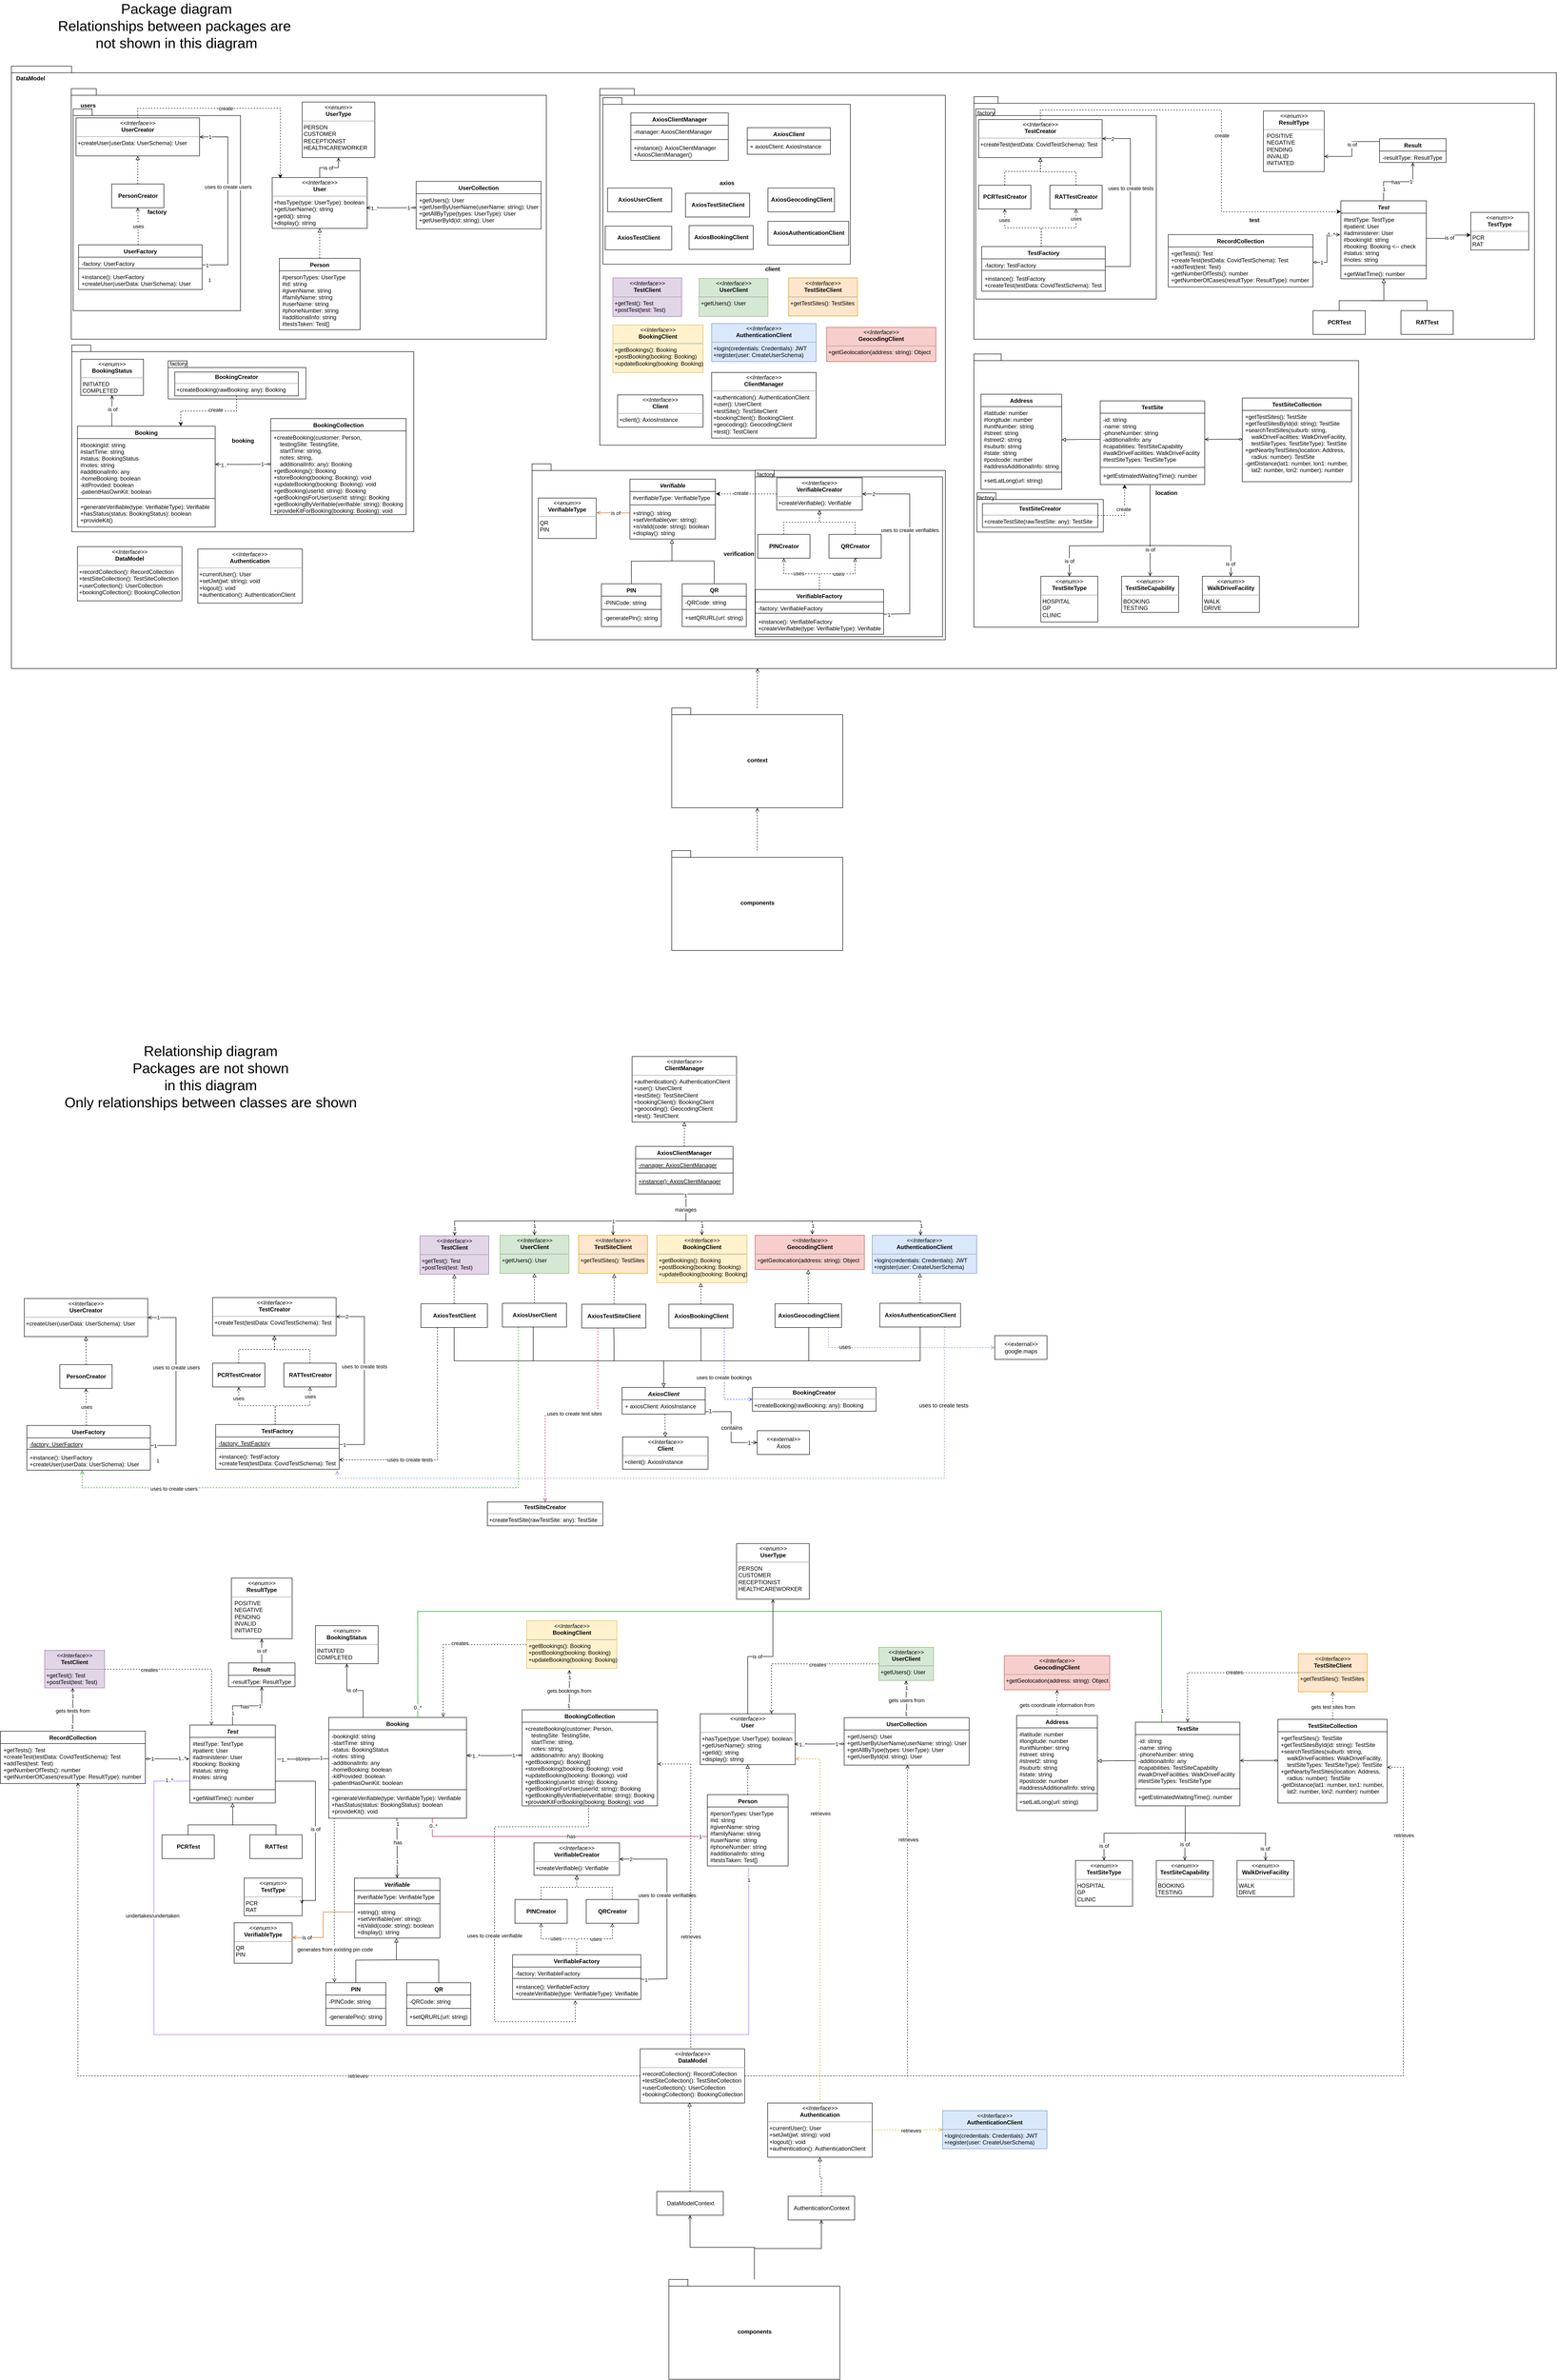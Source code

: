 <mxfile version="17.5.0" type="device"><diagram id="FAOG0aoU3Q_zkL7Qr-M4" name="Page-1"><mxGraphModel dx="1325" dy="1162" grid="1" gridSize="10" guides="1" tooltips="1" connect="1" arrows="1" fold="1" page="1" pageScale="1" pageWidth="850" pageHeight="1100" math="0" shadow="0"><root><mxCell id="0"/><mxCell id="1" parent="0"/><mxCell id="SX-Mi2XTW8HVVKHUWGLS-24" value="" style="shape=folder;fontStyle=1;spacingTop=10;tabWidth=40;tabHeight=14;tabPosition=left;html=1;" parent="1" vertex="1"><mxGeometry x="890" y="190" width="3252" height="1266.94" as="geometry"/></mxCell><mxCell id="SX-Mi2XTW8HVVKHUWGLS-6" value="location" style="shape=folder;fontStyle=1;spacingTop=10;tabWidth=40;tabHeight=14;tabPosition=left;html=1;" parent="1" vertex="1"><mxGeometry x="2916" y="795.47" width="810" height="574.62" as="geometry"/></mxCell><mxCell id="ICKGuafBliTyBjBgWIvE-36" value="factory" style="shape=folder;fontStyle=1;spacingTop=10;tabWidth=40;tabHeight=14;tabPosition=left;html=1;" vertex="1" parent="1"><mxGeometry x="2922.5" y="1087.56" width="266" height="82.44" as="geometry"/></mxCell><mxCell id="SX-Mi2XTW8HVVKHUWGLS-5" value="verification" style="shape=folder;fontStyle=1;spacingTop=10;tabWidth=40;tabHeight=14;tabPosition=left;html=1;" parent="1" vertex="1"><mxGeometry x="1986" y="1026.47" width="870" height="370" as="geometry"/></mxCell><mxCell id="ICKGuafBliTyBjBgWIvE-34" value="factory" style="shape=folder;fontStyle=1;spacingTop=10;tabWidth=40;tabHeight=14;tabPosition=left;html=1;" vertex="1" parent="1"><mxGeometry x="2455.51" y="1040" width="394.49" height="350" as="geometry"/></mxCell><mxCell id="SX-Mi2XTW8HVVKHUWGLS-3" value="booking" style="shape=folder;fontStyle=1;spacingTop=10;tabWidth=40;tabHeight=14;tabPosition=left;html=1;" parent="1" vertex="1"><mxGeometry x="1017" y="776.47" width="720" height="393" as="geometry"/></mxCell><mxCell id="ICKGuafBliTyBjBgWIvE-44" value="factory" style="shape=folder;fontStyle=1;spacingTop=10;tabWidth=40;tabHeight=14;tabPosition=left;html=1;" vertex="1" parent="1"><mxGeometry x="1220" y="810" width="290" height="80" as="geometry"/></mxCell><mxCell id="SX-Mi2XTW8HVVKHUWGLS-2" value="" style="shape=folder;fontStyle=1;spacingTop=10;tabWidth=40;tabHeight=14;tabPosition=left;html=1;" parent="1" vertex="1"><mxGeometry x="1016" y="237.41" width="1000" height="527" as="geometry"/></mxCell><mxCell id="ICKGuafBliTyBjBgWIvE-43" value="factory" style="shape=folder;fontStyle=1;spacingTop=10;tabWidth=40;tabHeight=14;tabPosition=left;html=1;" vertex="1" parent="1"><mxGeometry x="1020" y="280" width="352.25" height="424.35" as="geometry"/></mxCell><mxCell id="SX-Mi2XTW8HVVKHUWGLS-1" value="test" style="shape=folder;fontStyle=1;spacingTop=10;tabWidth=40;tabHeight=14;tabPosition=left;html=1;" parent="1" vertex="1"><mxGeometry x="2916" y="254.41" width="1180" height="510" as="geometry"/></mxCell><mxCell id="ICKGuafBliTyBjBgWIvE-38" value="factory" style="shape=folder;fontStyle=1;spacingTop=10;tabWidth=40;tabHeight=14;tabPosition=left;html=1;" vertex="1" parent="1"><mxGeometry x="2919.75" y="280" width="380.25" height="400" as="geometry"/></mxCell><mxCell id="LInJz2UHPIT0Hh3ymiLc-270" value="client" style="shape=folder;fontStyle=1;spacingTop=10;tabWidth=40;tabHeight=14;tabPosition=left;html=1;" parent="1" vertex="1"><mxGeometry x="2128.51" y="237.41" width="727.49" height="750" as="geometry"/></mxCell><mxCell id="LInJz2UHPIT0Hh3ymiLc-269" value="axios" style="shape=folder;fontStyle=1;spacingTop=10;tabWidth=40;tabHeight=14;tabPosition=left;html=1;" parent="1" vertex="1"><mxGeometry x="2135.02" y="256.47" width="520.98" height="350" as="geometry"/></mxCell><mxCell id="qsUZ-8WXlqayDz-DOCOQ-132" style="edgeStyle=orthogonalEdgeStyle;rounded=0;orthogonalLoop=1;jettySize=auto;html=1;exitX=0.5;exitY=0;exitDx=0;exitDy=0;entryX=0.456;entryY=0.996;entryDx=0;entryDy=0;entryPerimeter=0;dashed=1;endArrow=block;endFill=0;" parent="1" source="qsUZ-8WXlqayDz-DOCOQ-134" target="qsUZ-8WXlqayDz-DOCOQ-24" edge="1"><mxGeometry relative="1" as="geometry"><mxPoint x="2802" y="2791" as="sourcePoint"/><Array as="points"><mxPoint x="2802" y="2807"/></Array></mxGeometry></mxCell><mxCell id="qsUZ-8WXlqayDz-DOCOQ-131" style="edgeStyle=orthogonalEdgeStyle;rounded=0;orthogonalLoop=1;jettySize=auto;html=1;exitX=0.516;exitY=1.004;exitDx=0;exitDy=0;entryX=0.5;entryY=0;entryDx=0;entryDy=0;endArrow=block;endFill=0;dashed=1;exitPerimeter=0;" parent="1" source="W76UMF-yuLM9Y3mYg5HD-10" target="qsUZ-8WXlqayDz-DOCOQ-128" edge="1"><mxGeometry relative="1" as="geometry"/></mxCell><mxCell id="ICKGuafBliTyBjBgWIvE-26" style="edgeStyle=orthogonalEdgeStyle;rounded=0;orthogonalLoop=1;jettySize=auto;html=1;entryX=0;entryY=0.5;entryDx=0;entryDy=0;fontSize=12;startArrow=none;startFill=0;endArrow=open;endFill=0;" edge="1" parent="1" source="W76UMF-yuLM9Y3mYg5HD-9" target="ICKGuafBliTyBjBgWIvE-25"><mxGeometry relative="1" as="geometry"><Array as="points"><mxPoint x="2405" y="3020"/><mxPoint x="2405" y="3085"/></Array></mxGeometry></mxCell><mxCell id="ICKGuafBliTyBjBgWIvE-27" value="contains" style="edgeLabel;html=1;align=center;verticalAlign=middle;resizable=0;points=[];fontSize=12;" vertex="1" connectable="0" parent="ICKGuafBliTyBjBgWIvE-26"><mxGeometry x="0.012" y="1" relative="1" as="geometry"><mxPoint as="offset"/></mxGeometry></mxCell><mxCell id="ICKGuafBliTyBjBgWIvE-28" value="1" style="edgeLabel;html=1;align=center;verticalAlign=middle;resizable=0;points=[];fontSize=12;" vertex="1" connectable="0" parent="ICKGuafBliTyBjBgWIvE-26"><mxGeometry x="-0.888" y="1" relative="1" as="geometry"><mxPoint as="offset"/></mxGeometry></mxCell><mxCell id="ICKGuafBliTyBjBgWIvE-29" value="1" style="edgeLabel;html=1;align=center;verticalAlign=middle;resizable=0;points=[];fontSize=12;" vertex="1" connectable="0" parent="ICKGuafBliTyBjBgWIvE-26"><mxGeometry x="0.798" y="-1" relative="1" as="geometry"><mxPoint as="offset"/></mxGeometry></mxCell><mxCell id="W76UMF-yuLM9Y3mYg5HD-9" value="AxiosClient" style="swimlane;fontStyle=3;align=center;verticalAlign=top;childLayout=stackLayout;horizontal=1;startSize=26;horizontalStack=0;resizeParent=1;resizeParentMax=0;resizeLast=0;collapsible=1;marginBottom=0;" parent="1" vertex="1"><mxGeometry x="2175.51" y="2969" width="175" height="56" as="geometry"/></mxCell><mxCell id="W76UMF-yuLM9Y3mYg5HD-10" value="+ axiosClient: AxiosInstance" style="text;strokeColor=none;fillColor=none;align=left;verticalAlign=top;spacingLeft=4;spacingRight=4;overflow=hidden;rotatable=0;points=[[0,0.5],[1,0.5]];portConstraint=eastwest;" parent="W76UMF-yuLM9Y3mYg5HD-9" vertex="1"><mxGeometry y="26" width="175" height="30" as="geometry"/></mxCell><mxCell id="qsUZ-8WXlqayDz-DOCOQ-130" style="edgeStyle=orthogonalEdgeStyle;rounded=0;orthogonalLoop=1;jettySize=auto;html=1;exitX=0.5;exitY=0;exitDx=0;exitDy=0;entryX=0.5;entryY=1;entryDx=0;entryDy=0;endArrow=block;endFill=0;dashed=1;" parent="1" source="W76UMF-yuLM9Y3mYg5HD-30" target="qsUZ-8WXlqayDz-DOCOQ-129" edge="1"><mxGeometry relative="1" as="geometry"/></mxCell><mxCell id="W76UMF-yuLM9Y3mYg5HD-30" value="AxiosClientManager" style="swimlane;fontStyle=1;align=center;verticalAlign=top;childLayout=stackLayout;horizontal=1;startSize=26;horizontalStack=0;resizeParent=1;resizeParentMax=0;resizeLast=0;collapsible=1;marginBottom=0;" parent="1" vertex="1"><mxGeometry x="2204.01" y="2462" width="205" height="100" as="geometry"/></mxCell><mxCell id="W76UMF-yuLM9Y3mYg5HD-31" value="-manager: AxiosClientManager" style="text;strokeColor=none;fillColor=none;align=left;verticalAlign=top;spacingLeft=4;spacingRight=4;overflow=hidden;rotatable=0;points=[[0,0.5],[1,0.5]];portConstraint=eastwest;fontStyle=4" parent="W76UMF-yuLM9Y3mYg5HD-30" vertex="1"><mxGeometry y="26" width="205" height="26" as="geometry"/></mxCell><mxCell id="W76UMF-yuLM9Y3mYg5HD-32" value="" style="line;strokeWidth=1;fillColor=none;align=left;verticalAlign=middle;spacingTop=-1;spacingLeft=3;spacingRight=3;rotatable=0;labelPosition=right;points=[];portConstraint=eastwest;" parent="W76UMF-yuLM9Y3mYg5HD-30" vertex="1"><mxGeometry y="52" width="205" height="8" as="geometry"/></mxCell><mxCell id="W76UMF-yuLM9Y3mYg5HD-33" value="+instance(): AxiosClientManager" style="text;strokeColor=none;fillColor=none;align=left;verticalAlign=top;spacingLeft=4;spacingRight=4;overflow=hidden;rotatable=0;points=[[0,0.5],[1,0.5]];portConstraint=eastwest;fontStyle=4" parent="W76UMF-yuLM9Y3mYg5HD-30" vertex="1"><mxGeometry y="60" width="205" height="40" as="geometry"/></mxCell><mxCell id="qsUZ-8WXlqayDz-DOCOQ-148" style="edgeStyle=orthogonalEdgeStyle;rounded=0;orthogonalLoop=1;jettySize=auto;html=1;exitX=0.5;exitY=0;exitDx=0;exitDy=0;entryX=0.486;entryY=1.004;entryDx=0;entryDy=0;entryPerimeter=0;startArrow=none;startFill=0;endArrow=block;endFill=0;dashed=1;" parent="1" source="W76UMF-yuLM9Y3mYg5HD-59" target="qsUZ-8WXlqayDz-DOCOQ-16" edge="1"><mxGeometry relative="1" as="geometry"/></mxCell><mxCell id="ICKGuafBliTyBjBgWIvE-32" style="edgeStyle=orthogonalEdgeStyle;rounded=0;orthogonalLoop=1;jettySize=auto;html=1;entryX=0;entryY=0.5;entryDx=0;entryDy=0;fontSize=12;startArrow=none;startFill=0;endArrow=open;endFill=0;fillColor=#dae8fc;strokeColor=#6c8ebf;dashed=1;" edge="1" parent="1" source="W76UMF-yuLM9Y3mYg5HD-59" target="ICKGuafBliTyBjBgWIvE-30"><mxGeometry relative="1" as="geometry"><Array as="points"><mxPoint x="2610" y="2885"/></Array></mxGeometry></mxCell><mxCell id="ICKGuafBliTyBjBgWIvE-33" value="uses" style="edgeLabel;html=1;align=center;verticalAlign=middle;resizable=0;points=[];fontSize=12;" vertex="1" connectable="0" parent="ICKGuafBliTyBjBgWIvE-32"><mxGeometry x="-0.615" y="1" relative="1" as="geometry"><mxPoint as="offset"/></mxGeometry></mxCell><mxCell id="W76UMF-yuLM9Y3mYg5HD-59" value="&lt;b&gt;AxiosGeocodingClient&lt;/b&gt;" style="html=1;" parent="1" vertex="1"><mxGeometry x="2497.51" y="2793" width="140" height="50" as="geometry"/></mxCell><mxCell id="W76UMF-yuLM9Y3mYg5HD-77" style="edgeStyle=orthogonalEdgeStyle;rounded=0;orthogonalLoop=1;jettySize=auto;html=1;exitX=0.5;exitY=0;exitDx=0;exitDy=0;entryX=0.5;entryY=1;entryDx=0;entryDy=0;endArrow=open;endFill=0;startArrow=none;startFill=0;strokeWidth=1;" parent="1" source="GBHcAmvNuLsiSMCd2aHi-90" target="W76UMF-yuLM9Y3mYg5HD-73" edge="1"><mxGeometry relative="1" as="geometry"><mxPoint x="1290.2" y="3655.14" as="targetPoint"/><mxPoint x="1353.995" y="3677.94" as="sourcePoint"/></mxGeometry></mxCell><mxCell id="W76UMF-yuLM9Y3mYg5HD-172" value="1" style="edgeLabel;html=1;align=center;verticalAlign=middle;resizable=0;points=[];" parent="W76UMF-yuLM9Y3mYg5HD-77" vertex="1" connectable="0"><mxGeometry x="0.374" relative="1" as="geometry"><mxPoint as="offset"/></mxGeometry></mxCell><mxCell id="W76UMF-yuLM9Y3mYg5HD-173" value="1" style="edgeLabel;html=1;align=center;verticalAlign=middle;resizable=0;points=[];" parent="W76UMF-yuLM9Y3mYg5HD-77" vertex="1" connectable="0"><mxGeometry x="-0.649" relative="1" as="geometry"><mxPoint as="offset"/></mxGeometry></mxCell><mxCell id="qsUZ-8WXlqayDz-DOCOQ-14" value="has" style="edgeLabel;html=1;align=center;verticalAlign=middle;resizable=0;points=[];" parent="W76UMF-yuLM9Y3mYg5HD-77" vertex="1" connectable="0"><mxGeometry x="-0.077" y="-1" relative="1" as="geometry"><mxPoint as="offset"/></mxGeometry></mxCell><mxCell id="GBHcAmvNuLsiSMCd2aHi-122" value="is of" style="edgeStyle=orthogonalEdgeStyle;rounded=0;orthogonalLoop=1;jettySize=auto;html=1;exitX=0.5;exitY=0;exitDx=0;exitDy=0;entryX=0.5;entryY=1;entryDx=0;entryDy=0;endArrow=open;endFill=0;strokeColor=#000000;" parent="1" source="W76UMF-yuLM9Y3mYg5HD-73" target="GBHcAmvNuLsiSMCd2aHi-121" edge="1"><mxGeometry relative="1" as="geometry"/></mxCell><mxCell id="W76UMF-yuLM9Y3mYg5HD-73" value="Result" style="swimlane;fontStyle=1;align=center;verticalAlign=top;childLayout=stackLayout;horizontal=1;startSize=26;horizontalStack=0;resizeParent=1;resizeParentMax=0;resizeLast=0;collapsible=1;marginBottom=0;" parent="1" vertex="1"><mxGeometry x="1347.0" y="3548.38" width="140.01" height="50" as="geometry"/></mxCell><mxCell id="W76UMF-yuLM9Y3mYg5HD-74" value="-resultType: ResultType" style="text;strokeColor=none;fillColor=none;align=left;verticalAlign=top;spacingLeft=4;spacingRight=4;overflow=hidden;rotatable=0;points=[[0,0.5],[1,0.5]];portConstraint=eastwest;" parent="W76UMF-yuLM9Y3mYg5HD-73" vertex="1"><mxGeometry y="26" width="140.01" height="24" as="geometry"/></mxCell><mxCell id="W76UMF-yuLM9Y3mYg5HD-85" style="edgeStyle=orthogonalEdgeStyle;rounded=0;orthogonalLoop=1;jettySize=auto;html=1;exitX=0.5;exitY=0;exitDx=0;exitDy=0;startArrow=none;startFill=0;endArrow=block;endFill=0;strokeWidth=1;entryX=0.5;entryY=1;entryDx=0;entryDy=0;" parent="1" source="W76UMF-yuLM9Y3mYg5HD-101" target="GBHcAmvNuLsiSMCd2aHi-90" edge="1"><mxGeometry relative="1" as="geometry"><mxPoint x="1180" y="3982.88" as="sourcePoint"/><mxPoint x="1287" y="3860" as="targetPoint"/><Array as="points"><mxPoint x="1262" y="3889"/><mxPoint x="1356" y="3889"/><mxPoint x="1356" y="3860"/><mxPoint x="1356" y="3860"/></Array></mxGeometry></mxCell><mxCell id="W76UMF-yuLM9Y3mYg5HD-86" style="edgeStyle=orthogonalEdgeStyle;rounded=0;orthogonalLoop=1;jettySize=auto;html=1;exitX=0.5;exitY=0;exitDx=0;exitDy=0;startArrow=none;startFill=0;endArrow=none;endFill=0;strokeWidth=1;" parent="1" source="W76UMF-yuLM9Y3mYg5HD-102" edge="1"><mxGeometry relative="1" as="geometry"><mxPoint x="1327" y="3889" as="targetPoint"/><mxPoint x="1395" y="3982.88" as="sourcePoint"/><Array as="points"><mxPoint x="1447" y="3889"/><mxPoint x="1327" y="3889"/></Array></mxGeometry></mxCell><mxCell id="W76UMF-yuLM9Y3mYg5HD-101" value="&lt;span style=&quot;font-weight: 700&quot;&gt;PCRTest&lt;/span&gt;" style="html=1;" parent="1" vertex="1"><mxGeometry x="1207" y="3909.94" width="110" height="50" as="geometry"/></mxCell><mxCell id="W76UMF-yuLM9Y3mYg5HD-102" value="&lt;span style=&quot;font-weight: 700&quot;&gt;RATTest&lt;/span&gt;" style="html=1;" parent="1" vertex="1"><mxGeometry x="1392" y="3909.88" width="110" height="50" as="geometry"/></mxCell><mxCell id="GBHcAmvNuLsiSMCd2aHi-16" style="edgeStyle=orthogonalEdgeStyle;rounded=0;orthogonalLoop=1;jettySize=auto;html=1;exitX=0.646;exitY=-0.004;exitDx=0;exitDy=0;entryX=0.25;entryY=0;entryDx=0;entryDy=0;endArrow=none;endFill=0;strokeColor=#009900;exitPerimeter=0;" parent="1" source="W76UMF-yuLM9Y3mYg5HD-104" target="GBHcAmvNuLsiSMCd2aHi-84" edge="1"><mxGeometry relative="1" as="geometry"><mxPoint x="3311" y="3674.94" as="targetPoint"/><Array as="points"><mxPoint x="1745" y="3440"/><mxPoint x="3311" y="3440"/></Array></mxGeometry></mxCell><mxCell id="GBHcAmvNuLsiSMCd2aHi-22" value="1" style="edgeLabel;html=1;align=center;verticalAlign=middle;resizable=0;points=[];" parent="GBHcAmvNuLsiSMCd2aHi-16" vertex="1" connectable="0"><mxGeometry x="0.976" y="1" relative="1" as="geometry"><mxPoint as="offset"/></mxGeometry></mxCell><mxCell id="GBHcAmvNuLsiSMCd2aHi-23" value="0..*" style="edgeLabel;html=1;align=center;verticalAlign=middle;resizable=0;points=[];" parent="GBHcAmvNuLsiSMCd2aHi-16" vertex="1" connectable="0"><mxGeometry x="-0.98" y="1" relative="1" as="geometry"><mxPoint as="offset"/></mxGeometry></mxCell><mxCell id="GBHcAmvNuLsiSMCd2aHi-106" style="edgeStyle=orthogonalEdgeStyle;rounded=0;orthogonalLoop=1;jettySize=auto;html=1;exitX=0.25;exitY=0;exitDx=0;exitDy=0;entryX=0.5;entryY=1;entryDx=0;entryDy=0;endArrow=open;endFill=0;strokeColor=#000000;" parent="1" source="W76UMF-yuLM9Y3mYg5HD-104" target="GBHcAmvNuLsiSMCd2aHi-105" edge="1"><mxGeometry relative="1" as="geometry"/></mxCell><mxCell id="GBHcAmvNuLsiSMCd2aHi-107" value="is of" style="edgeLabel;html=1;align=center;verticalAlign=middle;resizable=0;points=[];" parent="GBHcAmvNuLsiSMCd2aHi-106" vertex="1" connectable="0"><mxGeometry x="0.093" y="-1" relative="1" as="geometry"><mxPoint as="offset"/></mxGeometry></mxCell><mxCell id="W76UMF-yuLM9Y3mYg5HD-104" value="Booking" style="swimlane;fontStyle=1;align=center;verticalAlign=top;childLayout=stackLayout;horizontal=1;startSize=26;horizontalStack=0;resizeParent=1;resizeParentMax=0;resizeLast=0;collapsible=1;marginBottom=0;" parent="1" vertex="1"><mxGeometry x="1558" y="3662.94" width="290" height="212" as="geometry"/></mxCell><mxCell id="W76UMF-yuLM9Y3mYg5HD-105" value="-bookingId: string&#10;-startTime: string&#10;-status: BookingStatus&#10;-notes: string&#10;-additionalInfo: any&#10;-homeBooking: boolean&#10;-kitProvided: boolean&#10;-patientHasOwnKit: boolean" style="text;strokeColor=none;fillColor=none;align=left;verticalAlign=top;spacingLeft=4;spacingRight=4;overflow=hidden;rotatable=0;points=[[0,0.5],[1,0.5]];portConstraint=eastwest;" parent="W76UMF-yuLM9Y3mYg5HD-104" vertex="1"><mxGeometry y="26" width="290" height="122" as="geometry"/></mxCell><mxCell id="W76UMF-yuLM9Y3mYg5HD-106" value="" style="line;strokeWidth=1;fillColor=none;align=left;verticalAlign=middle;spacingTop=-1;spacingLeft=3;spacingRight=3;rotatable=0;labelPosition=right;points=[];portConstraint=eastwest;" parent="W76UMF-yuLM9Y3mYg5HD-104" vertex="1"><mxGeometry y="148" width="290" height="8" as="geometry"/></mxCell><mxCell id="W76UMF-yuLM9Y3mYg5HD-107" value="+generateVerifiable(type: VerifiableType): Verifiable&#10;+hasStatus(status: BookingStatus): boolean&#10;+provideKit(): void" style="text;strokeColor=none;fillColor=none;align=left;verticalAlign=top;spacingLeft=4;spacingRight=4;overflow=hidden;rotatable=0;points=[[0,0.5],[1,0.5]];portConstraint=eastwest;" parent="W76UMF-yuLM9Y3mYg5HD-104" vertex="1"><mxGeometry y="156" width="290" height="56" as="geometry"/></mxCell><mxCell id="W76UMF-yuLM9Y3mYg5HD-112" value="stores" style="edgeStyle=orthogonalEdgeStyle;rounded=0;orthogonalLoop=1;jettySize=auto;html=1;exitX=1.022;exitY=0.433;exitDx=0;exitDy=0;entryX=0;entryY=0.5;entryDx=0;entryDy=0;startArrow=none;startFill=0;endArrow=none;endFill=0;strokeWidth=1;exitPerimeter=0;" parent="1" source="GBHcAmvNuLsiSMCd2aHi-91" target="W76UMF-yuLM9Y3mYg5HD-105" edge="1"><mxGeometry relative="1" as="geometry"><mxPoint x="1452.62" y="3749.94" as="sourcePoint"/></mxGeometry></mxCell><mxCell id="qsUZ-8WXlqayDz-DOCOQ-6" value="1" style="edgeLabel;html=1;align=center;verticalAlign=middle;resizable=0;points=[];" parent="W76UMF-yuLM9Y3mYg5HD-112" vertex="1" connectable="0"><mxGeometry x="0.71" y="2" relative="1" as="geometry"><mxPoint as="offset"/></mxGeometry></mxCell><mxCell id="qsUZ-8WXlqayDz-DOCOQ-9" value="1..*" style="edgeLabel;html=1;align=center;verticalAlign=middle;resizable=0;points=[];" parent="W76UMF-yuLM9Y3mYg5HD-112" vertex="1" connectable="0"><mxGeometry x="-0.705" y="-1" relative="1" as="geometry"><mxPoint as="offset"/></mxGeometry></mxCell><mxCell id="W76UMF-yuLM9Y3mYg5HD-117" style="edgeStyle=orthogonalEdgeStyle;rounded=0;orthogonalLoop=1;jettySize=auto;html=1;exitX=0.5;exitY=0;exitDx=0;exitDy=0;entryX=0.494;entryY=1.007;entryDx=0;entryDy=0;entryPerimeter=0;startArrow=open;startFill=0;endArrow=none;endFill=0;strokeWidth=1;" parent="1" source="W76UMF-yuLM9Y3mYg5HD-113" target="W76UMF-yuLM9Y3mYg5HD-107" edge="1"><mxGeometry relative="1" as="geometry"/></mxCell><mxCell id="qsUZ-8WXlqayDz-DOCOQ-1" value="1" style="edgeLabel;html=1;align=center;verticalAlign=middle;resizable=0;points=[];" parent="W76UMF-yuLM9Y3mYg5HD-117" vertex="1" connectable="0"><mxGeometry x="0.813" y="-1" relative="1" as="geometry"><mxPoint as="offset"/></mxGeometry></mxCell><mxCell id="qsUZ-8WXlqayDz-DOCOQ-56" value="1" style="edgeLabel;html=1;align=center;verticalAlign=middle;resizable=0;points=[];" parent="W76UMF-yuLM9Y3mYg5HD-117" vertex="1" connectable="0"><mxGeometry x="-0.439" relative="1" as="geometry"><mxPoint as="offset"/></mxGeometry></mxCell><mxCell id="qsUZ-8WXlqayDz-DOCOQ-57" value="&lt;span style=&quot;color: rgba(0 , 0 , 0 , 0) ; font-family: monospace ; font-size: 0px ; background-color: rgb(248 , 249 , 250)&quot;&gt;%3CmxGraphModel%3E%3Croot%3E%3CmxCell%20id%3D%220%22%2F%3E%3CmxCell%20id%3D%221%22%20parent%3D%220%22%2F%3E%3CmxCell%20id%3D%222%22%20value%3D%22has%22%20style%3D%22edgeLabel%3Bhtml%3D1%3Balign%3Dcenter%3BverticalAlign%3Dmiddle%3Bresizable%3D0%3Bpoints%3D%5B%5D%3B%22%20vertex%3D%221%22%20connectable%3D%220%22%20parent%3D%221%22%3E%3CmxGeometry%20x%3D%223821.298%22%20y%3D%222528.283%22%20as%3D%22geometry%22%2F%3E%3C%2FmxCell%3E%3C%2Froot%3E%3C%2FmxGraphModel%3Ehashas&lt;/span&gt;" style="edgeLabel;html=1;align=center;verticalAlign=middle;resizable=0;points=[];" parent="W76UMF-yuLM9Y3mYg5HD-117" vertex="1" connectable="0"><mxGeometry x="0.22" y="-1" relative="1" as="geometry"><mxPoint as="offset"/></mxGeometry></mxCell><mxCell id="qsUZ-8WXlqayDz-DOCOQ-58" value="has" style="edgeLabel;html=1;align=center;verticalAlign=middle;resizable=0;points=[];" parent="W76UMF-yuLM9Y3mYg5HD-117" vertex="1" connectable="0"><mxGeometry x="0.2" y="-1" relative="1" as="geometry"><mxPoint as="offset"/></mxGeometry></mxCell><mxCell id="W76UMF-yuLM9Y3mYg5HD-130" style="edgeStyle=orthogonalEdgeStyle;rounded=0;orthogonalLoop=1;jettySize=auto;html=1;entryX=0.5;entryY=0;entryDx=0;entryDy=0;startArrow=none;startFill=0;endArrow=none;endFill=0;strokeWidth=1;" parent="1" target="W76UMF-yuLM9Y3mYg5HD-118" edge="1"><mxGeometry relative="1" as="geometry"><mxPoint x="1700" y="4173" as="sourcePoint"/></mxGeometry></mxCell><mxCell id="W76UMF-yuLM9Y3mYg5HD-113" value="Verifiable" style="swimlane;fontStyle=3;align=center;verticalAlign=top;childLayout=stackLayout;horizontal=1;startSize=26;horizontalStack=0;resizeParent=1;resizeParentMax=0;resizeLast=0;collapsible=1;marginBottom=0;" parent="1" vertex="1"><mxGeometry x="1612" y="4000.94" width="180" height="126" as="geometry"/></mxCell><mxCell id="W76UMF-yuLM9Y3mYg5HD-114" value="#verifiableType: VerifiableType&#10;" style="text;strokeColor=none;fillColor=none;align=left;verticalAlign=top;spacingLeft=4;spacingRight=4;overflow=hidden;rotatable=0;points=[[0,0.5],[1,0.5]];portConstraint=eastwest;" parent="W76UMF-yuLM9Y3mYg5HD-113" vertex="1"><mxGeometry y="26" width="180" height="24" as="geometry"/></mxCell><mxCell id="W76UMF-yuLM9Y3mYg5HD-115" value="" style="line;strokeWidth=1;fillColor=none;align=left;verticalAlign=middle;spacingTop=-1;spacingLeft=3;spacingRight=3;rotatable=0;labelPosition=right;points=[];portConstraint=eastwest;" parent="W76UMF-yuLM9Y3mYg5HD-113" vertex="1"><mxGeometry y="50" width="180" height="8" as="geometry"/></mxCell><mxCell id="W76UMF-yuLM9Y3mYg5HD-116" value="+string(): string&#10;+setVerifiable(ver: string):&#10;+isValid(code: string): boolean&#10;+display(): string" style="text;strokeColor=none;fillColor=none;align=left;verticalAlign=top;spacingLeft=4;spacingRight=4;overflow=hidden;rotatable=0;points=[[0,0.5],[1,0.5]];portConstraint=eastwest;" parent="W76UMF-yuLM9Y3mYg5HD-113" vertex="1"><mxGeometry y="58" width="180" height="68" as="geometry"/></mxCell><mxCell id="W76UMF-yuLM9Y3mYg5HD-118" value="PIN" style="swimlane;fontStyle=1;align=center;verticalAlign=top;childLayout=stackLayout;horizontal=1;startSize=26;horizontalStack=0;resizeParent=1;resizeParentMax=0;resizeLast=0;collapsible=1;marginBottom=0;" parent="1" vertex="1"><mxGeometry x="1552" y="4221" width="126" height="90" as="geometry"/></mxCell><mxCell id="W76UMF-yuLM9Y3mYg5HD-119" value="-PINCode: string" style="text;strokeColor=none;fillColor=none;align=left;verticalAlign=top;spacingLeft=4;spacingRight=4;overflow=hidden;rotatable=0;points=[[0,0.5],[1,0.5]];portConstraint=eastwest;" parent="W76UMF-yuLM9Y3mYg5HD-118" vertex="1"><mxGeometry y="26" width="126" height="24" as="geometry"/></mxCell><mxCell id="W76UMF-yuLM9Y3mYg5HD-120" value="" style="line;strokeWidth=1;fillColor=none;align=left;verticalAlign=middle;spacingTop=-1;spacingLeft=3;spacingRight=3;rotatable=0;labelPosition=right;points=[];portConstraint=eastwest;" parent="W76UMF-yuLM9Y3mYg5HD-118" vertex="1"><mxGeometry y="50" width="126" height="8" as="geometry"/></mxCell><mxCell id="W76UMF-yuLM9Y3mYg5HD-121" value="-generatePin(): string" style="text;strokeColor=none;fillColor=none;align=left;verticalAlign=top;spacingLeft=4;spacingRight=4;overflow=hidden;rotatable=0;points=[[0,0.5],[1,0.5]];portConstraint=eastwest;" parent="W76UMF-yuLM9Y3mYg5HD-118" vertex="1"><mxGeometry y="58" width="126" height="32" as="geometry"/></mxCell><mxCell id="W76UMF-yuLM9Y3mYg5HD-126" value="QR" style="swimlane;fontStyle=1;align=center;verticalAlign=top;childLayout=stackLayout;horizontal=1;startSize=26;horizontalStack=0;resizeParent=1;resizeParentMax=0;resizeLast=0;collapsible=1;marginBottom=0;" parent="1" vertex="1"><mxGeometry x="1722" y="4220.94" width="135" height="90" as="geometry"/></mxCell><mxCell id="W76UMF-yuLM9Y3mYg5HD-127" value="-QRCode: string" style="text;strokeColor=none;fillColor=none;align=left;verticalAlign=top;spacingLeft=4;spacingRight=4;overflow=hidden;rotatable=0;points=[[0,0.5],[1,0.5]];portConstraint=eastwest;" parent="W76UMF-yuLM9Y3mYg5HD-126" vertex="1"><mxGeometry y="26" width="135" height="24" as="geometry"/></mxCell><mxCell id="W76UMF-yuLM9Y3mYg5HD-128" value="" style="line;strokeWidth=1;fillColor=none;align=left;verticalAlign=middle;spacingTop=-1;spacingLeft=3;spacingRight=3;rotatable=0;labelPosition=right;points=[];portConstraint=eastwest;" parent="W76UMF-yuLM9Y3mYg5HD-126" vertex="1"><mxGeometry y="50" width="135" height="8" as="geometry"/></mxCell><mxCell id="W76UMF-yuLM9Y3mYg5HD-129" value="+setQRURL(url: string)" style="text;strokeColor=none;fillColor=none;align=left;verticalAlign=top;spacingLeft=4;spacingRight=4;overflow=hidden;rotatable=0;points=[[0,0.5],[1,0.5]];portConstraint=eastwest;" parent="W76UMF-yuLM9Y3mYg5HD-126" vertex="1"><mxGeometry y="58" width="135" height="32" as="geometry"/></mxCell><mxCell id="W76UMF-yuLM9Y3mYg5HD-131" style="edgeStyle=orthogonalEdgeStyle;rounded=0;orthogonalLoop=1;jettySize=auto;html=1;exitX=0.5;exitY=0;exitDx=0;exitDy=0;entryX=0.491;entryY=1.011;entryDx=0;entryDy=0;entryPerimeter=0;startArrow=none;startFill=0;endArrow=block;endFill=0;strokeWidth=1;" parent="1" source="W76UMF-yuLM9Y3mYg5HD-126" target="W76UMF-yuLM9Y3mYg5HD-116" edge="1"><mxGeometry relative="1" as="geometry"><mxPoint x="1700.92" y="4146.396" as="targetPoint"/><Array as="points"><mxPoint x="1790" y="4173"/><mxPoint x="1700" y="4173"/></Array></mxGeometry></mxCell><mxCell id="qsUZ-8WXlqayDz-DOCOQ-159" style="edgeStyle=orthogonalEdgeStyle;rounded=0;orthogonalLoop=1;jettySize=auto;html=1;exitX=0.491;exitY=0.991;exitDx=0;exitDy=0;entryX=0.489;entryY=1.053;entryDx=0;entryDy=0;entryPerimeter=0;dashed=1;startArrow=none;startFill=0;endArrow=open;endFill=0;exitPerimeter=0;" parent="1" source="W76UMF-yuLM9Y3mYg5HD-135" target="qsUZ-8WXlqayDz-DOCOQ-127" edge="1"><mxGeometry relative="1" as="geometry"><Array as="points"><mxPoint x="2105" y="3892.94"/><mxPoint x="1907" y="3892.94"/><mxPoint x="1907" y="4302.94"/><mxPoint x="2077" y="4302.94"/></Array></mxGeometry></mxCell><mxCell id="qsUZ-8WXlqayDz-DOCOQ-160" value="uses to create verifiable" style="edgeLabel;html=1;align=center;verticalAlign=middle;resizable=0;points=[];" parent="qsUZ-8WXlqayDz-DOCOQ-159" vertex="1" connectable="0"><mxGeometry x="0.088" relative="1" as="geometry"><mxPoint as="offset"/></mxGeometry></mxCell><mxCell id="W76UMF-yuLM9Y3mYg5HD-132" value="BookingCollection" style="swimlane;fontStyle=1;align=center;verticalAlign=top;childLayout=stackLayout;horizontal=1;startSize=26;horizontalStack=0;resizeParent=1;resizeParentMax=0;resizeLast=0;collapsible=1;marginBottom=0;" parent="1" vertex="1"><mxGeometry x="1965" y="3646.94" width="285" height="202" as="geometry"/></mxCell><mxCell id="W76UMF-yuLM9Y3mYg5HD-135" value="+createBooking(customer: Person, &#10;    testingSite: TestingSite,&#10;    startTime: string,&#10;    notes: string,&#10;    additionalInfo: any): Booking&#10;+getBookings(): Booking[]&#10;+storeBooking(booking: Booking): void&#10;+updateBooking(booking: Booking): void&#10;+getBooking(userId: string): Booking&#10;+getBookingsForUser(userId: string): Booking&#10;+getBookingByVerifiable(verifiable: string): Booking&#10;+provideKitForBooking(booking: Booking): void" style="text;strokeColor=none;fillColor=none;align=left;verticalAlign=top;spacingLeft=4;spacingRight=4;overflow=hidden;rotatable=0;points=[[0,0.5],[1,0.5]];portConstraint=eastwest;" parent="W76UMF-yuLM9Y3mYg5HD-132" vertex="1"><mxGeometry y="26" width="285" height="176" as="geometry"/></mxCell><mxCell id="W76UMF-yuLM9Y3mYg5HD-136" style="edgeStyle=orthogonalEdgeStyle;rounded=0;orthogonalLoop=1;jettySize=auto;html=1;entryX=0.002;entryY=0.396;entryDx=0;entryDy=0;startArrow=open;startFill=0;endArrow=diamondThin;endFill=0;strokeWidth=1;entryPerimeter=0;" parent="1" target="W76UMF-yuLM9Y3mYg5HD-135" edge="1"><mxGeometry relative="1" as="geometry"><mxPoint x="1978" y="3747.94" as="targetPoint"/><mxPoint x="1848" y="3742.94" as="sourcePoint"/></mxGeometry></mxCell><mxCell id="qsUZ-8WXlqayDz-DOCOQ-10" value="1" style="edgeLabel;html=1;align=center;verticalAlign=middle;resizable=0;points=[];" parent="W76UMF-yuLM9Y3mYg5HD-136" vertex="1" connectable="0"><mxGeometry x="0.69" relative="1" as="geometry"><mxPoint as="offset"/></mxGeometry></mxCell><mxCell id="qsUZ-8WXlqayDz-DOCOQ-12" value="1..*" style="edgeLabel;html=1;align=center;verticalAlign=middle;resizable=0;points=[];" parent="W76UMF-yuLM9Y3mYg5HD-136" vertex="1" connectable="0"><mxGeometry x="-0.666" y="-1" relative="1" as="geometry"><mxPoint as="offset"/></mxGeometry></mxCell><mxCell id="qsUZ-8WXlqayDz-DOCOQ-171" style="edgeStyle=orthogonalEdgeStyle;rounded=0;orthogonalLoop=1;jettySize=auto;html=1;exitX=0;exitY=0.5;exitDx=0;exitDy=0;entryX=0.831;entryY=-0.004;entryDx=0;entryDy=0;dashed=1;startArrow=none;startFill=0;endArrow=open;endFill=0;entryPerimeter=0;" parent="1" source="W76UMF-yuLM9Y3mYg5HD-142" target="W76UMF-yuLM9Y3mYg5HD-104" edge="1"><mxGeometry relative="1" as="geometry"/></mxCell><mxCell id="qsUZ-8WXlqayDz-DOCOQ-172" value="creates" style="edgeLabel;html=1;align=center;verticalAlign=middle;resizable=0;points=[];" parent="qsUZ-8WXlqayDz-DOCOQ-171" vertex="1" connectable="0"><mxGeometry x="-0.138" y="-3" relative="1" as="geometry"><mxPoint as="offset"/></mxGeometry></mxCell><mxCell id="W76UMF-yuLM9Y3mYg5HD-142" value="&lt;p style=&quot;margin: 0px ; margin-top: 4px ; text-align: center&quot;&gt;&lt;i&gt;&amp;lt;&amp;lt;Interface&amp;gt;&amp;gt;&lt;/i&gt;&lt;br&gt;&lt;span style=&quot;font-weight: 700&quot;&gt;BookingClient&lt;/span&gt;&lt;br&gt;&lt;/p&gt;&lt;hr size=&quot;1&quot;&gt;&lt;p style=&quot;margin: 0px ; margin-left: 4px&quot;&gt;&lt;/p&gt;&amp;nbsp;+getBookings(): Booking&amp;nbsp;&lt;br&gt;&amp;nbsp;+postBooking(booking: Booking)&lt;br&gt;&amp;nbsp;+updateBooking(booking: Booking)" style="verticalAlign=top;align=left;overflow=fill;fontSize=12;fontFamily=Helvetica;html=1;fillColor=#fff2cc;strokeColor=#d6b656;" parent="1" vertex="1"><mxGeometry x="1974.5" y="3460" width="190" height="99.94" as="geometry"/></mxCell><mxCell id="W76UMF-yuLM9Y3mYg5HD-143" style="edgeStyle=orthogonalEdgeStyle;rounded=0;orthogonalLoop=1;jettySize=auto;html=1;entryX=0.474;entryY=1.031;entryDx=0;entryDy=0;startArrow=none;startFill=0;endArrow=open;endFill=0;strokeWidth=1;entryPerimeter=0;exitX=0.349;exitY=-0.003;exitDx=0;exitDy=0;exitPerimeter=0;" parent="1" source="W76UMF-yuLM9Y3mYg5HD-132" target="W76UMF-yuLM9Y3mYg5HD-142" edge="1"><mxGeometry relative="1" as="geometry"><mxPoint x="2065" y="3640" as="sourcePoint"/><Array as="points"/></mxGeometry></mxCell><mxCell id="qsUZ-8WXlqayDz-DOCOQ-4" value="1" style="edgeLabel;html=1;align=center;verticalAlign=middle;resizable=0;points=[];" parent="W76UMF-yuLM9Y3mYg5HD-143" vertex="1" connectable="0"><mxGeometry x="-0.781" y="2" relative="1" as="geometry"><mxPoint as="offset"/></mxGeometry></mxCell><mxCell id="qsUZ-8WXlqayDz-DOCOQ-5" value="gets bookings from" style="edgeLabel;html=1;align=center;verticalAlign=middle;resizable=0;points=[];" parent="W76UMF-yuLM9Y3mYg5HD-143" vertex="1" connectable="0"><mxGeometry x="-0.057" y="1" relative="1" as="geometry"><mxPoint as="offset"/></mxGeometry></mxCell><mxCell id="qsUZ-8WXlqayDz-DOCOQ-42" value="1" style="edgeLabel;html=1;align=center;verticalAlign=middle;resizable=0;points=[];" parent="W76UMF-yuLM9Y3mYg5HD-143" vertex="1" connectable="0"><mxGeometry x="0.625" relative="1" as="geometry"><mxPoint as="offset"/></mxGeometry></mxCell><mxCell id="W76UMF-yuLM9Y3mYg5HD-144" value="Address" style="swimlane;fontStyle=1;align=center;verticalAlign=top;childLayout=stackLayout;horizontal=1;startSize=26;horizontalStack=0;resizeParent=1;resizeParentMax=0;resizeLast=0;collapsible=1;marginBottom=0;" parent="1" vertex="1"><mxGeometry x="3006" y="3658.94" width="170" height="200" as="geometry"/></mxCell><mxCell id="W76UMF-yuLM9Y3mYg5HD-145" value="#latitude: number&#10;#longitude: number&#10;#unitNumber: string&#10;#street: string&#10;#street2: string&#10;#suburb: string&#10;#state: string&#10;#postcode: number&#10;#addressAdditionalInfo: string" style="text;strokeColor=none;fillColor=none;align=left;verticalAlign=top;spacingLeft=4;spacingRight=4;overflow=hidden;rotatable=0;points=[[0,0.5],[1,0.5]];portConstraint=eastwest;" parent="W76UMF-yuLM9Y3mYg5HD-144" vertex="1"><mxGeometry y="26" width="170" height="134" as="geometry"/></mxCell><mxCell id="W76UMF-yuLM9Y3mYg5HD-146" value="" style="line;strokeWidth=1;fillColor=none;align=left;verticalAlign=middle;spacingTop=-1;spacingLeft=3;spacingRight=3;rotatable=0;labelPosition=right;points=[];portConstraint=eastwest;" parent="W76UMF-yuLM9Y3mYg5HD-144" vertex="1"><mxGeometry y="160" width="170" height="8" as="geometry"/></mxCell><mxCell id="W76UMF-yuLM9Y3mYg5HD-147" value="+setLatLong(url: string)" style="text;strokeColor=none;fillColor=none;align=left;verticalAlign=top;spacingLeft=4;spacingRight=4;overflow=hidden;rotatable=0;points=[[0,0.5],[1,0.5]];portConstraint=eastwest;" parent="W76UMF-yuLM9Y3mYg5HD-144" vertex="1"><mxGeometry y="168" width="170" height="32" as="geometry"/></mxCell><mxCell id="W76UMF-yuLM9Y3mYg5HD-158" style="edgeStyle=orthogonalEdgeStyle;rounded=0;orthogonalLoop=1;jettySize=auto;html=1;entryX=1;entryY=0.521;entryDx=0;entryDy=0;entryPerimeter=0;startArrow=none;startFill=0;endArrow=block;endFill=0;strokeWidth=1;exitX=0;exitY=0.5;exitDx=0;exitDy=0;" parent="1" source="GBHcAmvNuLsiSMCd2aHi-85" target="W76UMF-yuLM9Y3mYg5HD-145" edge="1"><mxGeometry relative="1" as="geometry"><mxPoint x="3200" y="3810" as="sourcePoint"/></mxGeometry></mxCell><mxCell id="W76UMF-yuLM9Y3mYg5HD-159" value="TestSiteCollection" style="swimlane;fontStyle=1;align=center;verticalAlign=top;childLayout=stackLayout;horizontal=1;startSize=26;horizontalStack=0;resizeParent=1;resizeParentMax=0;resizeLast=0;collapsible=1;marginBottom=0;" parent="1" vertex="1"><mxGeometry x="3556" y="3666.94" width="230" height="176" as="geometry"/></mxCell><mxCell id="W76UMF-yuLM9Y3mYg5HD-161" value="+getTestSites(): TestSite&#10;+getTestSitesById(id: string): TestSite&#10;+searchTestSites(suburb: string,&#10;    walkDriveFacilities: WalkDriveFacility,&#10;    testSiteTypes: TestSiteType): TestSite&#10;+getNearbyTestSites(location: Address,&#10;    radius: number): TestSite&#10;-getDistance(lat1: number, lon1: number,&#10;    lat2: number, lon2: number): number" style="text;strokeColor=none;fillColor=none;align=left;verticalAlign=top;spacingLeft=4;spacingRight=4;overflow=hidden;rotatable=0;points=[[0,0.5],[1,0.5]];portConstraint=eastwest;" parent="W76UMF-yuLM9Y3mYg5HD-159" vertex="1"><mxGeometry y="26" width="230" height="150" as="geometry"/></mxCell><mxCell id="W76UMF-yuLM9Y3mYg5HD-162" style="edgeStyle=orthogonalEdgeStyle;rounded=0;orthogonalLoop=1;jettySize=auto;html=1;exitX=0.002;exitY=0.404;exitDx=0;exitDy=0;startArrow=diamondThin;startFill=0;endArrow=open;endFill=0;strokeWidth=1;exitPerimeter=0;" parent="1" source="W76UMF-yuLM9Y3mYg5HD-161" target="GBHcAmvNuLsiSMCd2aHi-85" edge="1"><mxGeometry relative="1" as="geometry"><mxPoint x="3480" y="3754" as="targetPoint"/></mxGeometry></mxCell><mxCell id="qsUZ-8WXlqayDz-DOCOQ-177" style="edgeStyle=orthogonalEdgeStyle;rounded=0;orthogonalLoop=1;jettySize=auto;html=1;exitX=0;exitY=0.5;exitDx=0;exitDy=0;entryX=0.5;entryY=0;entryDx=0;entryDy=0;dashed=1;startArrow=none;startFill=0;endArrow=open;endFill=0;" parent="1" source="W76UMF-yuLM9Y3mYg5HD-167" target="GBHcAmvNuLsiSMCd2aHi-84" edge="1"><mxGeometry relative="1" as="geometry"><mxPoint x="3366" y="3674.94" as="targetPoint"/></mxGeometry></mxCell><mxCell id="qsUZ-8WXlqayDz-DOCOQ-178" value="creates" style="edgeLabel;html=1;align=center;verticalAlign=middle;resizable=0;points=[];" parent="qsUZ-8WXlqayDz-DOCOQ-177" vertex="1" connectable="0"><mxGeometry x="-0.199" y="-1" relative="1" as="geometry"><mxPoint as="offset"/></mxGeometry></mxCell><mxCell id="W76UMF-yuLM9Y3mYg5HD-167" value="&lt;p style=&quot;margin: 0px ; margin-top: 4px ; text-align: center&quot;&gt;&lt;i&gt;&amp;lt;&amp;lt;Interface&amp;gt;&amp;gt;&lt;/i&gt;&lt;br&gt;&lt;span style=&quot;font-weight: 700&quot;&gt;TestSiteClient&lt;/span&gt;&lt;br&gt;&lt;/p&gt;&lt;hr size=&quot;1&quot;&gt;&lt;p style=&quot;margin: 0px ; margin-left: 4px&quot;&gt;&lt;/p&gt;&amp;nbsp;+getTestSites(): TestSites" style="verticalAlign=top;align=left;overflow=fill;fontSize=12;fontFamily=Helvetica;html=1;fillColor=#ffe6cc;strokeColor=#d79b00;" parent="1" vertex="1"><mxGeometry x="3599" y="3528.94" width="145" height="80.06" as="geometry"/></mxCell><mxCell id="W76UMF-yuLM9Y3mYg5HD-169" style="edgeStyle=orthogonalEdgeStyle;rounded=0;orthogonalLoop=1;jettySize=auto;html=1;entryX=0.5;entryY=1;entryDx=0;entryDy=0;dashed=1;startArrow=none;startFill=0;endArrow=open;endFill=0;strokeWidth=1;" parent="1" source="W76UMF-yuLM9Y3mYg5HD-159" target="W76UMF-yuLM9Y3mYg5HD-167" edge="1"><mxGeometry relative="1" as="geometry"/></mxCell><mxCell id="qsUZ-8WXlqayDz-DOCOQ-38" value="gets test sites from" style="edgeLabel;html=1;align=center;verticalAlign=middle;resizable=0;points=[];" parent="W76UMF-yuLM9Y3mYg5HD-169" vertex="1" connectable="0"><mxGeometry x="-0.111" y="-1" relative="1" as="geometry"><mxPoint as="offset"/></mxGeometry></mxCell><mxCell id="qsUZ-8WXlqayDz-DOCOQ-15" value="&lt;p style=&quot;margin: 0px ; margin-top: 4px ; text-align: center&quot;&gt;&lt;i&gt;&amp;lt;&amp;lt;Interface&amp;gt;&amp;gt;&lt;/i&gt;&lt;br&gt;&lt;span style=&quot;font-weight: 700&quot;&gt;BookingClient&lt;/span&gt;&lt;br&gt;&lt;/p&gt;&lt;hr size=&quot;1&quot;&gt;&lt;p style=&quot;margin: 0px ; margin-left: 4px&quot;&gt;&lt;/p&gt;&amp;nbsp;+getBookings(): Booking&amp;nbsp;&lt;br&gt;&amp;nbsp;+postBooking(booking: Booking)&lt;br&gt;&amp;nbsp;+updateBooking(booking: Booking)" style="verticalAlign=top;align=left;overflow=fill;fontSize=12;fontFamily=Helvetica;html=1;fillColor=#fff2cc;strokeColor=#d6b656;" parent="1" vertex="1"><mxGeometry x="2248.51" y="2649" width="190" height="99.94" as="geometry"/></mxCell><mxCell id="qsUZ-8WXlqayDz-DOCOQ-16" value="&lt;p style=&quot;margin: 0px ; margin-top: 4px ; text-align: center&quot;&gt;&lt;i&gt;&amp;lt;&amp;lt;Interface&amp;gt;&amp;gt;&lt;/i&gt;&lt;br&gt;&lt;span style=&quot;font-weight: 700&quot;&gt;GeocodingClient&lt;/span&gt;&lt;br&gt;&lt;/p&gt;&lt;hr size=&quot;1&quot;&gt;&lt;p style=&quot;margin: 0px ; margin-left: 4px&quot;&gt;&lt;/p&gt;&amp;nbsp;+getGeolocation(address: string): Object" style="verticalAlign=top;align=left;overflow=fill;fontSize=12;fontFamily=Helvetica;html=1;fillColor=#f8cecc;strokeColor=#b85450;" parent="1" vertex="1"><mxGeometry x="2455.51" y="2649" width="230" height="72.06" as="geometry"/></mxCell><mxCell id="qsUZ-8WXlqayDz-DOCOQ-19" value="&lt;p style=&quot;margin: 0px ; margin-top: 4px ; text-align: center&quot;&gt;&lt;i&gt;&amp;lt;&amp;lt;Interface&amp;gt;&amp;gt;&lt;/i&gt;&lt;br&gt;&lt;span style=&quot;font-weight: 700&quot;&gt;TestSiteClient&lt;/span&gt;&lt;br&gt;&lt;/p&gt;&lt;hr size=&quot;1&quot;&gt;&lt;p style=&quot;margin: 0px ; margin-left: 4px&quot;&gt;&lt;/p&gt;&amp;nbsp;+getTestSites(): TestSites" style="verticalAlign=top;align=left;overflow=fill;fontSize=12;fontFamily=Helvetica;html=1;fillColor=#ffe6cc;strokeColor=#d79b00;" parent="1" vertex="1"><mxGeometry x="2084.01" y="2649.0" width="145" height="80.06" as="geometry"/></mxCell><mxCell id="qsUZ-8WXlqayDz-DOCOQ-21" value="&lt;p style=&quot;margin: 0px ; margin-top: 4px ; text-align: center&quot;&gt;&lt;i&gt;&amp;lt;&amp;lt;Interface&amp;gt;&amp;gt;&lt;/i&gt;&lt;br&gt;&lt;span style=&quot;font-weight: 700&quot;&gt;TestClient&lt;/span&gt;&lt;br&gt;&lt;/p&gt;&lt;hr size=&quot;1&quot;&gt;&lt;p style=&quot;margin: 0px ; margin-left: 4px&quot;&gt;&lt;/p&gt;&amp;nbsp;+getTest(): Test&lt;br&gt;&amp;nbsp;+postTest(test: Test)" style="verticalAlign=top;align=left;overflow=fill;fontSize=12;fontFamily=Helvetica;html=1;fillColor=#e1d5e7;strokeColor=#9673a6;" parent="1" vertex="1"><mxGeometry x="1750" y="2650" width="145" height="81" as="geometry"/></mxCell><mxCell id="qsUZ-8WXlqayDz-DOCOQ-23" value="&lt;p style=&quot;margin: 0px ; margin-top: 4px ; text-align: center&quot;&gt;&lt;i&gt;&amp;lt;&amp;lt;Interface&amp;gt;&amp;gt;&lt;/i&gt;&lt;br&gt;&lt;span style=&quot;font-weight: 700&quot;&gt;UserClient&lt;/span&gt;&lt;br&gt;&lt;/p&gt;&lt;hr size=&quot;1&quot;&gt;&lt;p style=&quot;margin: 0px ; margin-left: 4px&quot;&gt;&lt;/p&gt;&amp;nbsp;+getUsers(): User" style="verticalAlign=top;align=left;overflow=fill;fontSize=12;fontFamily=Helvetica;html=1;fillColor=#d5e8d4;strokeColor=#82b366;" parent="1" vertex="1"><mxGeometry x="1918.51" y="2649.0" width="145" height="80.06" as="geometry"/></mxCell><mxCell id="qsUZ-8WXlqayDz-DOCOQ-24" value="&lt;p style=&quot;margin: 0px ; margin-top: 4px ; text-align: center&quot;&gt;&lt;i&gt;&amp;lt;&amp;lt;Interface&amp;gt;&amp;gt;&lt;/i&gt;&lt;br&gt;&lt;span style=&quot;font-weight: 700&quot;&gt;AuthenticationClient&lt;/span&gt;&lt;br&gt;&lt;/p&gt;&lt;hr size=&quot;1&quot;&gt;&lt;p style=&quot;margin: 0px ; margin-left: 4px&quot;&gt;&lt;/p&gt;&amp;nbsp;+login(credentials: Credentials): JWT&lt;br&gt;&amp;nbsp;+register(user: CreateUserSchema)" style="verticalAlign=top;align=left;overflow=fill;fontSize=12;fontFamily=Helvetica;html=1;fillColor=#dae8fc;strokeColor=#6c8ebf;" parent="1" vertex="1"><mxGeometry x="2702" y="2649" width="220" height="80.06" as="geometry"/></mxCell><mxCell id="qsUZ-8WXlqayDz-DOCOQ-31" style="edgeStyle=orthogonalEdgeStyle;rounded=0;orthogonalLoop=1;jettySize=auto;html=1;exitX=0.499;exitY=1.011;exitDx=0;exitDy=0;entryX=0.5;entryY=0;entryDx=0;entryDy=0;endArrow=open;endFill=0;exitPerimeter=0;" parent="1" source="W76UMF-yuLM9Y3mYg5HD-33" target="qsUZ-8WXlqayDz-DOCOQ-19" edge="1"><mxGeometry relative="1" as="geometry"><Array as="points"><mxPoint x="2310" y="2562"/><mxPoint x="2310" y="2619"/><mxPoint x="2157" y="2619"/></Array></mxGeometry></mxCell><mxCell id="qsUZ-8WXlqayDz-DOCOQ-150" value="manages" style="edgeLabel;html=1;align=center;verticalAlign=middle;resizable=0;points=[];" parent="qsUZ-8WXlqayDz-DOCOQ-31" vertex="1" connectable="0"><mxGeometry x="-0.701" y="-1" relative="1" as="geometry"><mxPoint as="offset"/></mxGeometry></mxCell><mxCell id="qsUZ-8WXlqayDz-DOCOQ-151" value="1" style="edgeLabel;html=1;align=center;verticalAlign=middle;resizable=0;points=[];" parent="qsUZ-8WXlqayDz-DOCOQ-31" vertex="1" connectable="0"><mxGeometry x="-0.948" y="-1" relative="1" as="geometry"><mxPoint as="offset"/></mxGeometry></mxCell><mxCell id="qsUZ-8WXlqayDz-DOCOQ-154" value="1" style="edgeLabel;html=1;align=center;verticalAlign=middle;resizable=0;points=[];" parent="qsUZ-8WXlqayDz-DOCOQ-31" vertex="1" connectable="0"><mxGeometry x="0.763" relative="1" as="geometry"><mxPoint as="offset"/></mxGeometry></mxCell><mxCell id="qsUZ-8WXlqayDz-DOCOQ-32" style="edgeStyle=orthogonalEdgeStyle;rounded=0;orthogonalLoop=1;jettySize=auto;html=1;entryX=0.5;entryY=0;entryDx=0;entryDy=0;endArrow=open;endFill=0;" parent="1" target="qsUZ-8WXlqayDz-DOCOQ-23" edge="1"><mxGeometry relative="1" as="geometry"><mxPoint x="2154.51" y="2619.06" as="sourcePoint"/><mxPoint x="2166.51" y="2659.0" as="targetPoint"/><Array as="points"><mxPoint x="1991.51" y="2619.06"/></Array></mxGeometry></mxCell><mxCell id="qsUZ-8WXlqayDz-DOCOQ-153" value="1" style="edgeLabel;html=1;align=center;verticalAlign=middle;resizable=0;points=[];" parent="qsUZ-8WXlqayDz-DOCOQ-32" vertex="1" connectable="0"><mxGeometry x="0.792" relative="1" as="geometry"><mxPoint as="offset"/></mxGeometry></mxCell><mxCell id="qsUZ-8WXlqayDz-DOCOQ-33" style="edgeStyle=orthogonalEdgeStyle;rounded=0;orthogonalLoop=1;jettySize=auto;html=1;endArrow=open;endFill=0;entryX=0.5;entryY=0;entryDx=0;entryDy=0;" parent="1" target="qsUZ-8WXlqayDz-DOCOQ-21" edge="1"><mxGeometry relative="1" as="geometry"><mxPoint x="1994.51" y="2619.06" as="sourcePoint"/><mxPoint x="1750" y="2620" as="targetPoint"/><Array as="points"><mxPoint x="1823" y="2619"/><mxPoint x="1823" y="2650"/></Array></mxGeometry></mxCell><mxCell id="qsUZ-8WXlqayDz-DOCOQ-152" value="1" style="edgeLabel;html=1;align=center;verticalAlign=middle;resizable=0;points=[];" parent="qsUZ-8WXlqayDz-DOCOQ-33" vertex="1" connectable="0"><mxGeometry x="0.843" relative="1" as="geometry"><mxPoint as="offset"/></mxGeometry></mxCell><mxCell id="qsUZ-8WXlqayDz-DOCOQ-35" style="edgeStyle=orthogonalEdgeStyle;rounded=0;orthogonalLoop=1;jettySize=auto;html=1;entryX=0.5;entryY=0;entryDx=0;entryDy=0;endArrow=open;endFill=0;" parent="1" target="qsUZ-8WXlqayDz-DOCOQ-15" edge="1"><mxGeometry relative="1" as="geometry"><mxPoint x="2234.51" y="2619.06" as="sourcePoint"/><mxPoint x="2001.01" y="2659.0" as="targetPoint"/><Array as="points"><mxPoint x="2343.51" y="2619.06"/></Array></mxGeometry></mxCell><mxCell id="qsUZ-8WXlqayDz-DOCOQ-155" value="1" style="edgeLabel;html=1;align=center;verticalAlign=middle;resizable=0;points=[];" parent="qsUZ-8WXlqayDz-DOCOQ-35" vertex="1" connectable="0"><mxGeometry x="0.705" relative="1" as="geometry"><mxPoint as="offset"/></mxGeometry></mxCell><mxCell id="qsUZ-8WXlqayDz-DOCOQ-36" style="edgeStyle=orthogonalEdgeStyle;rounded=0;orthogonalLoop=1;jettySize=auto;html=1;entryX=0.524;entryY=-0.023;entryDx=0;entryDy=0;endArrow=open;endFill=0;entryPerimeter=0;" parent="1" target="qsUZ-8WXlqayDz-DOCOQ-16" edge="1"><mxGeometry relative="1" as="geometry"><mxPoint x="2344.51" y="2619.06" as="sourcePoint"/><mxPoint x="2583.51" y="2638.94" as="targetPoint"/><Array as="points"><mxPoint x="2474.51" y="2619.06"/><mxPoint x="2576.51" y="2619.06"/><mxPoint x="2576.51" y="2647.06"/></Array></mxGeometry></mxCell><mxCell id="qsUZ-8WXlqayDz-DOCOQ-156" value="1" style="edgeLabel;html=1;align=center;verticalAlign=middle;resizable=0;points=[];" parent="qsUZ-8WXlqayDz-DOCOQ-36" vertex="1" connectable="0"><mxGeometry x="0.855" y="1" relative="1" as="geometry"><mxPoint as="offset"/></mxGeometry></mxCell><mxCell id="qsUZ-8WXlqayDz-DOCOQ-37" style="edgeStyle=orthogonalEdgeStyle;rounded=0;orthogonalLoop=1;jettySize=auto;html=1;endArrow=open;endFill=0;entryX=0.463;entryY=0.005;entryDx=0;entryDy=0;entryPerimeter=0;" parent="1" target="qsUZ-8WXlqayDz-DOCOQ-24" edge="1"><mxGeometry relative="1" as="geometry"><mxPoint x="2574.51" y="2619.06" as="sourcePoint"/><mxPoint x="2810" y="2610" as="targetPoint"/><Array as="points"><mxPoint x="2804" y="2619"/></Array></mxGeometry></mxCell><mxCell id="GBHcAmvNuLsiSMCd2aHi-3" value="1" style="edgeLabel;html=1;align=center;verticalAlign=middle;resizable=0;points=[];" parent="qsUZ-8WXlqayDz-DOCOQ-37" vertex="1" connectable="0"><mxGeometry x="0.845" y="1" relative="1" as="geometry"><mxPoint as="offset"/></mxGeometry></mxCell><mxCell id="qsUZ-8WXlqayDz-DOCOQ-39" value="&lt;p style=&quot;margin: 0px ; margin-top: 4px ; text-align: center&quot;&gt;&lt;i&gt;&amp;lt;&amp;lt;Interface&amp;gt;&amp;gt;&lt;/i&gt;&lt;br&gt;&lt;span style=&quot;font-weight: 700&quot;&gt;GeocodingClient&lt;/span&gt;&lt;br&gt;&lt;/p&gt;&lt;hr size=&quot;1&quot;&gt;&lt;p style=&quot;margin: 0px ; margin-left: 4px&quot;&gt;&lt;/p&gt;&amp;nbsp;+getGeolocation(address: string): Object" style="verticalAlign=top;align=left;overflow=fill;fontSize=12;fontFamily=Helvetica;html=1;fillColor=#f8cecc;strokeColor=#b85450;" parent="1" vertex="1"><mxGeometry x="2980" y="3532.94" width="222" height="72.06" as="geometry"/></mxCell><mxCell id="qsUZ-8WXlqayDz-DOCOQ-40" style="edgeStyle=orthogonalEdgeStyle;rounded=0;orthogonalLoop=1;jettySize=auto;html=1;entryX=0.5;entryY=1;entryDx=0;entryDy=0;dashed=1;endArrow=open;endFill=0;" parent="1" source="W76UMF-yuLM9Y3mYg5HD-144" target="qsUZ-8WXlqayDz-DOCOQ-39" edge="1"><mxGeometry relative="1" as="geometry"><mxPoint x="3091" y="3864" as="sourcePoint"/></mxGeometry></mxCell><mxCell id="qsUZ-8WXlqayDz-DOCOQ-41" value="gets coordinate information from" style="edgeLabel;html=1;align=center;verticalAlign=middle;resizable=0;points=[];" parent="qsUZ-8WXlqayDz-DOCOQ-40" vertex="1" connectable="0"><mxGeometry x="-0.174" relative="1" as="geometry"><mxPoint as="offset"/></mxGeometry></mxCell><mxCell id="qsUZ-8WXlqayDz-DOCOQ-44" value="RecordCollection" style="swimlane;fontStyle=1;align=center;verticalAlign=top;childLayout=stackLayout;horizontal=1;startSize=26;horizontalStack=0;resizeParent=1;resizeParentMax=0;resizeLast=0;collapsible=1;marginBottom=0;" parent="1" vertex="1"><mxGeometry x="867" y="3691.94" width="305" height="110" as="geometry"/></mxCell><mxCell id="qsUZ-8WXlqayDz-DOCOQ-45" value="+getTests(): Test&#10;+createTest(testData: CovidTestSchema): Test&#10;+addTest(test: Test)&#10;+getNumberOfTests(): number&#10;+getNumberOfCases(resultType: ResultType): number" style="text;strokeColor=none;fillColor=none;align=left;verticalAlign=top;spacingLeft=4;spacingRight=4;overflow=hidden;rotatable=0;points=[[0,0.5],[1,0.5]];portConstraint=eastwest;" parent="qsUZ-8WXlqayDz-DOCOQ-44" vertex="1"><mxGeometry y="26" width="305" height="84" as="geometry"/></mxCell><mxCell id="qsUZ-8WXlqayDz-DOCOQ-173" style="edgeStyle=orthogonalEdgeStyle;rounded=0;orthogonalLoop=1;jettySize=auto;html=1;exitX=1;exitY=0.5;exitDx=0;exitDy=0;entryX=0.254;entryY=0.006;entryDx=0;entryDy=0;dashed=1;startArrow=none;startFill=0;endArrow=open;endFill=0;entryPerimeter=0;" parent="1" source="qsUZ-8WXlqayDz-DOCOQ-46" target="GBHcAmvNuLsiSMCd2aHi-90" edge="1"><mxGeometry relative="1" as="geometry"><mxPoint x="1311.182" y="3677.94" as="targetPoint"/></mxGeometry></mxCell><mxCell id="qsUZ-8WXlqayDz-DOCOQ-174" value="creates" style="edgeLabel;html=1;align=center;verticalAlign=middle;resizable=0;points=[];" parent="qsUZ-8WXlqayDz-DOCOQ-173" vertex="1" connectable="0"><mxGeometry x="-0.456" y="-1" relative="1" as="geometry"><mxPoint as="offset"/></mxGeometry></mxCell><mxCell id="qsUZ-8WXlqayDz-DOCOQ-46" value="&lt;p style=&quot;margin: 0px ; margin-top: 4px ; text-align: center&quot;&gt;&lt;i&gt;&amp;lt;&amp;lt;Interface&amp;gt;&amp;gt;&lt;/i&gt;&lt;br&gt;&lt;span style=&quot;font-weight: 700&quot;&gt;TestClient&lt;/span&gt;&lt;br&gt;&lt;/p&gt;&lt;hr size=&quot;1&quot;&gt;&lt;p style=&quot;margin: 0px ; margin-left: 4px&quot;&gt;&lt;/p&gt;&amp;nbsp;+getTest(): Test&lt;br&gt;&amp;nbsp;+postTest(test: Test)" style="verticalAlign=top;align=left;overflow=fill;fontSize=12;fontFamily=Helvetica;html=1;fillColor=#e1d5e7;strokeColor=#9673a6;" parent="1" vertex="1"><mxGeometry x="960" y="3522" width="126" height="78.94" as="geometry"/></mxCell><mxCell id="qsUZ-8WXlqayDz-DOCOQ-48" style="edgeStyle=orthogonalEdgeStyle;rounded=0;orthogonalLoop=1;jettySize=auto;html=1;entryX=0.468;entryY=1;entryDx=0;entryDy=0;startArrow=none;startFill=0;endArrow=open;endFill=0;strokeWidth=1;entryPerimeter=0;exitX=0.5;exitY=0;exitDx=0;exitDy=0;" parent="1" source="qsUZ-8WXlqayDz-DOCOQ-44" target="qsUZ-8WXlqayDz-DOCOQ-46" edge="1"><mxGeometry relative="1" as="geometry"><mxPoint x="1227" y="3595.9" as="sourcePoint"/><mxPoint x="1222.56" y="3510.938" as="targetPoint"/><Array as="points"/></mxGeometry></mxCell><mxCell id="qsUZ-8WXlqayDz-DOCOQ-49" value="1" style="edgeLabel;html=1;align=center;verticalAlign=middle;resizable=0;points=[];" parent="qsUZ-8WXlqayDz-DOCOQ-48" vertex="1" connectable="0"><mxGeometry x="-0.781" y="2" relative="1" as="geometry"><mxPoint as="offset"/></mxGeometry></mxCell><mxCell id="qsUZ-8WXlqayDz-DOCOQ-50" value="gets tests from" style="edgeLabel;html=1;align=center;verticalAlign=middle;resizable=0;points=[];" parent="qsUZ-8WXlqayDz-DOCOQ-48" vertex="1" connectable="0"><mxGeometry x="-0.057" y="1" relative="1" as="geometry"><mxPoint as="offset"/></mxGeometry></mxCell><mxCell id="qsUZ-8WXlqayDz-DOCOQ-51" value="1" style="edgeLabel;html=1;align=center;verticalAlign=middle;resizable=0;points=[];" parent="qsUZ-8WXlqayDz-DOCOQ-48" vertex="1" connectable="0"><mxGeometry x="0.625" relative="1" as="geometry"><mxPoint as="offset"/></mxGeometry></mxCell><mxCell id="qsUZ-8WXlqayDz-DOCOQ-52" style="edgeStyle=orthogonalEdgeStyle;rounded=0;orthogonalLoop=1;jettySize=auto;html=1;entryX=1.001;entryY=0.383;entryDx=0;entryDy=0;startArrow=open;startFill=0;endArrow=diamondThin;endFill=0;strokeWidth=1;entryPerimeter=0;exitX=-0.009;exitY=0.427;exitDx=0;exitDy=0;exitPerimeter=0;" parent="1" source="GBHcAmvNuLsiSMCd2aHi-91" target="qsUZ-8WXlqayDz-DOCOQ-45" edge="1"><mxGeometry relative="1" as="geometry"><mxPoint x="1962.57" y="3752.636" as="targetPoint"/><mxPoint x="1268.37" y="3749.94" as="sourcePoint"/></mxGeometry></mxCell><mxCell id="qsUZ-8WXlqayDz-DOCOQ-53" value="1" style="edgeLabel;html=1;align=center;verticalAlign=middle;resizable=0;points=[];" parent="qsUZ-8WXlqayDz-DOCOQ-52" vertex="1" connectable="0"><mxGeometry x="0.69" relative="1" as="geometry"><mxPoint as="offset"/></mxGeometry></mxCell><mxCell id="qsUZ-8WXlqayDz-DOCOQ-54" value="1..*" style="edgeLabel;html=1;align=center;verticalAlign=middle;resizable=0;points=[];" parent="qsUZ-8WXlqayDz-DOCOQ-52" vertex="1" connectable="0"><mxGeometry x="-0.666" y="-1" relative="1" as="geometry"><mxPoint as="offset"/></mxGeometry></mxCell><mxCell id="qsUZ-8WXlqayDz-DOCOQ-64" style="edgeStyle=orthogonalEdgeStyle;rounded=0;orthogonalLoop=1;jettySize=auto;html=1;exitX=0.5;exitY=0;exitDx=0;exitDy=0;entryX=0.5;entryY=1;entryDx=0;entryDy=0;dashed=1;endArrow=block;endFill=0;" parent="1" source="qsUZ-8WXlqayDz-DOCOQ-59" target="qsUZ-8WXlqayDz-DOCOQ-63" edge="1"><mxGeometry relative="1" as="geometry"/></mxCell><mxCell id="qsUZ-8WXlqayDz-DOCOQ-59" value="Person" style="swimlane;fontStyle=1;align=center;verticalAlign=top;childLayout=stackLayout;horizontal=1;startSize=26;horizontalStack=0;resizeParent=1;resizeParentMax=0;resizeLast=0;collapsible=1;marginBottom=0;" parent="1" vertex="1"><mxGeometry x="2355" y="3825.38" width="170" height="150" as="geometry"/></mxCell><mxCell id="qsUZ-8WXlqayDz-DOCOQ-60" value="#personTypes: UserType&#10;#id: string&#10;#givenName: string&#10;#familyName: string&#10;#userName: string&#10;#phoneNumber: string&#10;#additionalInfo: string&#10;#testsTaken: Test[]" style="text;strokeColor=none;fillColor=none;align=left;verticalAlign=top;spacingLeft=4;spacingRight=4;overflow=hidden;rotatable=0;points=[[0,0.5],[1,0.5]];portConstraint=eastwest;" parent="qsUZ-8WXlqayDz-DOCOQ-59" vertex="1"><mxGeometry y="26" width="170" height="124" as="geometry"/></mxCell><mxCell id="GBHcAmvNuLsiSMCd2aHi-128" style="edgeStyle=orthogonalEdgeStyle;rounded=0;orthogonalLoop=1;jettySize=auto;html=1;exitX=0.5;exitY=0;exitDx=0;exitDy=0;entryX=0.5;entryY=1;entryDx=0;entryDy=0;endArrow=open;endFill=0;strokeColor=#000000;" parent="1" source="qsUZ-8WXlqayDz-DOCOQ-63" target="SX-Mi2XTW8HVVKHUWGLS-26" edge="1"><mxGeometry relative="1" as="geometry"><mxPoint x="2475.005" y="3515.38" as="targetPoint"/></mxGeometry></mxCell><mxCell id="GBHcAmvNuLsiSMCd2aHi-129" value="is of" style="edgeLabel;html=1;align=center;verticalAlign=middle;resizable=0;points=[];" parent="GBHcAmvNuLsiSMCd2aHi-128" vertex="1" connectable="0"><mxGeometry x="-0.043" relative="1" as="geometry"><mxPoint as="offset"/></mxGeometry></mxCell><mxCell id="qsUZ-8WXlqayDz-DOCOQ-63" value="&lt;p style=&quot;margin: 0px ; margin-top: 4px ; text-align: center&quot;&gt;&lt;i&gt;&amp;lt;&amp;lt;interface&amp;gt;&amp;gt;&lt;/i&gt;&lt;br&gt;&lt;span style=&quot;font-weight: 700&quot;&gt;User&lt;/span&gt;&lt;br&gt;&lt;/p&gt;&lt;hr size=&quot;1&quot;&gt;&lt;p style=&quot;margin: 0px ; margin-left: 4px&quot;&gt;&lt;/p&gt;&amp;nbsp;+hasType(type: UserType): boolean&lt;br&gt;&amp;nbsp;+getUserName(): string&lt;br&gt;&amp;nbsp;+getId(): string&lt;br&gt;&amp;nbsp;+display(): string" style="verticalAlign=top;align=left;overflow=fill;fontSize=12;fontFamily=Helvetica;html=1;" parent="1" vertex="1"><mxGeometry x="2340" y="3655.38" width="200" height="106.91" as="geometry"/></mxCell><mxCell id="qsUZ-8WXlqayDz-DOCOQ-65" value="UserCollection" style="swimlane;fontStyle=1;align=center;verticalAlign=top;childLayout=stackLayout;horizontal=1;startSize=26;horizontalStack=0;resizeParent=1;resizeParentMax=0;resizeLast=0;collapsible=1;marginBottom=0;" parent="1" vertex="1"><mxGeometry x="2643" y="3663.38" width="263" height="100" as="geometry"/></mxCell><mxCell id="qsUZ-8WXlqayDz-DOCOQ-66" value="+getUsers(): User&#10;+getUserByUserName(userName: string): User&#10;+getAllByType(types: UserType): User&#10;+getUserById(id: string): User" style="text;strokeColor=none;fillColor=none;align=left;verticalAlign=top;spacingLeft=4;spacingRight=4;overflow=hidden;rotatable=0;points=[[0,0.5],[1,0.5]];portConstraint=eastwest;" parent="qsUZ-8WXlqayDz-DOCOQ-65" vertex="1"><mxGeometry y="26" width="263" height="74" as="geometry"/></mxCell><mxCell id="qsUZ-8WXlqayDz-DOCOQ-67" style="edgeStyle=orthogonalEdgeStyle;rounded=0;orthogonalLoop=1;jettySize=auto;html=1;entryX=0.002;entryY=0.396;entryDx=0;entryDy=0;startArrow=open;startFill=0;endArrow=diamondThin;endFill=0;strokeWidth=1;entryPerimeter=0;exitX=0.989;exitY=0.595;exitDx=0;exitDy=0;exitPerimeter=0;" parent="1" source="qsUZ-8WXlqayDz-DOCOQ-63" target="qsUZ-8WXlqayDz-DOCOQ-66" edge="1"><mxGeometry relative="1" as="geometry"><mxPoint x="2670" y="3724.38" as="targetPoint"/><mxPoint x="2540" y="3719.38" as="sourcePoint"/></mxGeometry></mxCell><mxCell id="qsUZ-8WXlqayDz-DOCOQ-68" value="1" style="edgeLabel;html=1;align=center;verticalAlign=middle;resizable=0;points=[];" parent="qsUZ-8WXlqayDz-DOCOQ-67" vertex="1" connectable="0"><mxGeometry x="0.69" relative="1" as="geometry"><mxPoint as="offset"/></mxGeometry></mxCell><mxCell id="qsUZ-8WXlqayDz-DOCOQ-69" value="1..*" style="edgeLabel;html=1;align=center;verticalAlign=middle;resizable=0;points=[];" parent="qsUZ-8WXlqayDz-DOCOQ-67" vertex="1" connectable="0"><mxGeometry x="-0.666" y="-1" relative="1" as="geometry"><mxPoint as="offset"/></mxGeometry></mxCell><mxCell id="qsUZ-8WXlqayDz-DOCOQ-175" style="edgeStyle=orthogonalEdgeStyle;rounded=0;orthogonalLoop=1;jettySize=auto;html=1;exitX=0;exitY=0.5;exitDx=0;exitDy=0;entryX=0.75;entryY=0;entryDx=0;entryDy=0;dashed=1;startArrow=none;startFill=0;endArrow=open;endFill=0;" parent="1" source="qsUZ-8WXlqayDz-DOCOQ-70" target="qsUZ-8WXlqayDz-DOCOQ-63" edge="1"><mxGeometry relative="1" as="geometry"/></mxCell><mxCell id="qsUZ-8WXlqayDz-DOCOQ-176" value="creates" style="edgeLabel;html=1;align=center;verticalAlign=middle;resizable=0;points=[];" parent="qsUZ-8WXlqayDz-DOCOQ-175" vertex="1" connectable="0"><mxGeometry x="-0.222" y="1" relative="1" as="geometry"><mxPoint as="offset"/></mxGeometry></mxCell><mxCell id="qsUZ-8WXlqayDz-DOCOQ-70" value="&lt;p style=&quot;margin: 0px ; margin-top: 4px ; text-align: center&quot;&gt;&lt;i&gt;&amp;lt;&amp;lt;Interface&amp;gt;&amp;gt;&lt;/i&gt;&lt;br&gt;&lt;span style=&quot;font-weight: 700&quot;&gt;UserClient&lt;/span&gt;&lt;br&gt;&lt;/p&gt;&lt;hr size=&quot;1&quot;&gt;&lt;p style=&quot;margin: 0px ; margin-left: 4px&quot;&gt;&lt;/p&gt;&amp;nbsp;+getUsers(): User" style="verticalAlign=top;align=left;overflow=fill;fontSize=12;fontFamily=Helvetica;html=1;fillColor=#d5e8d4;strokeColor=#82b366;" parent="1" vertex="1"><mxGeometry x="2716" y="3515.38" width="115" height="70" as="geometry"/></mxCell><mxCell id="qsUZ-8WXlqayDz-DOCOQ-76" style="edgeStyle=orthogonalEdgeStyle;rounded=0;orthogonalLoop=1;jettySize=auto;html=1;entryX=0.5;entryY=1;entryDx=0;entryDy=0;startArrow=none;startFill=0;endArrow=open;endFill=0;strokeWidth=1;exitX=0.5;exitY=0;exitDx=0;exitDy=0;" parent="1" source="qsUZ-8WXlqayDz-DOCOQ-65" target="qsUZ-8WXlqayDz-DOCOQ-70" edge="1"><mxGeometry relative="1" as="geometry"><mxPoint x="2420" y="3563.38" as="sourcePoint"/><mxPoint x="2415.56" y="3478.418" as="targetPoint"/><Array as="points"/></mxGeometry></mxCell><mxCell id="qsUZ-8WXlqayDz-DOCOQ-77" value="1" style="edgeLabel;html=1;align=center;verticalAlign=middle;resizable=0;points=[];" parent="qsUZ-8WXlqayDz-DOCOQ-76" vertex="1" connectable="0"><mxGeometry x="-0.781" y="2" relative="1" as="geometry"><mxPoint as="offset"/></mxGeometry></mxCell><mxCell id="qsUZ-8WXlqayDz-DOCOQ-78" value="gets users from" style="edgeLabel;html=1;align=center;verticalAlign=middle;resizable=0;points=[];" parent="qsUZ-8WXlqayDz-DOCOQ-76" vertex="1" connectable="0"><mxGeometry x="-0.057" y="1" relative="1" as="geometry"><mxPoint as="offset"/></mxGeometry></mxCell><mxCell id="qsUZ-8WXlqayDz-DOCOQ-79" value="1" style="edgeLabel;html=1;align=center;verticalAlign=middle;resizable=0;points=[];" parent="qsUZ-8WXlqayDz-DOCOQ-76" vertex="1" connectable="0"><mxGeometry x="0.625" relative="1" as="geometry"><mxPoint as="offset"/></mxGeometry></mxCell><mxCell id="qsUZ-8WXlqayDz-DOCOQ-80" value="&lt;p style=&quot;margin: 0px ; margin-top: 4px ; text-align: center&quot;&gt;&lt;i&gt;&amp;lt;&amp;lt;Interface&amp;gt;&amp;gt;&lt;/i&gt;&lt;br&gt;&lt;span style=&quot;font-weight: 700&quot;&gt;TestCreator&lt;/span&gt;&lt;br&gt;&lt;/p&gt;&lt;hr size=&quot;1&quot;&gt;&lt;p style=&quot;margin: 0px ; margin-left: 4px&quot;&gt;&lt;/p&gt;&amp;nbsp;+createTest(testData: CovidTestSchema): Test" style="verticalAlign=top;align=left;overflow=fill;fontSize=12;fontFamily=Helvetica;html=1;" parent="1" vertex="1"><mxGeometry x="1313.5" y="2780" width="260" height="80.06" as="geometry"/></mxCell><mxCell id="qsUZ-8WXlqayDz-DOCOQ-85" style="edgeStyle=orthogonalEdgeStyle;rounded=0;orthogonalLoop=1;jettySize=auto;html=1;exitX=0.5;exitY=0;exitDx=0;exitDy=0;entryX=0.5;entryY=1;entryDx=0;entryDy=0;dashed=1;endArrow=block;endFill=0;" parent="1" source="qsUZ-8WXlqayDz-DOCOQ-83" target="qsUZ-8WXlqayDz-DOCOQ-80" edge="1"><mxGeometry relative="1" as="geometry"/></mxCell><mxCell id="qsUZ-8WXlqayDz-DOCOQ-83" value="&lt;span style=&quot;font-weight: 700&quot;&gt;PCRTestCreator&lt;/span&gt;" style="html=1;" parent="1" vertex="1"><mxGeometry x="1313.5" y="2918" width="110" height="50" as="geometry"/></mxCell><mxCell id="qsUZ-8WXlqayDz-DOCOQ-84" value="&lt;span style=&quot;font-weight: 700&quot;&gt;RATTestCreator&lt;/span&gt;" style="html=1;" parent="1" vertex="1"><mxGeometry x="1463.5" y="2918" width="110" height="50" as="geometry"/></mxCell><mxCell id="qsUZ-8WXlqayDz-DOCOQ-87" style="edgeStyle=orthogonalEdgeStyle;rounded=0;orthogonalLoop=1;jettySize=auto;html=1;exitX=0.5;exitY=0;exitDx=0;exitDy=0;dashed=1;endArrow=block;endFill=0;" parent="1" source="qsUZ-8WXlqayDz-DOCOQ-84" edge="1"><mxGeometry relative="1" as="geometry"><mxPoint x="1378.5" y="2923" as="sourcePoint"/><mxPoint x="1443.5" y="2860" as="targetPoint"/></mxGeometry></mxCell><mxCell id="qsUZ-8WXlqayDz-DOCOQ-92" style="edgeStyle=orthogonalEdgeStyle;rounded=0;orthogonalLoop=1;jettySize=auto;html=1;exitX=0.482;exitY=0.004;exitDx=0;exitDy=0;entryX=0.5;entryY=1;entryDx=0;entryDy=0;dashed=1;endArrow=open;endFill=0;exitPerimeter=0;" parent="1" source="GBHcAmvNuLsiSMCd2aHi-10" target="qsUZ-8WXlqayDz-DOCOQ-83" edge="1"><mxGeometry relative="1" as="geometry"/></mxCell><mxCell id="qsUZ-8WXlqayDz-DOCOQ-163" value="uses" style="edgeLabel;html=1;align=center;verticalAlign=middle;resizable=0;points=[];" parent="qsUZ-8WXlqayDz-DOCOQ-92" vertex="1" connectable="0"><mxGeometry x="0.698" y="1" relative="1" as="geometry"><mxPoint as="offset"/></mxGeometry></mxCell><mxCell id="qsUZ-8WXlqayDz-DOCOQ-93" style="edgeStyle=orthogonalEdgeStyle;rounded=0;orthogonalLoop=1;jettySize=auto;html=1;exitX=0.482;exitY=0.009;exitDx=0;exitDy=0;entryX=0.5;entryY=1;entryDx=0;entryDy=0;dashed=1;endArrow=open;endFill=0;exitPerimeter=0;" parent="1" source="GBHcAmvNuLsiSMCd2aHi-10" target="qsUZ-8WXlqayDz-DOCOQ-84" edge="1"><mxGeometry relative="1" as="geometry"><mxPoint x="1458.5" y="3044" as="sourcePoint"/><mxPoint x="1378.5" y="2978" as="targetPoint"/></mxGeometry></mxCell><mxCell id="qsUZ-8WXlqayDz-DOCOQ-164" value="uses" style="edgeLabel;html=1;align=center;verticalAlign=middle;resizable=0;points=[];" parent="qsUZ-8WXlqayDz-DOCOQ-93" vertex="1" connectable="0"><mxGeometry x="0.74" relative="1" as="geometry"><mxPoint as="offset"/></mxGeometry></mxCell><mxCell id="qsUZ-8WXlqayDz-DOCOQ-94" style="edgeStyle=orthogonalEdgeStyle;rounded=0;orthogonalLoop=1;jettySize=auto;html=1;endArrow=open;endFill=0;entryX=1;entryY=0.5;entryDx=0;entryDy=0;exitX=1.004;exitY=0.803;exitDx=0;exitDy=0;exitPerimeter=0;" parent="1" source="GBHcAmvNuLsiSMCd2aHi-11" target="qsUZ-8WXlqayDz-DOCOQ-80" edge="1"><mxGeometry relative="1" as="geometry"><mxPoint x="1653.5" y="2835" as="targetPoint"/><mxPoint x="1571.5" y="3077" as="sourcePoint"/><Array as="points"><mxPoint x="1633" y="3089"/><mxPoint x="1633" y="2820"/></Array></mxGeometry></mxCell><mxCell id="qsUZ-8WXlqayDz-DOCOQ-95" value="2" style="edgeLabel;html=1;align=center;verticalAlign=middle;resizable=0;points=[];" parent="qsUZ-8WXlqayDz-DOCOQ-94" vertex="1" connectable="0"><mxGeometry x="0.884" relative="1" as="geometry"><mxPoint as="offset"/></mxGeometry></mxCell><mxCell id="qsUZ-8WXlqayDz-DOCOQ-96" value="1" style="edgeLabel;html=1;align=center;verticalAlign=middle;resizable=0;points=[];" parent="qsUZ-8WXlqayDz-DOCOQ-94" vertex="1" connectable="0"><mxGeometry x="-0.949" y="-1" relative="1" as="geometry"><mxPoint as="offset"/></mxGeometry></mxCell><mxCell id="qsUZ-8WXlqayDz-DOCOQ-97" value="uses to create tests" style="edgeLabel;html=1;align=center;verticalAlign=middle;resizable=0;points=[];" parent="qsUZ-8WXlqayDz-DOCOQ-94" vertex="1" connectable="0"><mxGeometry x="0.138" relative="1" as="geometry"><mxPoint as="offset"/></mxGeometry></mxCell><mxCell id="qsUZ-8WXlqayDz-DOCOQ-111" value="&lt;p style=&quot;margin: 0px ; margin-top: 4px ; text-align: center&quot;&gt;&lt;i&gt;&amp;lt;&amp;lt;Interface&amp;gt;&amp;gt;&lt;/i&gt;&lt;br&gt;&lt;span style=&quot;font-weight: 700&quot;&gt;VerifiableCreator&lt;/span&gt;&lt;br&gt;&lt;/p&gt;&lt;hr size=&quot;1&quot;&gt;&lt;p style=&quot;margin: 0px ; margin-left: 4px&quot;&gt;&lt;/p&gt;&amp;nbsp;+createVerifiable(): Verifiable" style="verticalAlign=top;align=left;overflow=fill;fontSize=12;fontFamily=Helvetica;html=1;" parent="1" vertex="1"><mxGeometry x="1990" y="3926.94" width="180" height="68" as="geometry"/></mxCell><mxCell id="qsUZ-8WXlqayDz-DOCOQ-112" style="edgeStyle=orthogonalEdgeStyle;rounded=0;orthogonalLoop=1;jettySize=auto;html=1;exitX=0.5;exitY=0;exitDx=0;exitDy=0;entryX=0.5;entryY=1;entryDx=0;entryDy=0;dashed=1;endArrow=block;endFill=0;" parent="1" source="qsUZ-8WXlqayDz-DOCOQ-113" target="qsUZ-8WXlqayDz-DOCOQ-111" edge="1"><mxGeometry relative="1" as="geometry"/></mxCell><mxCell id="qsUZ-8WXlqayDz-DOCOQ-113" value="&lt;span style=&quot;font-weight: 700&quot;&gt;PINCreator&lt;/span&gt;" style="html=1;" parent="1" vertex="1"><mxGeometry x="1950" y="4045.94" width="110" height="50" as="geometry"/></mxCell><mxCell id="qsUZ-8WXlqayDz-DOCOQ-114" value="&lt;span style=&quot;font-weight: 700&quot;&gt;QRCreator&lt;/span&gt;" style="html=1;" parent="1" vertex="1"><mxGeometry x="2100" y="4045.94" width="110" height="50" as="geometry"/></mxCell><mxCell id="qsUZ-8WXlqayDz-DOCOQ-115" style="edgeStyle=orthogonalEdgeStyle;rounded=0;orthogonalLoop=1;jettySize=auto;html=1;exitX=0.5;exitY=0;exitDx=0;exitDy=0;dashed=1;endArrow=block;endFill=0;entryX=0.5;entryY=1;entryDx=0;entryDy=0;" parent="1" source="qsUZ-8WXlqayDz-DOCOQ-114" target="qsUZ-8WXlqayDz-DOCOQ-111" edge="1"><mxGeometry relative="1" as="geometry"><mxPoint x="2015" y="4050.94" as="sourcePoint"/><mxPoint x="2080" y="3987.94" as="targetPoint"/></mxGeometry></mxCell><mxCell id="qsUZ-8WXlqayDz-DOCOQ-116" style="edgeStyle=orthogonalEdgeStyle;rounded=0;orthogonalLoop=1;jettySize=auto;html=1;exitX=0.5;exitY=0;exitDx=0;exitDy=0;entryX=0.5;entryY=1;entryDx=0;entryDy=0;dashed=1;endArrow=open;endFill=0;" parent="1" source="qsUZ-8WXlqayDz-DOCOQ-124" target="qsUZ-8WXlqayDz-DOCOQ-113" edge="1"><mxGeometry relative="1" as="geometry"/></mxCell><mxCell id="qsUZ-8WXlqayDz-DOCOQ-161" value="uses" style="edgeLabel;html=1;align=center;verticalAlign=middle;resizable=0;points=[];" parent="qsUZ-8WXlqayDz-DOCOQ-116" vertex="1" connectable="0"><mxGeometry x="0.097" y="-1" relative="1" as="geometry"><mxPoint as="offset"/></mxGeometry></mxCell><mxCell id="qsUZ-8WXlqayDz-DOCOQ-119" style="edgeStyle=orthogonalEdgeStyle;rounded=0;orthogonalLoop=1;jettySize=auto;html=1;exitX=0.5;exitY=0;exitDx=0;exitDy=0;entryX=0.5;entryY=1;entryDx=0;entryDy=0;dashed=1;endArrow=open;endFill=0;" parent="1" source="qsUZ-8WXlqayDz-DOCOQ-124" target="qsUZ-8WXlqayDz-DOCOQ-114" edge="1"><mxGeometry relative="1" as="geometry"><mxPoint x="2095" y="4171.94" as="sourcePoint"/><mxPoint x="2015" y="4105.94" as="targetPoint"/></mxGeometry></mxCell><mxCell id="qsUZ-8WXlqayDz-DOCOQ-162" value="uses" style="edgeLabel;html=1;align=center;verticalAlign=middle;resizable=0;points=[];" parent="qsUZ-8WXlqayDz-DOCOQ-119" vertex="1" connectable="0"><mxGeometry x="0.035" relative="1" as="geometry"><mxPoint as="offset"/></mxGeometry></mxCell><mxCell id="qsUZ-8WXlqayDz-DOCOQ-120" style="edgeStyle=orthogonalEdgeStyle;rounded=0;orthogonalLoop=1;jettySize=auto;html=1;endArrow=open;endFill=0;entryX=1;entryY=0.5;entryDx=0;entryDy=0;exitX=1;exitY=0.718;exitDx=0;exitDy=0;exitPerimeter=0;" parent="1" source="qsUZ-8WXlqayDz-DOCOQ-126" target="qsUZ-8WXlqayDz-DOCOQ-111" edge="1"><mxGeometry relative="1" as="geometry"><mxPoint x="2290" y="3962.94" as="targetPoint"/><mxPoint x="2176" y="4221.94" as="sourcePoint"/><Array as="points"><mxPoint x="2220" y="4213.94"/><mxPoint x="2270" y="4212.94"/><mxPoint x="2270" y="3947.94"/></Array></mxGeometry></mxCell><mxCell id="qsUZ-8WXlqayDz-DOCOQ-121" value="2" style="edgeLabel;html=1;align=center;verticalAlign=middle;resizable=0;points=[];" parent="qsUZ-8WXlqayDz-DOCOQ-120" vertex="1" connectable="0"><mxGeometry x="0.884" relative="1" as="geometry"><mxPoint as="offset"/></mxGeometry></mxCell><mxCell id="qsUZ-8WXlqayDz-DOCOQ-122" value="1" style="edgeLabel;html=1;align=center;verticalAlign=middle;resizable=0;points=[];" parent="qsUZ-8WXlqayDz-DOCOQ-120" vertex="1" connectable="0"><mxGeometry x="-0.949" y="-1" relative="1" as="geometry"><mxPoint as="offset"/></mxGeometry></mxCell><mxCell id="qsUZ-8WXlqayDz-DOCOQ-123" value="uses to create verifiables" style="edgeLabel;html=1;align=center;verticalAlign=middle;resizable=0;points=[];" parent="qsUZ-8WXlqayDz-DOCOQ-120" vertex="1" connectable="0"><mxGeometry x="0.138" relative="1" as="geometry"><mxPoint as="offset"/></mxGeometry></mxCell><mxCell id="qsUZ-8WXlqayDz-DOCOQ-124" value="VerifiableFactory" style="swimlane;fontStyle=1;align=center;verticalAlign=top;childLayout=stackLayout;horizontal=1;startSize=26;horizontalStack=0;resizeParent=1;resizeParentMax=0;resizeLast=0;collapsible=1;marginBottom=0;" parent="1" vertex="1"><mxGeometry x="1945" y="4161.94" width="270" height="94" as="geometry"/></mxCell><mxCell id="qsUZ-8WXlqayDz-DOCOQ-125" value="-factory: VerifiableFactory" style="text;strokeColor=none;fillColor=none;align=left;verticalAlign=top;spacingLeft=4;spacingRight=4;overflow=hidden;rotatable=0;points=[[0,0.5],[1,0.5]];portConstraint=eastwest;" parent="qsUZ-8WXlqayDz-DOCOQ-124" vertex="1"><mxGeometry y="26" width="270" height="20" as="geometry"/></mxCell><mxCell id="qsUZ-8WXlqayDz-DOCOQ-126" value="" style="line;strokeWidth=1;fillColor=none;align=left;verticalAlign=middle;spacingTop=-1;spacingLeft=3;spacingRight=3;rotatable=0;labelPosition=right;points=[];portConstraint=eastwest;" parent="qsUZ-8WXlqayDz-DOCOQ-124" vertex="1"><mxGeometry y="46" width="270" height="8" as="geometry"/></mxCell><mxCell id="qsUZ-8WXlqayDz-DOCOQ-127" value="+instance(): VerifiableFactory&#10;+createVerifiable(type: VerifiableType): Verifiable" style="text;strokeColor=none;fillColor=none;align=left;verticalAlign=top;spacingLeft=4;spacingRight=4;overflow=hidden;rotatable=0;points=[[0,0.5],[1,0.5]];portConstraint=eastwest;" parent="qsUZ-8WXlqayDz-DOCOQ-124" vertex="1"><mxGeometry y="54" width="270" height="40" as="geometry"/></mxCell><mxCell id="qsUZ-8WXlqayDz-DOCOQ-128" value="&lt;p style=&quot;margin: 0px ; margin-top: 4px ; text-align: center&quot;&gt;&lt;i&gt;&amp;lt;&amp;lt;Interface&amp;gt;&amp;gt;&lt;/i&gt;&lt;br&gt;&lt;span style=&quot;font-weight: 700&quot;&gt;Client&lt;/span&gt;&lt;br&gt;&lt;/p&gt;&lt;hr size=&quot;1&quot;&gt;&lt;p style=&quot;margin: 0px ; margin-left: 4px&quot;&gt;&lt;/p&gt;&amp;nbsp;+client(): AxiosInstance" style="verticalAlign=top;align=left;overflow=fill;fontSize=12;fontFamily=Helvetica;html=1;" parent="1" vertex="1"><mxGeometry x="2176.51" y="3073" width="180" height="68" as="geometry"/></mxCell><mxCell id="qsUZ-8WXlqayDz-DOCOQ-129" value="&lt;p style=&quot;margin: 0px ; margin-top: 4px ; text-align: center&quot;&gt;&lt;i&gt;&amp;lt;&amp;lt;Interface&amp;gt;&amp;gt;&lt;/i&gt;&lt;br&gt;&lt;span style=&quot;font-weight: 700&quot;&gt;ClientManager&lt;/span&gt;&lt;br&gt;&lt;/p&gt;&lt;hr size=&quot;1&quot;&gt;&lt;p style=&quot;margin: 0px ; margin-left: 4px&quot;&gt;&lt;/p&gt;&amp;nbsp;+authentication(): AuthenticationClient&amp;nbsp;&lt;br&gt;&amp;nbsp;+user(): UserClient&lt;br&gt;&amp;nbsp;+testSite(): TestSiteClient&lt;br&gt;&amp;nbsp;+bookingClient(): BookingClient&lt;br&gt;&amp;nbsp;+geocoding(): GeocodingClient&lt;br&gt;&amp;nbsp;+test(): TestClient" style="verticalAlign=top;align=left;overflow=fill;fontSize=12;fontFamily=Helvetica;html=1;" parent="1" vertex="1"><mxGeometry x="2196.51" y="2273" width="220" height="137.94" as="geometry"/></mxCell><mxCell id="ICKGuafBliTyBjBgWIvE-14" style="edgeStyle=orthogonalEdgeStyle;rounded=0;orthogonalLoop=1;jettySize=auto;html=1;entryX=0.985;entryY=1.083;entryDx=0;entryDy=0;entryPerimeter=0;dashed=1;fontSize=30;startArrow=none;startFill=0;endArrow=open;endFill=0;exitX=0.8;exitY=0.983;exitDx=0;exitDy=0;exitPerimeter=0;fillColor=#dae8fc;strokeColor=#6c8ebf;" edge="1" parent="1" source="qsUZ-8WXlqayDz-DOCOQ-134" target="GBHcAmvNuLsiSMCd2aHi-13"><mxGeometry relative="1" as="geometry"><Array as="points"><mxPoint x="2854" y="3160"/><mxPoint x="1576" y="3160"/></Array></mxGeometry></mxCell><mxCell id="ICKGuafBliTyBjBgWIvE-19" value="uses to create tests" style="edgeLabel;html=1;align=center;verticalAlign=middle;resizable=0;points=[];fontSize=12;" vertex="1" connectable="0" parent="ICKGuafBliTyBjBgWIvE-14"><mxGeometry x="-0.794" y="-2" relative="1" as="geometry"><mxPoint as="offset"/></mxGeometry></mxCell><mxCell id="qsUZ-8WXlqayDz-DOCOQ-134" value="&lt;span style=&quot;font-weight: 700&quot;&gt;AxiosAuthentication&lt;/span&gt;&lt;b&gt;Client&lt;/b&gt;" style="html=1;" parent="1" vertex="1"><mxGeometry x="2718" y="2792" width="170" height="50" as="geometry"/></mxCell><mxCell id="qsUZ-8WXlqayDz-DOCOQ-135" value="" style="edgeStyle=orthogonalEdgeStyle;rounded=0;orthogonalLoop=1;jettySize=auto;html=1;exitX=0.5;exitY=0;exitDx=0;exitDy=0;endArrow=none;endFill=0;startArrow=block;startFill=0;entryX=0.5;entryY=1;entryDx=0;entryDy=0;" parent="1" source="W76UMF-yuLM9Y3mYg5HD-9" target="qsUZ-8WXlqayDz-DOCOQ-139" edge="1"><mxGeometry relative="1" as="geometry"><mxPoint x="2206.01" y="2953" as="sourcePoint"/><mxPoint x="1730" y="2870" as="targetPoint"/><Array as="points"><mxPoint x="2263" y="2913"/><mxPoint x="1822" y="2913"/></Array></mxGeometry></mxCell><mxCell id="qsUZ-8WXlqayDz-DOCOQ-145" style="edgeStyle=orthogonalEdgeStyle;rounded=0;orthogonalLoop=1;jettySize=auto;html=1;exitX=0.5;exitY=0;exitDx=0;exitDy=0;entryX=0.5;entryY=1;entryDx=0;entryDy=0;startArrow=none;startFill=0;endArrow=block;endFill=0;dashed=1;" parent="1" source="qsUZ-8WXlqayDz-DOCOQ-136" target="qsUZ-8WXlqayDz-DOCOQ-23" edge="1"><mxGeometry relative="1" as="geometry"/></mxCell><mxCell id="GBHcAmvNuLsiSMCd2aHi-81" style="edgeStyle=orthogonalEdgeStyle;rounded=0;orthogonalLoop=1;jettySize=auto;html=1;exitX=0.25;exitY=1;exitDx=0;exitDy=0;entryX=0.448;entryY=1.01;entryDx=0;entryDy=0;entryPerimeter=0;dashed=1;endArrow=open;endFill=0;strokeColor=#009900;" parent="1" source="qsUZ-8WXlqayDz-DOCOQ-136" target="GBHcAmvNuLsiSMCd2aHi-80" edge="1"><mxGeometry relative="1" as="geometry"><Array as="points"><mxPoint x="1957" y="3180"/><mxPoint x="1039" y="3180"/></Array></mxGeometry></mxCell><mxCell id="GBHcAmvNuLsiSMCd2aHi-82" value="uses to create users" style="edgeLabel;html=1;align=center;verticalAlign=middle;resizable=0;points=[];" parent="GBHcAmvNuLsiSMCd2aHi-81" vertex="1" connectable="0"><mxGeometry x="0.646" y="2" relative="1" as="geometry"><mxPoint as="offset"/></mxGeometry></mxCell><mxCell id="qsUZ-8WXlqayDz-DOCOQ-136" value="&lt;span style=&quot;font-weight: 700&quot;&gt;AxiosUserClient&lt;/span&gt;" style="html=1;" parent="1" vertex="1"><mxGeometry x="1923.51" y="2792" width="135" height="50" as="geometry"/></mxCell><mxCell id="qsUZ-8WXlqayDz-DOCOQ-146" style="edgeStyle=orthogonalEdgeStyle;rounded=0;orthogonalLoop=1;jettySize=auto;html=1;startArrow=none;startFill=0;endArrow=block;endFill=0;entryX=0.516;entryY=1.01;entryDx=0;entryDy=0;entryPerimeter=0;dashed=1;" parent="1" target="qsUZ-8WXlqayDz-DOCOQ-19" edge="1"><mxGeometry relative="1" as="geometry"><mxPoint x="2158.51" y="2793" as="sourcePoint"/><mxPoint x="2158.51" y="2733" as="targetPoint"/></mxGeometry></mxCell><mxCell id="GBHcAmvNuLsiSMCd2aHi-61" style="edgeStyle=orthogonalEdgeStyle;rounded=0;orthogonalLoop=1;jettySize=auto;html=1;exitX=0.25;exitY=1;exitDx=0;exitDy=0;entryX=0.5;entryY=0;entryDx=0;entryDy=0;dashed=1;endArrow=open;endFill=0;strokeColor=#CC0066;" parent="1" source="qsUZ-8WXlqayDz-DOCOQ-137" target="GBHcAmvNuLsiSMCd2aHi-60" edge="1"><mxGeometry relative="1" as="geometry"/></mxCell><mxCell id="GBHcAmvNuLsiSMCd2aHi-62" value="uses to create test sites" style="edgeLabel;html=1;align=center;verticalAlign=middle;resizable=0;points=[];" parent="GBHcAmvNuLsiSMCd2aHi-61" vertex="1" connectable="0"><mxGeometry x="-0.025" y="-3" relative="1" as="geometry"><mxPoint as="offset"/></mxGeometry></mxCell><mxCell id="qsUZ-8WXlqayDz-DOCOQ-137" value="&lt;span style=&quot;font-weight: 700&quot;&gt;AxiosTestSiteClient&lt;/span&gt;" style="html=1;" parent="1" vertex="1"><mxGeometry x="2090.51" y="2794" width="135" height="50" as="geometry"/></mxCell><mxCell id="qsUZ-8WXlqayDz-DOCOQ-147" style="edgeStyle=orthogonalEdgeStyle;rounded=0;orthogonalLoop=1;jettySize=auto;html=1;exitX=0.5;exitY=0;exitDx=0;exitDy=0;entryX=0.488;entryY=1.003;entryDx=0;entryDy=0;entryPerimeter=0;startArrow=none;startFill=0;endArrow=block;endFill=0;dashed=1;" parent="1" source="qsUZ-8WXlqayDz-DOCOQ-138" target="qsUZ-8WXlqayDz-DOCOQ-15" edge="1"><mxGeometry relative="1" as="geometry"/></mxCell><mxCell id="GBHcAmvNuLsiSMCd2aHi-44" style="edgeStyle=orthogonalEdgeStyle;rounded=0;orthogonalLoop=1;jettySize=auto;html=1;exitX=0.864;exitY=1;exitDx=0;exitDy=0;entryX=0;entryY=0.5;entryDx=0;entryDy=0;endArrow=open;endFill=0;strokeColor=#3333FF;dashed=1;exitPerimeter=0;" parent="1" source="qsUZ-8WXlqayDz-DOCOQ-138" target="GBHcAmvNuLsiSMCd2aHi-25" edge="1"><mxGeometry relative="1" as="geometry"/></mxCell><mxCell id="GBHcAmvNuLsiSMCd2aHi-46" value="uses to create bookings" style="edgeLabel;html=1;align=center;verticalAlign=middle;resizable=0;points=[];" parent="GBHcAmvNuLsiSMCd2aHi-44" vertex="1" connectable="0"><mxGeometry x="-0.013" y="-1" relative="1" as="geometry"><mxPoint as="offset"/></mxGeometry></mxCell><mxCell id="qsUZ-8WXlqayDz-DOCOQ-138" value="&lt;span style=&quot;font-weight: 700&quot;&gt;AxiosBookingClient&lt;/span&gt;" style="html=1;" parent="1" vertex="1"><mxGeometry x="2274.01" y="2794" width="135" height="50" as="geometry"/></mxCell><mxCell id="qsUZ-8WXlqayDz-DOCOQ-149" style="edgeStyle=orthogonalEdgeStyle;rounded=0;orthogonalLoop=1;jettySize=auto;html=1;exitX=0.5;exitY=0;exitDx=0;exitDy=0;entryX=0.5;entryY=1;entryDx=0;entryDy=0;startArrow=none;startFill=0;endArrow=block;endFill=0;dashed=1;" parent="1" source="qsUZ-8WXlqayDz-DOCOQ-139" target="qsUZ-8WXlqayDz-DOCOQ-21" edge="1"><mxGeometry relative="1" as="geometry"/></mxCell><mxCell id="qsUZ-8WXlqayDz-DOCOQ-166" style="edgeStyle=orthogonalEdgeStyle;rounded=0;orthogonalLoop=1;jettySize=auto;html=1;entryX=1;entryY=0.5;entryDx=0;entryDy=0;startArrow=none;startFill=0;endArrow=open;endFill=0;exitX=0.25;exitY=1;exitDx=0;exitDy=0;dashed=1;" parent="1" source="qsUZ-8WXlqayDz-DOCOQ-139" target="GBHcAmvNuLsiSMCd2aHi-13" edge="1"><mxGeometry relative="1" as="geometry"><mxPoint x="1185" y="3120" as="sourcePoint"/><mxPoint x="1439.94" y="3097.502" as="targetPoint"/><Array as="points"><mxPoint x="1787" y="3121"/></Array></mxGeometry></mxCell><mxCell id="GBHcAmvNuLsiSMCd2aHi-5" value="uses to create tests" style="edgeLabel;html=1;align=center;verticalAlign=middle;resizable=0;points=[];" parent="qsUZ-8WXlqayDz-DOCOQ-166" vertex="1" connectable="0"><mxGeometry x="0.385" relative="1" as="geometry"><mxPoint as="offset"/></mxGeometry></mxCell><mxCell id="qsUZ-8WXlqayDz-DOCOQ-139" value="&lt;b&gt;AxiosTestClient&lt;/b&gt;" style="html=1;" parent="1" vertex="1"><mxGeometry x="1752" y="2793" width="140" height="50" as="geometry"/></mxCell><mxCell id="qsUZ-8WXlqayDz-DOCOQ-140" value="" style="edgeStyle=orthogonalEdgeStyle;rounded=0;orthogonalLoop=1;jettySize=auto;html=1;endArrow=none;endFill=0;startArrow=none;startFill=0;entryX=0.5;entryY=1;entryDx=0;entryDy=0;" parent="1" edge="1"><mxGeometry relative="1" as="geometry"><mxPoint x="1988.51" y="2913" as="sourcePoint"/><mxPoint x="1988.51" y="2842" as="targetPoint"/><Array as="points"><mxPoint x="1988.51" y="2913"/></Array></mxGeometry></mxCell><mxCell id="qsUZ-8WXlqayDz-DOCOQ-141" value="" style="edgeStyle=orthogonalEdgeStyle;rounded=0;orthogonalLoop=1;jettySize=auto;html=1;endArrow=none;endFill=0;startArrow=none;startFill=0;entryX=0.5;entryY=1;entryDx=0;entryDy=0;" parent="1" target="qsUZ-8WXlqayDz-DOCOQ-134" edge="1"><mxGeometry relative="1" as="geometry"><mxPoint x="2258.51" y="2913" as="sourcePoint"/><mxPoint x="2810" y="2860" as="targetPoint"/><Array as="points"><mxPoint x="2803" y="2913"/></Array></mxGeometry></mxCell><mxCell id="qsUZ-8WXlqayDz-DOCOQ-142" value="" style="edgeStyle=orthogonalEdgeStyle;rounded=0;orthogonalLoop=1;jettySize=auto;html=1;endArrow=none;endFill=0;startArrow=none;startFill=0;entryX=0.5;entryY=1;entryDx=0;entryDy=0;" parent="1" target="qsUZ-8WXlqayDz-DOCOQ-137" edge="1"><mxGeometry relative="1" as="geometry"><mxPoint x="2158.51" y="2913" as="sourcePoint"/><mxPoint x="1998.51" y="2852" as="targetPoint"/><Array as="points"><mxPoint x="2158.51" y="2874"/></Array></mxGeometry></mxCell><mxCell id="qsUZ-8WXlqayDz-DOCOQ-143" value="" style="edgeStyle=orthogonalEdgeStyle;rounded=0;orthogonalLoop=1;jettySize=auto;html=1;endArrow=none;endFill=0;startArrow=none;startFill=0;entryX=0.5;entryY=1;entryDx=0;entryDy=0;" parent="1" target="qsUZ-8WXlqayDz-DOCOQ-138" edge="1"><mxGeometry relative="1" as="geometry"><mxPoint x="2341.51" y="2913" as="sourcePoint"/><mxPoint x="2168.01" y="2854.0" as="targetPoint"/><Array as="points"><mxPoint x="2341.51" y="2893"/><mxPoint x="2341.51" y="2893"/></Array></mxGeometry></mxCell><mxCell id="qsUZ-8WXlqayDz-DOCOQ-144" value="" style="edgeStyle=orthogonalEdgeStyle;rounded=0;orthogonalLoop=1;jettySize=auto;html=1;endArrow=none;endFill=0;startArrow=none;startFill=0;entryX=0.5;entryY=1;entryDx=0;entryDy=0;" parent="1" target="W76UMF-yuLM9Y3mYg5HD-59" edge="1"><mxGeometry relative="1" as="geometry"><mxPoint x="2568.51" y="2913" as="sourcePoint"/><mxPoint x="2351.51" y="2854.0" as="targetPoint"/><Array as="points"><mxPoint x="2568.51" y="2843"/></Array></mxGeometry></mxCell><mxCell id="qsUZ-8WXlqayDz-DOCOQ-182" style="edgeStyle=orthogonalEdgeStyle;rounded=0;orthogonalLoop=1;jettySize=auto;html=1;exitX=0.5;exitY=0;exitDx=0;exitDy=0;dashed=1;startArrow=none;startFill=0;endArrow=open;endFill=0;entryX=1;entryY=0.5;entryDx=0;entryDy=0;" parent="1" source="qsUZ-8WXlqayDz-DOCOQ-181" target="W76UMF-yuLM9Y3mYg5HD-135" edge="1"><mxGeometry relative="1" as="geometry"><mxPoint x="2221" y="3630" as="targetPoint"/><Array as="points"><mxPoint x="2320" y="4360"/><mxPoint x="2320" y="3761"/></Array></mxGeometry></mxCell><mxCell id="GBHcAmvNuLsiSMCd2aHi-49" value="retrieves" style="edgeLabel;html=1;align=center;verticalAlign=middle;resizable=0;points=[];" parent="qsUZ-8WXlqayDz-DOCOQ-182" vertex="1" connectable="0"><mxGeometry x="-0.288" relative="1" as="geometry"><mxPoint as="offset"/></mxGeometry></mxCell><mxCell id="qsUZ-8WXlqayDz-DOCOQ-183" style="edgeStyle=orthogonalEdgeStyle;rounded=0;orthogonalLoop=1;jettySize=auto;html=1;exitX=0;exitY=0.5;exitDx=0;exitDy=0;dashed=1;startArrow=none;startFill=0;endArrow=open;endFill=0;" parent="1" source="qsUZ-8WXlqayDz-DOCOQ-181" edge="1"><mxGeometry relative="1" as="geometry"><mxPoint x="1030" y="3800" as="targetPoint"/><Array as="points"><mxPoint x="1030" y="4417"/><mxPoint x="1030" y="3801"/></Array></mxGeometry></mxCell><mxCell id="qsUZ-8WXlqayDz-DOCOQ-187" value="retrieves" style="edgeLabel;html=1;align=center;verticalAlign=middle;resizable=0;points=[];" parent="qsUZ-8WXlqayDz-DOCOQ-183" vertex="1" connectable="0"><mxGeometry x="-0.339" relative="1" as="geometry"><mxPoint as="offset"/></mxGeometry></mxCell><mxCell id="qsUZ-8WXlqayDz-DOCOQ-184" style="edgeStyle=orthogonalEdgeStyle;rounded=0;orthogonalLoop=1;jettySize=auto;html=1;exitX=1;exitY=0.5;exitDx=0;exitDy=0;dashed=1;startArrow=none;startFill=0;endArrow=open;endFill=0;entryX=0.507;entryY=0.99;entryDx=0;entryDy=0;entryPerimeter=0;" parent="1" source="qsUZ-8WXlqayDz-DOCOQ-181" target="qsUZ-8WXlqayDz-DOCOQ-66" edge="1"><mxGeometry relative="1" as="geometry"><mxPoint x="2880" y="3650" as="targetPoint"/></mxGeometry></mxCell><mxCell id="GBHcAmvNuLsiSMCd2aHi-51" value="retrieves" style="edgeLabel;html=1;align=center;verticalAlign=middle;resizable=0;points=[];" parent="qsUZ-8WXlqayDz-DOCOQ-184" vertex="1" connectable="0"><mxGeometry x="0.687" y="-1" relative="1" as="geometry"><mxPoint y="1" as="offset"/></mxGeometry></mxCell><mxCell id="qsUZ-8WXlqayDz-DOCOQ-181" value="&lt;p style=&quot;margin: 0px ; margin-top: 4px ; text-align: center&quot;&gt;&lt;i&gt;&amp;lt;&amp;lt;Interface&amp;gt;&amp;gt;&lt;/i&gt;&lt;br&gt;&lt;span style=&quot;font-weight: 700&quot;&gt;DataModel&lt;/span&gt;&lt;br&gt;&lt;/p&gt;&lt;hr size=&quot;1&quot;&gt;&lt;p style=&quot;margin: 0px ; margin-left: 4px&quot;&gt;&lt;/p&gt;&amp;nbsp;+recordCollection(): RecordCollection&lt;br&gt;&amp;nbsp;+testSiteCollection(): TestSiteCollection&lt;br&gt;&amp;nbsp;+userCollection(): UserCollection&lt;br&gt;&amp;nbsp;+bookingCollection(): BookingCollection" style="verticalAlign=top;align=left;overflow=fill;fontSize=12;fontFamily=Helvetica;html=1;" parent="1" vertex="1"><mxGeometry x="2213.51" y="4360" width="220" height="114" as="geometry"/></mxCell><mxCell id="qsUZ-8WXlqayDz-DOCOQ-185" style="edgeStyle=orthogonalEdgeStyle;rounded=0;orthogonalLoop=1;jettySize=auto;html=1;dashed=1;startArrow=none;startFill=0;endArrow=open;endFill=0;entryX=1;entryY=0.5;entryDx=0;entryDy=0;exitX=1;exitY=0.5;exitDx=0;exitDy=0;" parent="1" source="qsUZ-8WXlqayDz-DOCOQ-181" target="W76UMF-yuLM9Y3mYg5HD-161" edge="1"><mxGeometry relative="1" as="geometry"><mxPoint x="3130" y="4410" as="sourcePoint"/><mxPoint x="3253.963" y="3664.38" as="targetPoint"/><Array as="points"><mxPoint x="3820" y="4417"/><mxPoint x="3820" y="3768"/></Array></mxGeometry></mxCell><mxCell id="GBHcAmvNuLsiSMCd2aHi-50" value="retrieves" style="edgeLabel;html=1;align=center;verticalAlign=middle;resizable=0;points=[];" parent="qsUZ-8WXlqayDz-DOCOQ-185" vertex="1" connectable="0"><mxGeometry x="0.829" y="-1" relative="1" as="geometry"><mxPoint as="offset"/></mxGeometry></mxCell><mxCell id="qsUZ-8WXlqayDz-DOCOQ-192" style="edgeStyle=orthogonalEdgeStyle;rounded=0;orthogonalLoop=1;jettySize=auto;html=1;exitX=0.04;exitY=0.99;exitDx=0;exitDy=0;entryX=0.143;entryY=-0.01;entryDx=0;entryDy=0;entryPerimeter=0;dashed=1;startArrow=none;startFill=0;endArrow=open;endFill=0;exitPerimeter=0;" parent="1" source="W76UMF-yuLM9Y3mYg5HD-107" target="W76UMF-yuLM9Y3mYg5HD-118" edge="1"><mxGeometry relative="1" as="geometry"/></mxCell><mxCell id="qsUZ-8WXlqayDz-DOCOQ-194" value="&lt;span style=&quot;color: rgba(0 , 0 , 0 , 0) ; font-family: monospace ; font-size: 0px ; background-color: rgb(248 , 249 , 250)&quot;&gt;%3CmxGraphModel%3E%3Croot%3E%3CmxCell%20id%3D%220%22%2F%3E%3CmxCell%20id%3D%221%22%20parent%3D%220%22%2F%3E%3CmxCell%20id%3D%222%22%20value%3D%22generates%20from%20existing%20PIN%20code%22%20style%3D%22edgeLabel%3Bhtml%3D1%3Balign%3Dcenter%3BverticalAlign%3Dmiddle%3Bresizable%3D0%3Bpoints%3D%5B%5D%3B%22%20vertex%3D%221%22%20connectable%3D%220%22%20parent%3D%221%22%3E%3CmxGeometry%20x%3D%221569.6%22%20y%3D%223916.42%22%20as%3D%22geometry%22%2F%3E%3C%2FmxCell%3E%3C%2Froot%3E%3C%2FmxGraphModel%3E&lt;/span&gt;&lt;span style=&quot;color: rgba(0 , 0 , 0 , 0) ; font-family: monospace ; font-size: 0px ; background-color: rgb(248 , 249 , 250)&quot;&gt;%3CmxGraphModel%3E%3Croot%3E%3CmxCell%20id%3D%220%22%2F%3E%3CmxCell%20id%3D%221%22%20parent%3D%220%22%2F%3E%3CmxCell%20id%3D%222%22%20value%3D%22generates%20from%20existing%20PIN%20code%22%20style%3D%22edgeLabel%3Bhtml%3D1%3Balign%3Dcenter%3BverticalAlign%3Dmiddle%3Bresizable%3D0%3Bpoints%3D%5B%5D%3B%22%20vertex%3D%221%22%20connectable%3D%220%22%20parent%3D%221%22%3E%3CmxGeometry%20x%3D%221569.6%22%20y%3D%223916.42%22%20as%3D%22geometry%22%2F%3E%3C%2FmxCell%3E%3C%2Froot%3E%3C%2FmxGraphModel%3Ege&lt;/span&gt;" style="edgeLabel;html=1;align=center;verticalAlign=middle;resizable=0;points=[];" parent="qsUZ-8WXlqayDz-DOCOQ-192" vertex="1" connectable="0"><mxGeometry x="0.578" y="-1" relative="1" as="geometry"><mxPoint y="-1" as="offset"/></mxGeometry></mxCell><mxCell id="qsUZ-8WXlqayDz-DOCOQ-195" value="generates from existing pin code" style="edgeLabel;html=1;align=center;verticalAlign=middle;resizable=0;points=[];" parent="qsUZ-8WXlqayDz-DOCOQ-192" vertex="1" connectable="0"><mxGeometry x="0.602" y="1" relative="1" as="geometry"><mxPoint as="offset"/></mxGeometry></mxCell><mxCell id="GBHcAmvNuLsiSMCd2aHi-10" value="TestFactory" style="swimlane;fontStyle=1;align=center;verticalAlign=top;childLayout=stackLayout;horizontal=1;startSize=26;horizontalStack=0;resizeParent=1;resizeParentMax=0;resizeLast=0;collapsible=1;marginBottom=0;" parent="1" vertex="1"><mxGeometry x="1320" y="3047" width="260" height="94" as="geometry"/></mxCell><mxCell id="GBHcAmvNuLsiSMCd2aHi-11" value="-factory: TestFactory" style="text;strokeColor=none;fillColor=none;align=left;verticalAlign=top;spacingLeft=4;spacingRight=4;overflow=hidden;rotatable=0;points=[[0,0.5],[1,0.5]];portConstraint=eastwest;fontStyle=4" parent="GBHcAmvNuLsiSMCd2aHi-10" vertex="1"><mxGeometry y="26" width="260" height="20" as="geometry"/></mxCell><mxCell id="GBHcAmvNuLsiSMCd2aHi-12" value="" style="line;strokeWidth=1;fillColor=none;align=left;verticalAlign=middle;spacingTop=-1;spacingLeft=3;spacingRight=3;rotatable=0;labelPosition=right;points=[];portConstraint=eastwest;" parent="GBHcAmvNuLsiSMCd2aHi-10" vertex="1"><mxGeometry y="46" width="260" height="8" as="geometry"/></mxCell><mxCell id="GBHcAmvNuLsiSMCd2aHi-13" value="+instance(): TestFactory&#10;+createTest(testData: CovidTestSchema): Test" style="text;strokeColor=none;fillColor=none;align=left;verticalAlign=top;spacingLeft=4;spacingRight=4;overflow=hidden;rotatable=0;points=[[0,0.5],[1,0.5]];portConstraint=eastwest;fontStyle=0" parent="GBHcAmvNuLsiSMCd2aHi-10" vertex="1"><mxGeometry y="54" width="260" height="40" as="geometry"/></mxCell><mxCell id="GBHcAmvNuLsiSMCd2aHi-25" value="&lt;p style=&quot;margin: 0px ; margin-top: 4px ; text-align: center&quot;&gt;&lt;span style=&quot;font-weight: 700&quot;&gt;BookingCreator&lt;/span&gt;&lt;br&gt;&lt;/p&gt;&lt;hr size=&quot;1&quot;&gt;&lt;p style=&quot;margin: 0px ; margin-left: 4px&quot;&gt;&lt;/p&gt;&amp;nbsp;+createBooking(rawBooking: any): Booking" style="verticalAlign=top;align=left;overflow=fill;fontSize=12;fontFamily=Helvetica;html=1;" parent="1" vertex="1"><mxGeometry x="2450" y="2969" width="260" height="50.06" as="geometry"/></mxCell><mxCell id="GBHcAmvNuLsiSMCd2aHi-60" value="&lt;p style=&quot;margin: 0px ; margin-top: 4px ; text-align: center&quot;&gt;&lt;span style=&quot;font-weight: 700&quot;&gt;TestSiteCreator&lt;/span&gt;&lt;br&gt;&lt;/p&gt;&lt;hr size=&quot;1&quot;&gt;&lt;p style=&quot;margin: 0px ; margin-left: 4px&quot;&gt;&lt;/p&gt;&amp;nbsp;+createTestSite(rawTestSite: any): TestSite" style="verticalAlign=top;align=left;overflow=fill;fontSize=12;fontFamily=Helvetica;html=1;" parent="1" vertex="1"><mxGeometry x="1892" y="3210.0" width="243" height="50.06" as="geometry"/></mxCell><mxCell id="GBHcAmvNuLsiSMCd2aHi-63" value="&lt;p style=&quot;margin: 0px ; margin-top: 4px ; text-align: center&quot;&gt;&lt;i&gt;&amp;lt;&amp;lt;Interface&amp;gt;&amp;gt;&lt;/i&gt;&lt;br&gt;&lt;span style=&quot;font-weight: 700&quot;&gt;UserCreator&lt;/span&gt;&lt;br&gt;&lt;/p&gt;&lt;hr size=&quot;1&quot;&gt;&lt;p style=&quot;margin: 0px ; margin-left: 4px&quot;&gt;&lt;/p&gt;&amp;nbsp;+createUser(userData: UserSchema): User" style="verticalAlign=top;align=left;overflow=fill;fontSize=12;fontFamily=Helvetica;html=1;" parent="1" vertex="1"><mxGeometry x="917" y="2782" width="260" height="80.06" as="geometry"/></mxCell><mxCell id="GBHcAmvNuLsiSMCd2aHi-65" value="&lt;span style=&quot;font-weight: 700&quot;&gt;PersonCreator&lt;/span&gt;" style="html=1;" parent="1" vertex="1"><mxGeometry x="992" y="2921" width="110" height="50" as="geometry"/></mxCell><mxCell id="GBHcAmvNuLsiSMCd2aHi-67" style="edgeStyle=orthogonalEdgeStyle;rounded=0;orthogonalLoop=1;jettySize=auto;html=1;exitX=0.5;exitY=0;exitDx=0;exitDy=0;dashed=1;endArrow=block;endFill=0;" parent="1" source="GBHcAmvNuLsiSMCd2aHi-65" edge="1"><mxGeometry relative="1" as="geometry"><mxPoint x="1122" y="2920" as="sourcePoint"/><mxPoint x="1047" y="2862" as="targetPoint"/></mxGeometry></mxCell><mxCell id="GBHcAmvNuLsiSMCd2aHi-68" value="uses" style="edgeStyle=orthogonalEdgeStyle;rounded=0;orthogonalLoop=1;jettySize=auto;html=1;exitX=0.482;exitY=0.004;exitDx=0;exitDy=0;entryX=0.5;entryY=1;entryDx=0;entryDy=0;dashed=1;endArrow=open;endFill=0;exitPerimeter=0;" parent="1" source="GBHcAmvNuLsiSMCd2aHi-77" target="GBHcAmvNuLsiSMCd2aHi-65" edge="1"><mxGeometry relative="1" as="geometry"/></mxCell><mxCell id="GBHcAmvNuLsiSMCd2aHi-72" style="edgeStyle=orthogonalEdgeStyle;rounded=0;orthogonalLoop=1;jettySize=auto;html=1;endArrow=open;endFill=0;entryX=1;entryY=0.5;entryDx=0;entryDy=0;exitX=1.004;exitY=0.803;exitDx=0;exitDy=0;exitPerimeter=0;" parent="1" source="GBHcAmvNuLsiSMCd2aHi-78" target="GBHcAmvNuLsiSMCd2aHi-63" edge="1"><mxGeometry relative="1" as="geometry"><mxPoint x="1257" y="2837" as="targetPoint"/><mxPoint x="1175" y="3079" as="sourcePoint"/><Array as="points"><mxPoint x="1236.5" y="3091"/><mxPoint x="1236.5" y="2822"/></Array></mxGeometry></mxCell><mxCell id="GBHcAmvNuLsiSMCd2aHi-73" value="1" style="edgeLabel;html=1;align=center;verticalAlign=middle;resizable=0;points=[];" parent="GBHcAmvNuLsiSMCd2aHi-72" vertex="1" connectable="0"><mxGeometry x="0.884" relative="1" as="geometry"><mxPoint as="offset"/></mxGeometry></mxCell><mxCell id="GBHcAmvNuLsiSMCd2aHi-74" value="1" style="edgeLabel;html=1;align=center;verticalAlign=middle;resizable=0;points=[];" parent="GBHcAmvNuLsiSMCd2aHi-72" vertex="1" connectable="0"><mxGeometry x="-0.949" y="-1" relative="1" as="geometry"><mxPoint as="offset"/></mxGeometry></mxCell><mxCell id="GBHcAmvNuLsiSMCd2aHi-75" value="uses to create users" style="edgeLabel;html=1;align=center;verticalAlign=middle;resizable=0;points=[];" parent="GBHcAmvNuLsiSMCd2aHi-72" vertex="1" connectable="0"><mxGeometry x="0.138" relative="1" as="geometry"><mxPoint as="offset"/></mxGeometry></mxCell><mxCell id="GBHcAmvNuLsiSMCd2aHi-76" value="1" style="edgeLabel;html=1;align=center;verticalAlign=middle;resizable=0;points=[];" parent="1" vertex="1" connectable="0"><mxGeometry x="1197.731" y="3123" as="geometry"/></mxCell><mxCell id="GBHcAmvNuLsiSMCd2aHi-77" value="UserFactory" style="swimlane;fontStyle=1;align=center;verticalAlign=top;childLayout=stackLayout;horizontal=1;startSize=26;horizontalStack=0;resizeParent=1;resizeParentMax=0;resizeLast=0;collapsible=1;marginBottom=0;" parent="1" vertex="1"><mxGeometry x="922.5" y="3049" width="260" height="94" as="geometry"/></mxCell><mxCell id="GBHcAmvNuLsiSMCd2aHi-78" value="-factory: UserFactory" style="text;strokeColor=none;fillColor=none;align=left;verticalAlign=top;spacingLeft=4;spacingRight=4;overflow=hidden;rotatable=0;points=[[0,0.5],[1,0.5]];portConstraint=eastwest;fontStyle=4" parent="GBHcAmvNuLsiSMCd2aHi-77" vertex="1"><mxGeometry y="26" width="260" height="20" as="geometry"/></mxCell><mxCell id="GBHcAmvNuLsiSMCd2aHi-79" value="" style="line;strokeWidth=1;fillColor=none;align=left;verticalAlign=middle;spacingTop=-1;spacingLeft=3;spacingRight=3;rotatable=0;labelPosition=right;points=[];portConstraint=eastwest;" parent="GBHcAmvNuLsiSMCd2aHi-77" vertex="1"><mxGeometry y="46" width="260" height="8" as="geometry"/></mxCell><mxCell id="GBHcAmvNuLsiSMCd2aHi-80" value="+instance(): UserFactory&#10;+createUser(userData: UserSchema): User" style="text;strokeColor=none;fillColor=none;align=left;verticalAlign=top;spacingLeft=4;spacingRight=4;overflow=hidden;rotatable=0;points=[[0,0.5],[1,0.5]];portConstraint=eastwest;" parent="GBHcAmvNuLsiSMCd2aHi-77" vertex="1"><mxGeometry y="54" width="260" height="40" as="geometry"/></mxCell><mxCell id="GBHcAmvNuLsiSMCd2aHi-84" value="TestSite" style="swimlane;fontStyle=1;align=center;verticalAlign=top;childLayout=stackLayout;horizontal=1;startSize=26;horizontalStack=0;resizeParent=1;resizeParentMax=0;resizeLast=0;collapsible=1;marginBottom=0;" parent="1" vertex="1"><mxGeometry x="3256" y="3672.94" width="220" height="176" as="geometry"/></mxCell><mxCell id="GBHcAmvNuLsiSMCd2aHi-85" value="-id: string&#10;-name: string&#10;-phoneNumber: string&#10;-additionalInfo: any&#10;#capabilities: TestSiteCapability&#10;#walkDriveFacilities: WalkDriveFacility&#10;#testSiteTypes: TestSiteType" style="text;strokeColor=none;fillColor=none;align=left;verticalAlign=top;spacingLeft=4;spacingRight=4;overflow=hidden;rotatable=0;points=[[0,0.5],[1,0.5]];portConstraint=eastwest;" parent="GBHcAmvNuLsiSMCd2aHi-84" vertex="1"><mxGeometry y="26" width="220" height="110" as="geometry"/></mxCell><mxCell id="GBHcAmvNuLsiSMCd2aHi-86" value="" style="line;strokeWidth=1;fillColor=none;align=left;verticalAlign=middle;spacingTop=-1;spacingLeft=3;spacingRight=3;rotatable=0;labelPosition=right;points=[];portConstraint=eastwest;" parent="GBHcAmvNuLsiSMCd2aHi-84" vertex="1"><mxGeometry y="136" width="220" height="8" as="geometry"/></mxCell><mxCell id="GBHcAmvNuLsiSMCd2aHi-87" value="+getEstimatedWaitingTime(): number" style="text;strokeColor=none;fillColor=none;align=left;verticalAlign=top;spacingLeft=4;spacingRight=4;overflow=hidden;rotatable=0;points=[[0,0.5],[1,0.5]];portConstraint=eastwest;" parent="GBHcAmvNuLsiSMCd2aHi-84" vertex="1"><mxGeometry y="144" width="220" height="32" as="geometry"/></mxCell><mxCell id="GBHcAmvNuLsiSMCd2aHi-90" value="Test" style="swimlane;fontStyle=3;align=center;verticalAlign=top;childLayout=stackLayout;horizontal=1;startSize=26;horizontalStack=0;resizeParent=1;resizeParentMax=0;resizeLast=0;collapsible=1;marginBottom=0;" parent="1" vertex="1"><mxGeometry x="1265.5" y="3678.94" width="180" height="164" as="geometry"/></mxCell><mxCell id="GBHcAmvNuLsiSMCd2aHi-91" value="#testType: TestType&#10;#patient: User&#10;#administerer: User&#10;#booking: Booking&#10;#status: string&#10;#notes: string" style="text;strokeColor=none;fillColor=none;align=left;verticalAlign=top;spacingLeft=4;spacingRight=4;overflow=hidden;rotatable=0;points=[[0,0.5],[1,0.5]];portConstraint=eastwest;" parent="GBHcAmvNuLsiSMCd2aHi-90" vertex="1"><mxGeometry y="26" width="180" height="106" as="geometry"/></mxCell><mxCell id="GBHcAmvNuLsiSMCd2aHi-92" value="" style="line;strokeWidth=1;fillColor=none;align=left;verticalAlign=middle;spacingTop=-1;spacingLeft=3;spacingRight=3;rotatable=0;labelPosition=right;points=[];portConstraint=eastwest;" parent="GBHcAmvNuLsiSMCd2aHi-90" vertex="1"><mxGeometry y="132" width="180" height="8" as="geometry"/></mxCell><mxCell id="GBHcAmvNuLsiSMCd2aHi-93" value="+getWaitTime(): number" style="text;strokeColor=none;fillColor=none;align=left;verticalAlign=top;spacingLeft=4;spacingRight=4;overflow=hidden;rotatable=0;points=[[0,0.5],[1,0.5]];portConstraint=eastwest;" parent="GBHcAmvNuLsiSMCd2aHi-90" vertex="1"><mxGeometry y="140" width="180" height="24" as="geometry"/></mxCell><mxCell id="GBHcAmvNuLsiSMCd2aHi-95" style="edgeStyle=orthogonalEdgeStyle;rounded=0;orthogonalLoop=1;jettySize=auto;html=1;exitX=0;exitY=0.5;exitDx=0;exitDy=0;entryX=0.752;entryY=1.001;entryDx=0;entryDy=0;entryPerimeter=0;endArrow=none;endFill=0;strokeColor=#CC0066;" parent="1" source="qsUZ-8WXlqayDz-DOCOQ-60" target="W76UMF-yuLM9Y3mYg5HD-107" edge="1"><mxGeometry relative="1" as="geometry"/></mxCell><mxCell id="ICKGuafBliTyBjBgWIvE-4" value="has" style="edgeLabel;html=1;align=center;verticalAlign=middle;resizable=0;points=[];" vertex="1" connectable="0" parent="GBHcAmvNuLsiSMCd2aHi-95"><mxGeometry x="-0.07" y="-1" relative="1" as="geometry"><mxPoint as="offset"/></mxGeometry></mxCell><mxCell id="ICKGuafBliTyBjBgWIvE-5" value="0..*" style="edgeLabel;html=1;align=center;verticalAlign=middle;resizable=0;points=[];" vertex="1" connectable="0" parent="GBHcAmvNuLsiSMCd2aHi-95"><mxGeometry x="0.95" y="-2" relative="1" as="geometry"><mxPoint as="offset"/></mxGeometry></mxCell><mxCell id="ICKGuafBliTyBjBgWIvE-6" value="1" style="edgeLabel;html=1;align=center;verticalAlign=middle;resizable=0;points=[];" vertex="1" connectable="0" parent="GBHcAmvNuLsiSMCd2aHi-95"><mxGeometry x="-0.95" relative="1" as="geometry"><mxPoint as="offset"/></mxGeometry></mxCell><mxCell id="GBHcAmvNuLsiSMCd2aHi-98" style="edgeStyle=orthogonalEdgeStyle;rounded=0;orthogonalLoop=1;jettySize=auto;html=1;exitX=0.512;exitY=1.033;exitDx=0;exitDy=0;entryX=-0.008;entryY=0.868;entryDx=0;entryDy=0;entryPerimeter=0;endArrow=none;endFill=0;strokeColor=#B266FF;exitPerimeter=0;" parent="1" source="qsUZ-8WXlqayDz-DOCOQ-60" target="GBHcAmvNuLsiSMCd2aHi-91" edge="1"><mxGeometry relative="1" as="geometry"><Array as="points"><mxPoint x="2442" y="4330"/><mxPoint x="1190" y="4330"/><mxPoint x="1190" y="3797"/></Array></mxGeometry></mxCell><mxCell id="GBHcAmvNuLsiSMCd2aHi-99" value="undertakes/undertaken" style="edgeLabel;html=1;align=center;verticalAlign=middle;resizable=0;points=[];" parent="GBHcAmvNuLsiSMCd2aHi-98" vertex="1" connectable="0"><mxGeometry x="0.677" y="3" relative="1" as="geometry"><mxPoint as="offset"/></mxGeometry></mxCell><mxCell id="GBHcAmvNuLsiSMCd2aHi-101" value="1" style="edgeLabel;html=1;align=center;verticalAlign=middle;resizable=0;points=[];" parent="GBHcAmvNuLsiSMCd2aHi-98" vertex="1" connectable="0"><mxGeometry x="-0.977" relative="1" as="geometry"><mxPoint as="offset"/></mxGeometry></mxCell><mxCell id="GBHcAmvNuLsiSMCd2aHi-102" value="1..*" style="edgeLabel;html=1;align=center;verticalAlign=middle;resizable=0;points=[];" parent="GBHcAmvNuLsiSMCd2aHi-98" vertex="1" connectable="0"><mxGeometry x="0.962" y="2" relative="1" as="geometry"><mxPoint as="offset"/></mxGeometry></mxCell><mxCell id="GBHcAmvNuLsiSMCd2aHi-105" value="&lt;p style=&quot;margin: 0px ; margin-top: 4px ; text-align: center&quot;&gt;&lt;i&gt;&amp;lt;&amp;lt;enum&amp;gt;&amp;gt;&lt;/i&gt;&lt;br&gt;&lt;span style=&quot;font-weight: 700&quot;&gt;BookingStatus&lt;/span&gt;&lt;br&gt;&lt;/p&gt;&lt;hr size=&quot;1&quot;&gt;&lt;p style=&quot;margin: 0px ; margin-left: 4px&quot;&gt;&lt;/p&gt;&amp;nbsp;INITIATED&lt;br&gt;&amp;nbsp;COMPLETED" style="verticalAlign=top;align=left;overflow=fill;fontSize=12;fontFamily=Helvetica;html=1;" parent="1" vertex="1"><mxGeometry x="1530" y="3470" width="131.99" height="80" as="geometry"/></mxCell><mxCell id="GBHcAmvNuLsiSMCd2aHi-108" value="&lt;p style=&quot;margin: 0px ; margin-top: 4px ; text-align: center&quot;&gt;&lt;i&gt;&amp;lt;&amp;lt;enum&amp;gt;&amp;gt;&lt;/i&gt;&lt;br&gt;&lt;span style=&quot;font-weight: 700&quot;&gt;TestSiteCapability&lt;/span&gt;&lt;br&gt;&lt;/p&gt;&lt;hr size=&quot;1&quot;&gt;&lt;p style=&quot;margin: 0px ; margin-left: 4px&quot;&gt;&lt;/p&gt;&amp;nbsp;BOOKING&lt;br&gt;&amp;nbsp;TESTING" style="verticalAlign=top;align=left;overflow=fill;fontSize=12;fontFamily=Helvetica;html=1;" parent="1" vertex="1"><mxGeometry x="3300" y="3963.94" width="120" height="76.06" as="geometry"/></mxCell><mxCell id="GBHcAmvNuLsiSMCd2aHi-109" value="&lt;p style=&quot;margin: 0px ; margin-top: 4px ; text-align: center&quot;&gt;&lt;i&gt;&amp;lt;&amp;lt;enum&amp;gt;&amp;gt;&lt;/i&gt;&lt;br&gt;&lt;span style=&quot;font-weight: 700&quot;&gt;WalkDriveFacility&lt;/span&gt;&lt;br&gt;&lt;/p&gt;&lt;hr size=&quot;1&quot;&gt;&lt;p style=&quot;margin: 0px ; margin-left: 4px&quot;&gt;&lt;/p&gt;&amp;nbsp;WALK&lt;br&gt;&amp;nbsp;DRIVE" style="verticalAlign=top;align=left;overflow=fill;fontSize=12;fontFamily=Helvetica;html=1;" parent="1" vertex="1"><mxGeometry x="3470" y="3963.94" width="120" height="76.06" as="geometry"/></mxCell><mxCell id="GBHcAmvNuLsiSMCd2aHi-110" value="&lt;p style=&quot;margin: 0px ; margin-top: 4px ; text-align: center&quot;&gt;&lt;i&gt;&amp;lt;&amp;lt;enum&amp;gt;&amp;gt;&lt;/i&gt;&lt;br&gt;&lt;span style=&quot;font-weight: 700&quot;&gt;TestSiteType&lt;/span&gt;&lt;br&gt;&lt;/p&gt;&lt;hr size=&quot;1&quot;&gt;&lt;p style=&quot;margin: 0px ; margin-left: 4px&quot;&gt;&lt;/p&gt;&amp;nbsp;HOSPITAL&lt;br&gt;&amp;nbsp;GP&lt;br&gt;&amp;nbsp;CLINIC" style="verticalAlign=top;align=left;overflow=fill;fontSize=12;fontFamily=Helvetica;html=1;" parent="1" vertex="1"><mxGeometry x="3130" y="3963.94" width="120" height="96.06" as="geometry"/></mxCell><mxCell id="GBHcAmvNuLsiSMCd2aHi-113" style="edgeStyle=orthogonalEdgeStyle;rounded=0;orthogonalLoop=1;jettySize=auto;html=1;exitX=0.477;exitY=1.026;exitDx=0;exitDy=0;entryX=0.5;entryY=0;entryDx=0;entryDy=0;endArrow=open;endFill=0;strokeColor=#000000;exitPerimeter=0;" parent="1" source="GBHcAmvNuLsiSMCd2aHi-87" target="GBHcAmvNuLsiSMCd2aHi-108" edge="1"><mxGeometry relative="1" as="geometry"/></mxCell><mxCell id="GBHcAmvNuLsiSMCd2aHi-124" value="is of" style="edgeLabel;html=1;align=center;verticalAlign=middle;resizable=0;points=[];" parent="GBHcAmvNuLsiSMCd2aHi-113" vertex="1" connectable="0"><mxGeometry x="0.412" relative="1" as="geometry"><mxPoint as="offset"/></mxGeometry></mxCell><mxCell id="GBHcAmvNuLsiSMCd2aHi-114" value="" style="edgeStyle=orthogonalEdgeStyle;rounded=0;orthogonalLoop=1;jettySize=auto;html=1;entryX=0.5;entryY=0;entryDx=0;entryDy=0;endArrow=open;endFill=0;strokeColor=#000000;" parent="1" target="GBHcAmvNuLsiSMCd2aHi-110" edge="1"><mxGeometry x="-0.035" y="-6" relative="1" as="geometry"><mxPoint x="3360" y="3906" as="sourcePoint"/><mxPoint x="3369.995" y="3973.94" as="targetPoint"/><mxPoint as="offset"/></mxGeometry></mxCell><mxCell id="GBHcAmvNuLsiSMCd2aHi-123" value="is of" style="edgeLabel;html=1;align=center;verticalAlign=middle;resizable=0;points=[];" parent="GBHcAmvNuLsiSMCd2aHi-114" vertex="1" connectable="0"><mxGeometry x="0.724" relative="1" as="geometry"><mxPoint as="offset"/></mxGeometry></mxCell><mxCell id="GBHcAmvNuLsiSMCd2aHi-115" style="edgeStyle=orthogonalEdgeStyle;rounded=0;orthogonalLoop=1;jettySize=auto;html=1;entryX=0.5;entryY=0;entryDx=0;entryDy=0;endArrow=open;endFill=0;strokeColor=#000000;" parent="1" target="GBHcAmvNuLsiSMCd2aHi-109" edge="1"><mxGeometry relative="1" as="geometry"><mxPoint x="3360" y="3906" as="sourcePoint"/><mxPoint x="3189.995" y="3973.94" as="targetPoint"/></mxGeometry></mxCell><mxCell id="GBHcAmvNuLsiSMCd2aHi-125" value="is of" style="edgeLabel;html=1;align=center;verticalAlign=middle;resizable=0;points=[];" parent="GBHcAmvNuLsiSMCd2aHi-115" vertex="1" connectable="0"><mxGeometry x="0.778" y="-1" relative="1" as="geometry"><mxPoint as="offset"/></mxGeometry></mxCell><mxCell id="GBHcAmvNuLsiSMCd2aHi-116" value="&lt;p style=&quot;margin: 0px ; margin-top: 4px ; text-align: center&quot;&gt;&lt;i&gt;&amp;lt;&amp;lt;enum&amp;gt;&amp;gt;&lt;/i&gt;&lt;br&gt;&lt;span style=&quot;font-weight: 700&quot;&gt;TestType&lt;/span&gt;&lt;br&gt;&lt;/p&gt;&lt;hr size=&quot;1&quot;&gt;&lt;p style=&quot;margin: 0px ; margin-left: 4px&quot;&gt;&lt;/p&gt;&amp;nbsp;PCR&lt;br&gt;&amp;nbsp;RAT" style="verticalAlign=top;align=left;overflow=fill;fontSize=12;fontFamily=Helvetica;html=1;" parent="1" vertex="1"><mxGeometry x="1380" y="4000.91" width="122" height="79.09" as="geometry"/></mxCell><mxCell id="GBHcAmvNuLsiSMCd2aHi-117" value="is of" style="edgeStyle=orthogonalEdgeStyle;rounded=0;orthogonalLoop=1;jettySize=auto;html=1;exitX=1.001;exitY=0.87;exitDx=0;exitDy=0;entryX=0.996;entryY=0.685;entryDx=0;entryDy=0;entryPerimeter=0;endArrow=open;endFill=0;strokeColor=#000000;exitPerimeter=0;" parent="1" source="GBHcAmvNuLsiSMCd2aHi-91" target="GBHcAmvNuLsiSMCd2aHi-116" edge="1"><mxGeometry relative="1" as="geometry"><Array as="points"><mxPoint x="1530" y="3797"/><mxPoint x="1530" y="4048"/></Array></mxGeometry></mxCell><mxCell id="GBHcAmvNuLsiSMCd2aHi-121" value="&lt;p style=&quot;margin: 0px ; margin-top: 4px ; text-align: center&quot;&gt;&lt;i&gt;&amp;lt;&amp;lt;enum&amp;gt;&amp;gt;&lt;/i&gt;&lt;br&gt;&lt;span style=&quot;font-weight: 700&quot;&gt;ResultType&lt;/span&gt;&lt;br&gt;&lt;/p&gt;&lt;hr size=&quot;1&quot;&gt;&lt;p style=&quot;margin: 0px ; margin-left: 4px&quot;&gt;&lt;/p&gt;&amp;nbsp;&lt;span&gt;&amp;nbsp;POSITIVE&lt;/span&gt;&lt;div&gt;&amp;nbsp; NEGATIVE&lt;/div&gt;&lt;div&gt;&amp;nbsp; PENDING&amp;nbsp;&lt;/div&gt;&lt;div&gt;&amp;nbsp; INVALID&amp;nbsp;&lt;/div&gt;&lt;div&gt;&amp;nbsp; INITIATED&lt;/div&gt;" style="verticalAlign=top;align=left;overflow=fill;fontSize=12;fontFamily=Helvetica;html=1;" parent="1" vertex="1"><mxGeometry x="1353.01" y="3370" width="127.99" height="127.38" as="geometry"/></mxCell><mxCell id="GBHcAmvNuLsiSMCd2aHi-130" value="&lt;p style=&quot;margin: 0px ; margin-top: 4px ; text-align: center&quot;&gt;&lt;i&gt;&amp;lt;&amp;lt;enum&amp;gt;&amp;gt;&lt;/i&gt;&lt;br&gt;&lt;span style=&quot;font-weight: 700&quot;&gt;VerifiableType&lt;/span&gt;&lt;br&gt;&lt;/p&gt;&lt;hr size=&quot;1&quot;&gt;&lt;p style=&quot;margin: 0px ; margin-left: 4px&quot;&gt;&lt;/p&gt;&amp;nbsp;QR&lt;br&gt;&amp;nbsp;PIN" style="verticalAlign=top;align=left;overflow=fill;fontSize=12;fontFamily=Helvetica;html=1;" parent="1" vertex="1"><mxGeometry x="1359" y="4094.94" width="122" height="85.06" as="geometry"/></mxCell><mxCell id="GBHcAmvNuLsiSMCd2aHi-132" style="edgeStyle=orthogonalEdgeStyle;rounded=0;orthogonalLoop=1;jettySize=auto;html=1;exitX=0.001;exitY=0.192;exitDx=0;exitDy=0;entryX=1.006;entryY=0.364;entryDx=0;entryDy=0;startArrow=none;startFill=0;endArrow=open;endFill=0;strokeColor=#CC6600;exitPerimeter=0;entryPerimeter=0;" parent="1" source="W76UMF-yuLM9Y3mYg5HD-116" target="GBHcAmvNuLsiSMCd2aHi-130" edge="1"><mxGeometry relative="1" as="geometry"/></mxCell><mxCell id="GBHcAmvNuLsiSMCd2aHi-133" value="is of" style="edgeLabel;html=1;align=center;verticalAlign=middle;resizable=0;points=[];" parent="GBHcAmvNuLsiSMCd2aHi-132" vertex="1" connectable="0"><mxGeometry x="0.675" relative="1" as="geometry"><mxPoint as="offset"/></mxGeometry></mxCell><mxCell id="rAiPqmrosoufUcnC4iby-23" style="edgeStyle=orthogonalEdgeStyle;rounded=0;orthogonalLoop=1;jettySize=auto;html=1;entryX=0.5;entryY=1;entryDx=0;entryDy=0;endArrow=open;endFill=0;strokeWidth=1;" parent="1" source="rAiPqmrosoufUcnC4iby-6" target="rAiPqmrosoufUcnC4iby-15" edge="1"><mxGeometry relative="1" as="geometry"/></mxCell><mxCell id="rAiPqmrosoufUcnC4iby-24" style="edgeStyle=orthogonalEdgeStyle;rounded=0;orthogonalLoop=1;jettySize=auto;html=1;endArrow=open;endFill=0;strokeWidth=1;" parent="1" source="rAiPqmrosoufUcnC4iby-6" target="rAiPqmrosoufUcnC4iby-19" edge="1"><mxGeometry relative="1" as="geometry"><Array as="points"><mxPoint x="2454" y="4780"/><mxPoint x="2595" y="4780"/></Array></mxGeometry></mxCell><mxCell id="rAiPqmrosoufUcnC4iby-6" value="components" style="shape=folder;fontStyle=1;spacingTop=10;tabWidth=40;tabHeight=14;tabPosition=left;html=1;" parent="1" vertex="1"><mxGeometry x="2274.01" y="4845" width="360" height="210" as="geometry"/></mxCell><mxCell id="rAiPqmrosoufUcnC4iby-7" value="&lt;p style=&quot;margin: 0px ; margin-top: 4px ; text-align: center&quot;&gt;&lt;i&gt;&amp;lt;&amp;lt;Interface&amp;gt;&amp;gt;&lt;/i&gt;&lt;br&gt;&lt;span style=&quot;font-weight: 700&quot;&gt;AuthenticationClient&lt;/span&gt;&lt;br&gt;&lt;/p&gt;&lt;hr size=&quot;1&quot;&gt;&lt;p style=&quot;margin: 0px ; margin-left: 4px&quot;&gt;&lt;/p&gt;&amp;nbsp;+login(credentials: Credentials): JWT&lt;br&gt;&amp;nbsp;+register(user: CreateUserSchema)" style="verticalAlign=top;align=left;overflow=fill;fontSize=12;fontFamily=Helvetica;html=1;fillColor=#dae8fc;strokeColor=#6c8ebf;" parent="1" vertex="1"><mxGeometry x="2850" y="4490" width="220" height="80.06" as="geometry"/></mxCell><mxCell id="rAiPqmrosoufUcnC4iby-10" style="edgeStyle=orthogonalEdgeStyle;rounded=0;orthogonalLoop=1;jettySize=auto;html=1;endArrow=open;endFill=0;strokeWidth=1;dashed=1;fillColor=#ffe6cc;strokeColor=#d79b00;" parent="1" source="rAiPqmrosoufUcnC4iby-8" target="qsUZ-8WXlqayDz-DOCOQ-63" edge="1"><mxGeometry relative="1" as="geometry"><mxPoint x="2592" y="3740" as="targetPoint"/><Array as="points"><mxPoint x="2592" y="3750"/></Array></mxGeometry></mxCell><mxCell id="rAiPqmrosoufUcnC4iby-12" value="retrieves" style="edgeLabel;html=1;align=center;verticalAlign=middle;resizable=0;points=[];" parent="rAiPqmrosoufUcnC4iby-10" vertex="1" connectable="0"><mxGeometry x="0.571" y="-1" relative="1" as="geometry"><mxPoint as="offset"/></mxGeometry></mxCell><mxCell id="rAiPqmrosoufUcnC4iby-13" style="edgeStyle=orthogonalEdgeStyle;rounded=0;orthogonalLoop=1;jettySize=auto;html=1;dashed=1;endArrow=open;endFill=0;strokeWidth=1;fillColor=#ffe6cc;strokeColor=#d79b00;" parent="1" source="rAiPqmrosoufUcnC4iby-8" target="rAiPqmrosoufUcnC4iby-7" edge="1"><mxGeometry relative="1" as="geometry"/></mxCell><mxCell id="rAiPqmrosoufUcnC4iby-14" value="retrieves" style="edgeLabel;html=1;align=center;verticalAlign=middle;resizable=0;points=[];" parent="rAiPqmrosoufUcnC4iby-13" vertex="1" connectable="0"><mxGeometry x="0.112" y="-2" relative="1" as="geometry"><mxPoint as="offset"/></mxGeometry></mxCell><mxCell id="rAiPqmrosoufUcnC4iby-8" value="&lt;p style=&quot;margin: 0px ; margin-top: 4px ; text-align: center&quot;&gt;&lt;i&gt;&amp;lt;&amp;lt;Interface&amp;gt;&amp;gt;&lt;/i&gt;&lt;br&gt;&lt;span style=&quot;font-weight: 700&quot;&gt;Authentication&lt;/span&gt;&lt;br&gt;&lt;/p&gt;&lt;hr size=&quot;1&quot;&gt;&lt;p style=&quot;margin: 0px ; margin-left: 4px&quot;&gt;&lt;/p&gt;&amp;nbsp;+currentUser(): User&lt;br&gt;&amp;nbsp;+setJwt(jwt: string): void&lt;br&gt;&amp;nbsp;+logout(): void&lt;br&gt;&amp;nbsp;+authentication(): AuthenticationClient" style="verticalAlign=top;align=left;overflow=fill;fontSize=12;fontFamily=Helvetica;html=1;" parent="1" vertex="1"><mxGeometry x="2482" y="4474" width="220" height="114" as="geometry"/></mxCell><mxCell id="rAiPqmrosoufUcnC4iby-20" style="edgeStyle=orthogonalEdgeStyle;rounded=0;orthogonalLoop=1;jettySize=auto;html=1;entryX=0.473;entryY=0.99;entryDx=0;entryDy=0;entryPerimeter=0;endArrow=block;endFill=0;strokeWidth=1;dashed=1;" parent="1" source="rAiPqmrosoufUcnC4iby-15" target="qsUZ-8WXlqayDz-DOCOQ-181" edge="1"><mxGeometry relative="1" as="geometry"/></mxCell><mxCell id="rAiPqmrosoufUcnC4iby-15" value="DataModelContext" style="html=1;" parent="1" vertex="1"><mxGeometry x="2248.51" y="4660" width="140" height="50" as="geometry"/></mxCell><mxCell id="rAiPqmrosoufUcnC4iby-22" style="edgeStyle=orthogonalEdgeStyle;rounded=0;orthogonalLoop=1;jettySize=auto;html=1;endArrow=block;endFill=0;strokeWidth=1;dashed=1;" parent="1" source="rAiPqmrosoufUcnC4iby-19" target="rAiPqmrosoufUcnC4iby-8" edge="1"><mxGeometry relative="1" as="geometry"/></mxCell><mxCell id="rAiPqmrosoufUcnC4iby-19" value="AuthenticationContext" style="html=1;" parent="1" vertex="1"><mxGeometry x="2525" y="4670" width="140" height="50" as="geometry"/></mxCell><mxCell id="LInJz2UHPIT0Hh3ymiLc-3" value="AxiosClient" style="swimlane;fontStyle=3;align=center;verticalAlign=top;childLayout=stackLayout;horizontal=1;startSize=26;horizontalStack=0;resizeParent=1;resizeParentMax=0;resizeLast=0;collapsible=1;marginBottom=0;" parent="1" vertex="1"><mxGeometry x="2439" y="319.47" width="175" height="56" as="geometry"/></mxCell><mxCell id="LInJz2UHPIT0Hh3ymiLc-4" value="+ axiosClient: AxiosInstance" style="text;strokeColor=none;fillColor=none;align=left;verticalAlign=top;spacingLeft=4;spacingRight=4;overflow=hidden;rotatable=0;points=[[0,0.5],[1,0.5]];portConstraint=eastwest;" parent="LInJz2UHPIT0Hh3ymiLc-3" vertex="1"><mxGeometry y="26" width="175" height="30" as="geometry"/></mxCell><mxCell id="LInJz2UHPIT0Hh3ymiLc-6" value="AxiosClientManager" style="swimlane;fontStyle=1;align=center;verticalAlign=top;childLayout=stackLayout;horizontal=1;startSize=26;horizontalStack=0;resizeParent=1;resizeParentMax=0;resizeLast=0;collapsible=1;marginBottom=0;" parent="1" vertex="1"><mxGeometry x="2194" y="288.47" width="205" height="100" as="geometry"/></mxCell><mxCell id="LInJz2UHPIT0Hh3ymiLc-7" value="-manager: AxiosClientManager" style="text;strokeColor=none;fillColor=none;align=left;verticalAlign=top;spacingLeft=4;spacingRight=4;overflow=hidden;rotatable=0;points=[[0,0.5],[1,0.5]];portConstraint=eastwest;" parent="LInJz2UHPIT0Hh3ymiLc-6" vertex="1"><mxGeometry y="26" width="205" height="26" as="geometry"/></mxCell><mxCell id="LInJz2UHPIT0Hh3ymiLc-8" value="" style="line;strokeWidth=1;fillColor=none;align=left;verticalAlign=middle;spacingTop=-1;spacingLeft=3;spacingRight=3;rotatable=0;labelPosition=right;points=[];portConstraint=eastwest;" parent="LInJz2UHPIT0Hh3ymiLc-6" vertex="1"><mxGeometry y="52" width="205" height="8" as="geometry"/></mxCell><mxCell id="LInJz2UHPIT0Hh3ymiLc-9" value="+instance(): AxiosClientManager&#10;+AxiosClientManager()" style="text;strokeColor=none;fillColor=none;align=left;verticalAlign=top;spacingLeft=4;spacingRight=4;overflow=hidden;rotatable=0;points=[[0,0.5],[1,0.5]];portConstraint=eastwest;" parent="LInJz2UHPIT0Hh3ymiLc-6" vertex="1"><mxGeometry y="60" width="205" height="40" as="geometry"/></mxCell><mxCell id="LInJz2UHPIT0Hh3ymiLc-11" value="&lt;b&gt;AxiosGeocodingClient&lt;/b&gt;" style="html=1;" parent="1" vertex="1"><mxGeometry x="2482.51" y="446.47" width="140" height="50" as="geometry"/></mxCell><mxCell id="LInJz2UHPIT0Hh3ymiLc-12" style="edgeStyle=orthogonalEdgeStyle;rounded=0;orthogonalLoop=1;jettySize=auto;html=1;exitX=0.5;exitY=0;exitDx=0;exitDy=0;entryX=0.5;entryY=1;entryDx=0;entryDy=0;endArrow=open;endFill=0;startArrow=none;startFill=0;strokeWidth=1;" parent="1" source="LInJz2UHPIT0Hh3ymiLc-232" target="LInJz2UHPIT0Hh3ymiLc-19" edge="1"><mxGeometry relative="1" as="geometry"><mxPoint x="3713.2" y="449.55" as="targetPoint"/><mxPoint x="3776.995" y="472.35" as="sourcePoint"/></mxGeometry></mxCell><mxCell id="LInJz2UHPIT0Hh3ymiLc-13" value="1" style="edgeLabel;html=1;align=center;verticalAlign=middle;resizable=0;points=[];" parent="LInJz2UHPIT0Hh3ymiLc-12" vertex="1" connectable="0"><mxGeometry x="0.374" relative="1" as="geometry"><mxPoint as="offset"/></mxGeometry></mxCell><mxCell id="LInJz2UHPIT0Hh3ymiLc-14" value="1" style="edgeLabel;html=1;align=center;verticalAlign=middle;resizable=0;points=[];" parent="LInJz2UHPIT0Hh3ymiLc-12" vertex="1" connectable="0"><mxGeometry x="-0.649" relative="1" as="geometry"><mxPoint as="offset"/></mxGeometry></mxCell><mxCell id="LInJz2UHPIT0Hh3ymiLc-15" value="has" style="edgeLabel;html=1;align=center;verticalAlign=middle;resizable=0;points=[];" parent="LInJz2UHPIT0Hh3ymiLc-12" vertex="1" connectable="0"><mxGeometry x="-0.077" y="-1" relative="1" as="geometry"><mxPoint as="offset"/></mxGeometry></mxCell><mxCell id="LInJz2UHPIT0Hh3ymiLc-18" value="is of" style="edgeStyle=orthogonalEdgeStyle;rounded=0;orthogonalLoop=1;jettySize=auto;html=1;exitX=0.001;exitY=-0.043;exitDx=0;exitDy=0;entryX=1;entryY=0.75;entryDx=0;entryDy=0;endArrow=open;endFill=0;strokeColor=#000000;exitPerimeter=0;" parent="1" source="LInJz2UHPIT0Hh3ymiLc-20" target="LInJz2UHPIT0Hh3ymiLc-254" edge="1"><mxGeometry relative="1" as="geometry"/></mxCell><mxCell id="LInJz2UHPIT0Hh3ymiLc-19" value="Result" style="swimlane;fontStyle=1;align=center;verticalAlign=top;childLayout=stackLayout;horizontal=1;startSize=26;horizontalStack=0;resizeParent=1;resizeParentMax=0;resizeLast=0;collapsible=1;marginBottom=0;" parent="1" vertex="1"><mxGeometry x="3770" y="342.79" width="140.01" height="50" as="geometry"/></mxCell><mxCell id="LInJz2UHPIT0Hh3ymiLc-20" value="-resultType: ResultType" style="text;strokeColor=none;fillColor=none;align=left;verticalAlign=top;spacingLeft=4;spacingRight=4;overflow=hidden;rotatable=0;points=[[0,0.5],[1,0.5]];portConstraint=eastwest;" parent="LInJz2UHPIT0Hh3ymiLc-19" vertex="1"><mxGeometry y="26" width="140.01" height="24" as="geometry"/></mxCell><mxCell id="LInJz2UHPIT0Hh3ymiLc-21" style="edgeStyle=orthogonalEdgeStyle;rounded=0;orthogonalLoop=1;jettySize=auto;html=1;exitX=0.5;exitY=0;exitDx=0;exitDy=0;startArrow=none;startFill=0;endArrow=block;endFill=0;strokeWidth=1;entryX=0.5;entryY=1;entryDx=0;entryDy=0;" parent="1" source="LInJz2UHPIT0Hh3ymiLc-23" target="LInJz2UHPIT0Hh3ymiLc-232" edge="1"><mxGeometry relative="1" as="geometry"><mxPoint x="3603" y="777.29" as="sourcePoint"/><mxPoint x="3710" y="654.41" as="targetPoint"/><Array as="points"><mxPoint x="3685" y="683.41"/><mxPoint x="3779" y="683.41"/><mxPoint x="3779" y="654.41"/><mxPoint x="3779" y="654.41"/></Array></mxGeometry></mxCell><mxCell id="LInJz2UHPIT0Hh3ymiLc-22" style="edgeStyle=orthogonalEdgeStyle;rounded=0;orthogonalLoop=1;jettySize=auto;html=1;exitX=0.5;exitY=0;exitDx=0;exitDy=0;startArrow=none;startFill=0;endArrow=none;endFill=0;strokeWidth=1;" parent="1" source="LInJz2UHPIT0Hh3ymiLc-24" edge="1"><mxGeometry relative="1" as="geometry"><mxPoint x="3750" y="683.41" as="targetPoint"/><mxPoint x="3818" y="777.29" as="sourcePoint"/><Array as="points"><mxPoint x="3870" y="683.41"/><mxPoint x="3750" y="683.41"/></Array></mxGeometry></mxCell><mxCell id="LInJz2UHPIT0Hh3ymiLc-23" value="&lt;span style=&quot;font-weight: 700&quot;&gt;PCRTest&lt;/span&gt;" style="html=1;" parent="1" vertex="1"><mxGeometry x="3630" y="704.35" width="110" height="50" as="geometry"/></mxCell><mxCell id="LInJz2UHPIT0Hh3ymiLc-24" value="&lt;span style=&quot;font-weight: 700&quot;&gt;RATTest&lt;/span&gt;" style="html=1;" parent="1" vertex="1"><mxGeometry x="3815" y="704.29" width="110" height="50" as="geometry"/></mxCell><mxCell id="LInJz2UHPIT0Hh3ymiLc-32" style="edgeStyle=orthogonalEdgeStyle;rounded=0;orthogonalLoop=1;jettySize=auto;html=1;exitX=0.25;exitY=0;exitDx=0;exitDy=0;entryX=0.5;entryY=1;entryDx=0;entryDy=0;endArrow=open;endFill=0;strokeColor=#000000;" parent="1" source="LInJz2UHPIT0Hh3ymiLc-34" target="LInJz2UHPIT0Hh3ymiLc-242" edge="1"><mxGeometry relative="1" as="geometry"/></mxCell><mxCell id="LInJz2UHPIT0Hh3ymiLc-33" value="is of" style="edgeLabel;html=1;align=center;verticalAlign=middle;resizable=0;points=[];" parent="LInJz2UHPIT0Hh3ymiLc-32" vertex="1" connectable="0"><mxGeometry x="0.093" y="-1" relative="1" as="geometry"><mxPoint as="offset"/></mxGeometry></mxCell><mxCell id="LInJz2UHPIT0Hh3ymiLc-34" value="Booking" style="swimlane;fontStyle=1;align=center;verticalAlign=top;childLayout=stackLayout;horizontal=1;startSize=26;horizontalStack=0;resizeParent=1;resizeParentMax=0;resizeLast=0;collapsible=1;marginBottom=0;" parent="1" vertex="1"><mxGeometry x="1029" y="947.41" width="290" height="212" as="geometry"/></mxCell><mxCell id="LInJz2UHPIT0Hh3ymiLc-35" value="#bookingId: string&#10;#startTime: string&#10;#status: BookingStatus&#10;#notes: string&#10;#additionalInfo: any&#10;-homeBooking: boolean&#10;-kitProvided: boolean&#10;-patientHasOwnKit: boolean" style="text;strokeColor=none;fillColor=none;align=left;verticalAlign=top;spacingLeft=4;spacingRight=4;overflow=hidden;rotatable=0;points=[[0,0.5],[1,0.5]];portConstraint=eastwest;" parent="LInJz2UHPIT0Hh3ymiLc-34" vertex="1"><mxGeometry y="26" width="290" height="122" as="geometry"/></mxCell><mxCell id="LInJz2UHPIT0Hh3ymiLc-36" value="" style="line;strokeWidth=1;fillColor=none;align=left;verticalAlign=middle;spacingTop=-1;spacingLeft=3;spacingRight=3;rotatable=0;labelPosition=right;points=[];portConstraint=eastwest;" parent="LInJz2UHPIT0Hh3ymiLc-34" vertex="1"><mxGeometry y="148" width="290" height="8" as="geometry"/></mxCell><mxCell id="LInJz2UHPIT0Hh3ymiLc-37" value="+generateVerifiable(type: VerifiableType): Verifiable&#10;+hasStatus(status: BookingStatus): boolean&#10;+provideKit()" style="text;strokeColor=none;fillColor=none;align=left;verticalAlign=top;spacingLeft=4;spacingRight=4;overflow=hidden;rotatable=0;points=[[0,0.5],[1,0.5]];portConstraint=eastwest;" parent="LInJz2UHPIT0Hh3ymiLc-34" vertex="1"><mxGeometry y="156" width="290" height="56" as="geometry"/></mxCell><mxCell id="LInJz2UHPIT0Hh3ymiLc-46" style="edgeStyle=orthogonalEdgeStyle;rounded=0;orthogonalLoop=1;jettySize=auto;html=1;entryX=0.5;entryY=0;entryDx=0;entryDy=0;startArrow=none;startFill=0;endArrow=none;endFill=0;strokeWidth=1;" parent="1" target="LInJz2UHPIT0Hh3ymiLc-51" edge="1"><mxGeometry relative="1" as="geometry"><mxPoint x="2280" y="1230.76" as="sourcePoint"/></mxGeometry></mxCell><mxCell id="LInJz2UHPIT0Hh3ymiLc-47" value="Verifiable" style="swimlane;fontStyle=3;align=center;verticalAlign=top;childLayout=stackLayout;horizontal=1;startSize=26;horizontalStack=0;resizeParent=1;resizeParentMax=0;resizeLast=0;collapsible=1;marginBottom=0;" parent="1" vertex="1"><mxGeometry x="2192" y="1058.7" width="180" height="126" as="geometry"/></mxCell><mxCell id="LInJz2UHPIT0Hh3ymiLc-48" value="#verifiableType: VerifiableType&#10;" style="text;strokeColor=none;fillColor=none;align=left;verticalAlign=top;spacingLeft=4;spacingRight=4;overflow=hidden;rotatable=0;points=[[0,0.5],[1,0.5]];portConstraint=eastwest;" parent="LInJz2UHPIT0Hh3ymiLc-47" vertex="1"><mxGeometry y="26" width="180" height="24" as="geometry"/></mxCell><mxCell id="LInJz2UHPIT0Hh3ymiLc-49" value="" style="line;strokeWidth=1;fillColor=none;align=left;verticalAlign=middle;spacingTop=-1;spacingLeft=3;spacingRight=3;rotatable=0;labelPosition=right;points=[];portConstraint=eastwest;" parent="LInJz2UHPIT0Hh3ymiLc-47" vertex="1"><mxGeometry y="50" width="180" height="8" as="geometry"/></mxCell><mxCell id="LInJz2UHPIT0Hh3ymiLc-50" value="+string(): string&#10;+setVerifiable(ver: string):&#10;+isValid(code: string): boolean&#10;+display(): string" style="text;strokeColor=none;fillColor=none;align=left;verticalAlign=top;spacingLeft=4;spacingRight=4;overflow=hidden;rotatable=0;points=[[0,0.5],[1,0.5]];portConstraint=eastwest;" parent="LInJz2UHPIT0Hh3ymiLc-47" vertex="1"><mxGeometry y="58" width="180" height="68" as="geometry"/></mxCell><mxCell id="LInJz2UHPIT0Hh3ymiLc-51" value="PIN" style="swimlane;fontStyle=1;align=center;verticalAlign=top;childLayout=stackLayout;horizontal=1;startSize=26;horizontalStack=0;resizeParent=1;resizeParentMax=0;resizeLast=0;collapsible=1;marginBottom=0;" parent="1" vertex="1"><mxGeometry x="2132" y="1278.76" width="126" height="90" as="geometry"/></mxCell><mxCell id="LInJz2UHPIT0Hh3ymiLc-52" value="-PINCode: string" style="text;strokeColor=none;fillColor=none;align=left;verticalAlign=top;spacingLeft=4;spacingRight=4;overflow=hidden;rotatable=0;points=[[0,0.5],[1,0.5]];portConstraint=eastwest;" parent="LInJz2UHPIT0Hh3ymiLc-51" vertex="1"><mxGeometry y="26" width="126" height="24" as="geometry"/></mxCell><mxCell id="LInJz2UHPIT0Hh3ymiLc-53" value="" style="line;strokeWidth=1;fillColor=none;align=left;verticalAlign=middle;spacingTop=-1;spacingLeft=3;spacingRight=3;rotatable=0;labelPosition=right;points=[];portConstraint=eastwest;" parent="LInJz2UHPIT0Hh3ymiLc-51" vertex="1"><mxGeometry y="50" width="126" height="8" as="geometry"/></mxCell><mxCell id="LInJz2UHPIT0Hh3ymiLc-54" value="-generatePin(): string" style="text;strokeColor=none;fillColor=none;align=left;verticalAlign=top;spacingLeft=4;spacingRight=4;overflow=hidden;rotatable=0;points=[[0,0.5],[1,0.5]];portConstraint=eastwest;" parent="LInJz2UHPIT0Hh3ymiLc-51" vertex="1"><mxGeometry y="58" width="126" height="32" as="geometry"/></mxCell><mxCell id="LInJz2UHPIT0Hh3ymiLc-55" value="QR" style="swimlane;fontStyle=1;align=center;verticalAlign=top;childLayout=stackLayout;horizontal=1;startSize=26;horizontalStack=0;resizeParent=1;resizeParentMax=0;resizeLast=0;collapsible=1;marginBottom=0;" parent="1" vertex="1"><mxGeometry x="2302" y="1278.7" width="135" height="90" as="geometry"/></mxCell><mxCell id="LInJz2UHPIT0Hh3ymiLc-56" value="-QRCode: string" style="text;strokeColor=none;fillColor=none;align=left;verticalAlign=top;spacingLeft=4;spacingRight=4;overflow=hidden;rotatable=0;points=[[0,0.5],[1,0.5]];portConstraint=eastwest;" parent="LInJz2UHPIT0Hh3ymiLc-55" vertex="1"><mxGeometry y="26" width="135" height="24" as="geometry"/></mxCell><mxCell id="LInJz2UHPIT0Hh3ymiLc-57" value="" style="line;strokeWidth=1;fillColor=none;align=left;verticalAlign=middle;spacingTop=-1;spacingLeft=3;spacingRight=3;rotatable=0;labelPosition=right;points=[];portConstraint=eastwest;" parent="LInJz2UHPIT0Hh3ymiLc-55" vertex="1"><mxGeometry y="50" width="135" height="8" as="geometry"/></mxCell><mxCell id="LInJz2UHPIT0Hh3ymiLc-58" value="+setQRURL(url: string)" style="text;strokeColor=none;fillColor=none;align=left;verticalAlign=top;spacingLeft=4;spacingRight=4;overflow=hidden;rotatable=0;points=[[0,0.5],[1,0.5]];portConstraint=eastwest;" parent="LInJz2UHPIT0Hh3ymiLc-55" vertex="1"><mxGeometry y="58" width="135" height="32" as="geometry"/></mxCell><mxCell id="LInJz2UHPIT0Hh3ymiLc-59" style="edgeStyle=orthogonalEdgeStyle;rounded=0;orthogonalLoop=1;jettySize=auto;html=1;exitX=0.5;exitY=0;exitDx=0;exitDy=0;entryX=0.491;entryY=1.011;entryDx=0;entryDy=0;entryPerimeter=0;startArrow=none;startFill=0;endArrow=block;endFill=0;strokeWidth=1;" parent="1" source="LInJz2UHPIT0Hh3ymiLc-55" target="LInJz2UHPIT0Hh3ymiLc-50" edge="1"><mxGeometry relative="1" as="geometry"><mxPoint x="2280.92" y="1204.156" as="targetPoint"/><Array as="points"><mxPoint x="2370" y="1230.76"/><mxPoint x="2280" y="1230.76"/></Array></mxGeometry></mxCell><mxCell id="LInJz2UHPIT0Hh3ymiLc-62" value="BookingCollection" style="swimlane;fontStyle=1;align=center;verticalAlign=top;childLayout=stackLayout;horizontal=1;startSize=26;horizontalStack=0;resizeParent=1;resizeParentMax=0;resizeLast=0;collapsible=1;marginBottom=0;" parent="1" vertex="1"><mxGeometry x="1436" y="931.41" width="285" height="202" as="geometry"/></mxCell><mxCell id="LInJz2UHPIT0Hh3ymiLc-63" value="+createBooking(customer: Person, &#10;    testingSite: TestingSite,&#10;    startTime: string,&#10;    notes: string,&#10;    additionalInfo: any): Booking&#10;+getBookings(): Booking&#10;+storeBooking(booking: Booking): void&#10;+updateBooking(booking: Booking): void&#10;+getBooking(userId: string): Booking&#10;+getBookingsForUser(userId: string): Booking&#10;+getBookingByVerifiable(verifiable: string): Booking&#10;+provideKitForBooking(booking: Booking): void" style="text;strokeColor=none;fillColor=none;align=left;verticalAlign=top;spacingLeft=4;spacingRight=4;overflow=hidden;rotatable=0;points=[[0,0.5],[1,0.5]];portConstraint=eastwest;" parent="LInJz2UHPIT0Hh3ymiLc-62" vertex="1"><mxGeometry y="26" width="285" height="176" as="geometry"/></mxCell><mxCell id="LInJz2UHPIT0Hh3ymiLc-64" style="edgeStyle=orthogonalEdgeStyle;rounded=0;orthogonalLoop=1;jettySize=auto;html=1;entryX=0.002;entryY=0.396;entryDx=0;entryDy=0;startArrow=open;startFill=0;endArrow=diamondThin;endFill=0;strokeWidth=1;entryPerimeter=0;" parent="1" target="LInJz2UHPIT0Hh3ymiLc-63" edge="1"><mxGeometry relative="1" as="geometry"><mxPoint x="1449" y="1032.41" as="targetPoint"/><mxPoint x="1319" y="1027.41" as="sourcePoint"/></mxGeometry></mxCell><mxCell id="LInJz2UHPIT0Hh3ymiLc-65" value="1" style="edgeLabel;html=1;align=center;verticalAlign=middle;resizable=0;points=[];" parent="LInJz2UHPIT0Hh3ymiLc-64" vertex="1" connectable="0"><mxGeometry x="0.69" relative="1" as="geometry"><mxPoint as="offset"/></mxGeometry></mxCell><mxCell id="LInJz2UHPIT0Hh3ymiLc-66" value="1..*" style="edgeLabel;html=1;align=center;verticalAlign=middle;resizable=0;points=[];" parent="LInJz2UHPIT0Hh3ymiLc-64" vertex="1" connectable="0"><mxGeometry x="-0.666" y="-1" relative="1" as="geometry"><mxPoint as="offset"/></mxGeometry></mxCell><mxCell id="LInJz2UHPIT0Hh3ymiLc-74" value="Address" style="swimlane;fontStyle=1;align=center;verticalAlign=top;childLayout=stackLayout;horizontal=1;startSize=26;horizontalStack=0;resizeParent=1;resizeParentMax=0;resizeLast=0;collapsible=1;marginBottom=0;" parent="1" vertex="1"><mxGeometry x="2931" y="880.09" width="170" height="200" as="geometry"/></mxCell><mxCell id="LInJz2UHPIT0Hh3ymiLc-75" value="#latitude: number&#10;#longitude: number&#10;#unitNumber: string&#10;#street: string&#10;#street2: string&#10;#suburb: string&#10;#state: string&#10;#postcode: number&#10;#addressAdditionalInfo: string" style="text;strokeColor=none;fillColor=none;align=left;verticalAlign=top;spacingLeft=4;spacingRight=4;overflow=hidden;rotatable=0;points=[[0,0.5],[1,0.5]];portConstraint=eastwest;" parent="LInJz2UHPIT0Hh3ymiLc-74" vertex="1"><mxGeometry y="26" width="170" height="134" as="geometry"/></mxCell><mxCell id="LInJz2UHPIT0Hh3ymiLc-76" value="" style="line;strokeWidth=1;fillColor=none;align=left;verticalAlign=middle;spacingTop=-1;spacingLeft=3;spacingRight=3;rotatable=0;labelPosition=right;points=[];portConstraint=eastwest;" parent="LInJz2UHPIT0Hh3ymiLc-74" vertex="1"><mxGeometry y="160" width="170" height="8" as="geometry"/></mxCell><mxCell id="LInJz2UHPIT0Hh3ymiLc-77" value="+setLatLong(url: string)" style="text;strokeColor=none;fillColor=none;align=left;verticalAlign=top;spacingLeft=4;spacingRight=4;overflow=hidden;rotatable=0;points=[[0,0.5],[1,0.5]];portConstraint=eastwest;" parent="LInJz2UHPIT0Hh3ymiLc-74" vertex="1"><mxGeometry y="168" width="170" height="32" as="geometry"/></mxCell><mxCell id="LInJz2UHPIT0Hh3ymiLc-78" style="edgeStyle=orthogonalEdgeStyle;rounded=0;orthogonalLoop=1;jettySize=auto;html=1;entryX=1;entryY=0.521;entryDx=0;entryDy=0;entryPerimeter=0;startArrow=none;startFill=0;endArrow=block;endFill=0;strokeWidth=1;exitX=0;exitY=0.5;exitDx=0;exitDy=0;" parent="1" source="LInJz2UHPIT0Hh3ymiLc-229" target="LInJz2UHPIT0Hh3ymiLc-75" edge="1"><mxGeometry relative="1" as="geometry"><mxPoint x="3125" y="1031.15" as="sourcePoint"/></mxGeometry></mxCell><mxCell id="LInJz2UHPIT0Hh3ymiLc-79" value="TestSiteCollection" style="swimlane;fontStyle=1;align=center;verticalAlign=top;childLayout=stackLayout;horizontal=1;startSize=26;horizontalStack=0;resizeParent=1;resizeParentMax=0;resizeLast=0;collapsible=1;marginBottom=0;" parent="1" vertex="1"><mxGeometry x="3481" y="888.09" width="230" height="176" as="geometry"/></mxCell><mxCell id="LInJz2UHPIT0Hh3ymiLc-80" value="+getTestSites(): TestSite&#10;+getTestSitesById(id: string): TestSite&#10;+searchTestSites(suburb: string,&#10;    walkDriveFacilities: WalkDriveFacility,&#10;    testSiteTypes: TestSiteType): TestSite&#10;+getNearbyTestSites(location: Address,&#10;    radius: number): TestSite&#10;-getDistance(lat1: number, lon1: number,&#10;    lat2: number, lon2: number): number" style="text;strokeColor=none;fillColor=none;align=left;verticalAlign=top;spacingLeft=4;spacingRight=4;overflow=hidden;rotatable=0;points=[[0,0.5],[1,0.5]];portConstraint=eastwest;" parent="LInJz2UHPIT0Hh3ymiLc-79" vertex="1"><mxGeometry y="26" width="230" height="150" as="geometry"/></mxCell><mxCell id="LInJz2UHPIT0Hh3ymiLc-81" style="edgeStyle=orthogonalEdgeStyle;rounded=0;orthogonalLoop=1;jettySize=auto;html=1;exitX=0.002;exitY=0.404;exitDx=0;exitDy=0;startArrow=diamondThin;startFill=0;endArrow=open;endFill=0;strokeWidth=1;exitPerimeter=0;" parent="1" source="LInJz2UHPIT0Hh3ymiLc-80" target="LInJz2UHPIT0Hh3ymiLc-229" edge="1"><mxGeometry relative="1" as="geometry"><mxPoint x="3405" y="975.15" as="targetPoint"/></mxGeometry></mxCell><mxCell id="LInJz2UHPIT0Hh3ymiLc-87" value="&lt;p style=&quot;margin: 0px ; margin-top: 4px ; text-align: center&quot;&gt;&lt;i&gt;&amp;lt;&amp;lt;Interface&amp;gt;&amp;gt;&lt;/i&gt;&lt;br&gt;&lt;span style=&quot;font-weight: 700&quot;&gt;BookingClient&lt;/span&gt;&lt;br&gt;&lt;/p&gt;&lt;hr size=&quot;1&quot;&gt;&lt;p style=&quot;margin: 0px ; margin-left: 4px&quot;&gt;&lt;/p&gt;&amp;nbsp;+getBookings(): Booking&amp;nbsp;&lt;br&gt;&amp;nbsp;+postBooking(booking: Booking)&lt;br&gt;&amp;nbsp;+updateBooking(booking: Booking)" style="verticalAlign=top;align=left;overflow=fill;fontSize=12;fontFamily=Helvetica;html=1;fillColor=#fff2cc;strokeColor=#d6b656;" parent="1" vertex="1"><mxGeometry x="2156" y="734.47" width="190" height="99.94" as="geometry"/></mxCell><mxCell id="LInJz2UHPIT0Hh3ymiLc-88" value="&lt;p style=&quot;margin: 0px ; margin-top: 4px ; text-align: center&quot;&gt;&lt;i&gt;&amp;lt;&amp;lt;Interface&amp;gt;&amp;gt;&lt;/i&gt;&lt;br&gt;&lt;span style=&quot;font-weight: 700&quot;&gt;GeocodingClient&lt;/span&gt;&lt;br&gt;&lt;/p&gt;&lt;hr size=&quot;1&quot;&gt;&lt;p style=&quot;margin: 0px ; margin-left: 4px&quot;&gt;&lt;/p&gt;&amp;nbsp;+getGeolocation(address: string): Object" style="verticalAlign=top;align=left;overflow=fill;fontSize=12;fontFamily=Helvetica;html=1;fillColor=#f8cecc;strokeColor=#b85450;" parent="1" vertex="1"><mxGeometry x="2606" y="739.47" width="230" height="72.06" as="geometry"/></mxCell><mxCell id="LInJz2UHPIT0Hh3ymiLc-89" value="&lt;p style=&quot;margin: 0px ; margin-top: 4px ; text-align: center&quot;&gt;&lt;i&gt;&amp;lt;&amp;lt;Interface&amp;gt;&amp;gt;&lt;/i&gt;&lt;br&gt;&lt;span style=&quot;font-weight: 700&quot;&gt;TestSiteClient&lt;/span&gt;&lt;br&gt;&lt;/p&gt;&lt;hr size=&quot;1&quot;&gt;&lt;p style=&quot;margin: 0px ; margin-left: 4px&quot;&gt;&lt;/p&gt;&amp;nbsp;+getTestSites(): TestSites" style="verticalAlign=top;align=left;overflow=fill;fontSize=12;fontFamily=Helvetica;html=1;fillColor=#ffe6cc;strokeColor=#d79b00;" parent="1" vertex="1"><mxGeometry x="2526" y="635.53" width="145" height="80.06" as="geometry"/></mxCell><mxCell id="LInJz2UHPIT0Hh3ymiLc-90" value="&lt;p style=&quot;margin: 0px ; margin-top: 4px ; text-align: center&quot;&gt;&lt;i&gt;&amp;lt;&amp;lt;Interface&amp;gt;&amp;gt;&lt;/i&gt;&lt;br&gt;&lt;span style=&quot;font-weight: 700&quot;&gt;TestClient&lt;/span&gt;&lt;br&gt;&lt;/p&gt;&lt;hr size=&quot;1&quot;&gt;&lt;p style=&quot;margin: 0px ; margin-left: 4px&quot;&gt;&lt;/p&gt;&amp;nbsp;+getTest(): Test&lt;br&gt;&amp;nbsp;+postTest(test: Test)" style="verticalAlign=top;align=left;overflow=fill;fontSize=12;fontFamily=Helvetica;html=1;fillColor=#e1d5e7;strokeColor=#9673a6;" parent="1" vertex="1"><mxGeometry x="2156" y="635.53" width="145" height="81" as="geometry"/></mxCell><mxCell id="LInJz2UHPIT0Hh3ymiLc-91" value="&lt;p style=&quot;margin: 0px ; margin-top: 4px ; text-align: center&quot;&gt;&lt;i&gt;&amp;lt;&amp;lt;Interface&amp;gt;&amp;gt;&lt;/i&gt;&lt;br&gt;&lt;span style=&quot;font-weight: 700&quot;&gt;UserClient&lt;/span&gt;&lt;br&gt;&lt;/p&gt;&lt;hr size=&quot;1&quot;&gt;&lt;p style=&quot;margin: 0px ; margin-left: 4px&quot;&gt;&lt;/p&gt;&amp;nbsp;+getUsers(): User" style="verticalAlign=top;align=left;overflow=fill;fontSize=12;fontFamily=Helvetica;html=1;fillColor=#d5e8d4;strokeColor=#82b366;" parent="1" vertex="1"><mxGeometry x="2337.51" y="636.47" width="145" height="80.06" as="geometry"/></mxCell><mxCell id="LInJz2UHPIT0Hh3ymiLc-92" value="&lt;p style=&quot;margin: 0px ; margin-top: 4px ; text-align: center&quot;&gt;&lt;i&gt;&amp;lt;&amp;lt;Interface&amp;gt;&amp;gt;&lt;/i&gt;&lt;br&gt;&lt;span style=&quot;font-weight: 700&quot;&gt;AuthenticationClient&lt;/span&gt;&lt;br&gt;&lt;/p&gt;&lt;hr size=&quot;1&quot;&gt;&lt;p style=&quot;margin: 0px ; margin-left: 4px&quot;&gt;&lt;/p&gt;&amp;nbsp;+login(credentials: Credentials): JWT&lt;br&gt;&amp;nbsp;+register(user: CreateUserSchema)" style="verticalAlign=top;align=left;overflow=fill;fontSize=12;fontFamily=Helvetica;html=1;fillColor=#dae8fc;strokeColor=#6c8ebf;" parent="1" vertex="1"><mxGeometry x="2364" y="731.47" width="220" height="80.06" as="geometry"/></mxCell><mxCell id="LInJz2UHPIT0Hh3ymiLc-110" value="RecordCollection" style="swimlane;fontStyle=1;align=center;verticalAlign=top;childLayout=stackLayout;horizontal=1;startSize=26;horizontalStack=0;resizeParent=1;resizeParentMax=0;resizeLast=0;collapsible=1;marginBottom=0;" parent="1" vertex="1"><mxGeometry x="3325" y="544.41" width="305" height="110" as="geometry"/></mxCell><mxCell id="LInJz2UHPIT0Hh3ymiLc-111" value="+getTests(): Test&#10;+createTest(testData: CovidTestSchema): Test&#10;+addTest(test: Test)&#10;+getNumberOfTests(): number&#10;+getNumberOfCases(resultType: ResultType): number" style="text;strokeColor=none;fillColor=none;align=left;verticalAlign=top;spacingLeft=4;spacingRight=4;overflow=hidden;rotatable=0;points=[[0,0.5],[1,0.5]];portConstraint=eastwest;" parent="LInJz2UHPIT0Hh3ymiLc-110" vertex="1"><mxGeometry y="26" width="305" height="84" as="geometry"/></mxCell><mxCell id="LInJz2UHPIT0Hh3ymiLc-119" style="edgeStyle=orthogonalEdgeStyle;rounded=0;orthogonalLoop=1;jettySize=auto;html=1;entryX=1.001;entryY=0.383;entryDx=0;entryDy=0;startArrow=open;startFill=0;endArrow=diamondThin;endFill=0;strokeWidth=1;entryPerimeter=0;exitX=-0.009;exitY=0.427;exitDx=0;exitDy=0;exitPerimeter=0;" parent="1" source="LInJz2UHPIT0Hh3ymiLc-233" target="LInJz2UHPIT0Hh3ymiLc-111" edge="1"><mxGeometry relative="1" as="geometry"><mxPoint x="4385.57" y="547.046" as="targetPoint"/><mxPoint x="3691.37" y="544.35" as="sourcePoint"/></mxGeometry></mxCell><mxCell id="LInJz2UHPIT0Hh3ymiLc-120" value="1" style="edgeLabel;html=1;align=center;verticalAlign=middle;resizable=0;points=[];" parent="LInJz2UHPIT0Hh3ymiLc-119" vertex="1" connectable="0"><mxGeometry x="0.69" relative="1" as="geometry"><mxPoint as="offset"/></mxGeometry></mxCell><mxCell id="LInJz2UHPIT0Hh3ymiLc-121" value="1..*" style="edgeLabel;html=1;align=center;verticalAlign=middle;resizable=0;points=[];" parent="LInJz2UHPIT0Hh3ymiLc-119" vertex="1" connectable="0"><mxGeometry x="-0.666" y="-1" relative="1" as="geometry"><mxPoint as="offset"/></mxGeometry></mxCell><mxCell id="LInJz2UHPIT0Hh3ymiLc-122" style="edgeStyle=orthogonalEdgeStyle;rounded=0;orthogonalLoop=1;jettySize=auto;html=1;exitX=0.5;exitY=0;exitDx=0;exitDy=0;entryX=0.5;entryY=1;entryDx=0;entryDy=0;dashed=1;endArrow=block;endFill=0;" parent="1" source="LInJz2UHPIT0Hh3ymiLc-123" target="LInJz2UHPIT0Hh3ymiLc-127" edge="1"><mxGeometry relative="1" as="geometry"/></mxCell><mxCell id="LInJz2UHPIT0Hh3ymiLc-123" value="Person" style="swimlane;fontStyle=1;align=center;verticalAlign=top;childLayout=stackLayout;horizontal=1;startSize=26;horizontalStack=0;resizeParent=1;resizeParentMax=0;resizeLast=0;collapsible=1;marginBottom=0;" parent="1" vertex="1"><mxGeometry x="1454" y="594.41" width="170" height="150" as="geometry"/></mxCell><mxCell id="LInJz2UHPIT0Hh3ymiLc-124" value="#personTypes: UserType&#10;#id: string&#10;#givenName: string&#10;#familyName: string&#10;#userName: string&#10;#phoneNumber: string&#10;#additionalInfo: string&#10;#testsTaken: Test[]" style="text;strokeColor=none;fillColor=none;align=left;verticalAlign=top;spacingLeft=4;spacingRight=4;overflow=hidden;rotatable=0;points=[[0,0.5],[1,0.5]];portConstraint=eastwest;" parent="LInJz2UHPIT0Hh3ymiLc-123" vertex="1"><mxGeometry y="26" width="170" height="124" as="geometry"/></mxCell><mxCell id="LInJz2UHPIT0Hh3ymiLc-125" style="edgeStyle=orthogonalEdgeStyle;rounded=0;orthogonalLoop=1;jettySize=auto;html=1;exitX=0.5;exitY=0;exitDx=0;exitDy=0;entryX=0.5;entryY=1;entryDx=0;entryDy=0;endArrow=open;endFill=0;strokeColor=#000000;" parent="1" source="LInJz2UHPIT0Hh3ymiLc-127" target="LInJz2UHPIT0Hh3ymiLc-255" edge="1"><mxGeometry relative="1" as="geometry"/></mxCell><mxCell id="LInJz2UHPIT0Hh3ymiLc-126" value="is of" style="edgeLabel;html=1;align=center;verticalAlign=middle;resizable=0;points=[];" parent="LInJz2UHPIT0Hh3ymiLc-125" vertex="1" connectable="0"><mxGeometry x="-0.043" relative="1" as="geometry"><mxPoint as="offset"/></mxGeometry></mxCell><mxCell id="LInJz2UHPIT0Hh3ymiLc-127" value="&lt;p style=&quot;margin: 0px ; margin-top: 4px ; text-align: center&quot;&gt;&lt;i&gt;&amp;lt;&amp;lt;Interface&amp;gt;&amp;gt;&lt;/i&gt;&lt;br&gt;&lt;span style=&quot;font-weight: 700&quot;&gt;User&lt;/span&gt;&lt;br&gt;&lt;/p&gt;&lt;hr size=&quot;1&quot;&gt;&lt;p style=&quot;margin: 0px ; margin-left: 4px&quot;&gt;&lt;/p&gt;&amp;nbsp;+hasType(type: UserType): boolean&lt;br&gt;&amp;nbsp;+getUserName(): string&lt;br&gt;&amp;nbsp;+getId(): string&lt;br&gt;&amp;nbsp;+display(): string" style="verticalAlign=top;align=left;overflow=fill;fontSize=12;fontFamily=Helvetica;html=1;" parent="1" vertex="1"><mxGeometry x="1439" y="424.41" width="200" height="106.91" as="geometry"/></mxCell><mxCell id="LInJz2UHPIT0Hh3ymiLc-128" value="UserCollection" style="swimlane;fontStyle=1;align=center;verticalAlign=top;childLayout=stackLayout;horizontal=1;startSize=26;horizontalStack=0;resizeParent=1;resizeParentMax=0;resizeLast=0;collapsible=1;marginBottom=0;" parent="1" vertex="1"><mxGeometry x="1742" y="432.41" width="263" height="100" as="geometry"/></mxCell><mxCell id="LInJz2UHPIT0Hh3ymiLc-129" value="+getUsers(): User&#10;+getUserByUserName(userName: string): User&#10;+getAllByType(types: UserType): User&#10;+getUserById(id: string): User" style="text;strokeColor=none;fillColor=none;align=left;verticalAlign=top;spacingLeft=4;spacingRight=4;overflow=hidden;rotatable=0;points=[[0,0.5],[1,0.5]];portConstraint=eastwest;" parent="LInJz2UHPIT0Hh3ymiLc-128" vertex="1"><mxGeometry y="26" width="263" height="74" as="geometry"/></mxCell><mxCell id="LInJz2UHPIT0Hh3ymiLc-130" style="edgeStyle=orthogonalEdgeStyle;rounded=0;orthogonalLoop=1;jettySize=auto;html=1;entryX=0.002;entryY=0.396;entryDx=0;entryDy=0;startArrow=open;startFill=0;endArrow=diamondThin;endFill=0;strokeWidth=1;entryPerimeter=0;exitX=0.989;exitY=0.595;exitDx=0;exitDy=0;exitPerimeter=0;" parent="1" source="LInJz2UHPIT0Hh3ymiLc-127" target="LInJz2UHPIT0Hh3ymiLc-129" edge="1"><mxGeometry relative="1" as="geometry"><mxPoint x="1769" y="493.41" as="targetPoint"/><mxPoint x="1639" y="488.41" as="sourcePoint"/></mxGeometry></mxCell><mxCell id="LInJz2UHPIT0Hh3ymiLc-131" value="1" style="edgeLabel;html=1;align=center;verticalAlign=middle;resizable=0;points=[];" parent="LInJz2UHPIT0Hh3ymiLc-130" vertex="1" connectable="0"><mxGeometry x="0.69" relative="1" as="geometry"><mxPoint as="offset"/></mxGeometry></mxCell><mxCell id="LInJz2UHPIT0Hh3ymiLc-132" value="1..*" style="edgeLabel;html=1;align=center;verticalAlign=middle;resizable=0;points=[];" parent="LInJz2UHPIT0Hh3ymiLc-130" vertex="1" connectable="0"><mxGeometry x="-0.666" y="-1" relative="1" as="geometry"><mxPoint as="offset"/></mxGeometry></mxCell><mxCell id="SX-Mi2XTW8HVVKHUWGLS-20" style="edgeStyle=orthogonalEdgeStyle;rounded=0;orthogonalLoop=1;jettySize=auto;html=1;exitX=0.5;exitY=0;exitDx=0;exitDy=0;entryX=0;entryY=-0.03;entryDx=0;entryDy=0;entryPerimeter=0;dashed=1;" parent="1" source="LInJz2UHPIT0Hh3ymiLc-140" target="LInJz2UHPIT0Hh3ymiLc-233" edge="1"><mxGeometry relative="1" as="geometry"/></mxCell><mxCell id="SX-Mi2XTW8HVVKHUWGLS-21" value="create" style="edgeLabel;html=1;align=center;verticalAlign=middle;resizable=0;points=[];" parent="SX-Mi2XTW8HVVKHUWGLS-20" vertex="1" connectable="0"><mxGeometry x="0.049" relative="1" as="geometry"><mxPoint as="offset"/></mxGeometry></mxCell><mxCell id="LInJz2UHPIT0Hh3ymiLc-140" value="&lt;p style=&quot;margin: 0px ; margin-top: 4px ; text-align: center&quot;&gt;&lt;i&gt;&amp;lt;&amp;lt;Interface&amp;gt;&amp;gt;&lt;/i&gt;&lt;br&gt;&lt;span style=&quot;font-weight: 700&quot;&gt;TestCreator&lt;/span&gt;&lt;br&gt;&lt;/p&gt;&lt;hr size=&quot;1&quot;&gt;&lt;p style=&quot;margin: 0px ; margin-left: 4px&quot;&gt;&lt;/p&gt;&amp;nbsp;+createTest(testData: CovidTestSchema): Test" style="verticalAlign=top;align=left;overflow=fill;fontSize=12;fontFamily=Helvetica;html=1;" parent="1" vertex="1"><mxGeometry x="2926" y="302.47" width="260" height="80.06" as="geometry"/></mxCell><mxCell id="LInJz2UHPIT0Hh3ymiLc-141" style="edgeStyle=orthogonalEdgeStyle;rounded=0;orthogonalLoop=1;jettySize=auto;html=1;exitX=0.5;exitY=0;exitDx=0;exitDy=0;entryX=0.5;entryY=1;entryDx=0;entryDy=0;dashed=1;endArrow=block;endFill=0;" parent="1" source="LInJz2UHPIT0Hh3ymiLc-142" target="LInJz2UHPIT0Hh3ymiLc-140" edge="1"><mxGeometry relative="1" as="geometry"/></mxCell><mxCell id="LInJz2UHPIT0Hh3ymiLc-142" value="&lt;span style=&quot;font-weight: 700&quot;&gt;PCRTestCreator&lt;/span&gt;" style="html=1;" parent="1" vertex="1"><mxGeometry x="2926" y="440.47" width="110" height="50" as="geometry"/></mxCell><mxCell id="LInJz2UHPIT0Hh3ymiLc-143" value="&lt;span style=&quot;font-weight: 700&quot;&gt;RATTestCreator&lt;/span&gt;" style="html=1;" parent="1" vertex="1"><mxGeometry x="3076" y="440.47" width="110" height="50" as="geometry"/></mxCell><mxCell id="LInJz2UHPIT0Hh3ymiLc-144" style="edgeStyle=orthogonalEdgeStyle;rounded=0;orthogonalLoop=1;jettySize=auto;html=1;exitX=0.5;exitY=0;exitDx=0;exitDy=0;dashed=1;endArrow=block;endFill=0;" parent="1" source="LInJz2UHPIT0Hh3ymiLc-143" edge="1"><mxGeometry relative="1" as="geometry"><mxPoint x="2991" y="445.47" as="sourcePoint"/><mxPoint x="3056" y="382.47" as="targetPoint"/></mxGeometry></mxCell><mxCell id="LInJz2UHPIT0Hh3ymiLc-145" style="edgeStyle=orthogonalEdgeStyle;rounded=0;orthogonalLoop=1;jettySize=auto;html=1;exitX=0.482;exitY=0.004;exitDx=0;exitDy=0;entryX=0.5;entryY=1;entryDx=0;entryDy=0;dashed=1;endArrow=open;endFill=0;exitPerimeter=0;" parent="1" source="LInJz2UHPIT0Hh3ymiLc-209" target="LInJz2UHPIT0Hh3ymiLc-142" edge="1"><mxGeometry relative="1" as="geometry"/></mxCell><mxCell id="LInJz2UHPIT0Hh3ymiLc-146" value="uses" style="edgeLabel;html=1;align=center;verticalAlign=middle;resizable=0;points=[];" parent="LInJz2UHPIT0Hh3ymiLc-145" vertex="1" connectable="0"><mxGeometry x="0.698" y="1" relative="1" as="geometry"><mxPoint as="offset"/></mxGeometry></mxCell><mxCell id="LInJz2UHPIT0Hh3ymiLc-147" style="edgeStyle=orthogonalEdgeStyle;rounded=0;orthogonalLoop=1;jettySize=auto;html=1;exitX=0.482;exitY=0.009;exitDx=0;exitDy=0;entryX=0.5;entryY=1;entryDx=0;entryDy=0;dashed=1;endArrow=open;endFill=0;exitPerimeter=0;" parent="1" source="LInJz2UHPIT0Hh3ymiLc-209" target="LInJz2UHPIT0Hh3ymiLc-143" edge="1"><mxGeometry relative="1" as="geometry"><mxPoint x="3071" y="566.47" as="sourcePoint"/><mxPoint x="2991" y="500.47" as="targetPoint"/></mxGeometry></mxCell><mxCell id="LInJz2UHPIT0Hh3ymiLc-148" value="uses" style="edgeLabel;html=1;align=center;verticalAlign=middle;resizable=0;points=[];" parent="LInJz2UHPIT0Hh3ymiLc-147" vertex="1" connectable="0"><mxGeometry x="0.74" relative="1" as="geometry"><mxPoint as="offset"/></mxGeometry></mxCell><mxCell id="LInJz2UHPIT0Hh3ymiLc-149" style="edgeStyle=orthogonalEdgeStyle;rounded=0;orthogonalLoop=1;jettySize=auto;html=1;endArrow=open;endFill=0;entryX=1;entryY=0.5;entryDx=0;entryDy=0;exitX=1.004;exitY=0.803;exitDx=0;exitDy=0;exitPerimeter=0;" parent="1" source="LInJz2UHPIT0Hh3ymiLc-210" target="LInJz2UHPIT0Hh3ymiLc-140" edge="1"><mxGeometry relative="1" as="geometry"><mxPoint x="3266" y="357.47" as="targetPoint"/><mxPoint x="3184" y="599.47" as="sourcePoint"/><Array as="points"><mxPoint x="3245.5" y="611.47"/><mxPoint x="3245.5" y="342.47"/></Array></mxGeometry></mxCell><mxCell id="LInJz2UHPIT0Hh3ymiLc-150" value="2" style="edgeLabel;html=1;align=center;verticalAlign=middle;resizable=0;points=[];" parent="LInJz2UHPIT0Hh3ymiLc-149" vertex="1" connectable="0"><mxGeometry x="0.884" relative="1" as="geometry"><mxPoint as="offset"/></mxGeometry></mxCell><mxCell id="LInJz2UHPIT0Hh3ymiLc-152" value="uses to create tests" style="edgeLabel;html=1;align=center;verticalAlign=middle;resizable=0;points=[];" parent="LInJz2UHPIT0Hh3ymiLc-149" vertex="1" connectable="0"><mxGeometry x="0.138" relative="1" as="geometry"><mxPoint as="offset"/></mxGeometry></mxCell><mxCell id="SX-Mi2XTW8HVVKHUWGLS-16" style="edgeStyle=orthogonalEdgeStyle;rounded=0;orthogonalLoop=1;jettySize=auto;html=1;exitX=0;exitY=0.5;exitDx=0;exitDy=0;entryX=1.005;entryY=0.206;entryDx=0;entryDy=0;entryPerimeter=0;dashed=1;" parent="1" source="LInJz2UHPIT0Hh3ymiLc-153" target="LInJz2UHPIT0Hh3ymiLc-48" edge="1"><mxGeometry relative="1" as="geometry"/></mxCell><mxCell id="SX-Mi2XTW8HVVKHUWGLS-17" value="create" style="edgeLabel;html=1;align=center;verticalAlign=middle;resizable=0;points=[];" parent="SX-Mi2XTW8HVVKHUWGLS-16" vertex="1" connectable="0"><mxGeometry x="0.185" y="-2" relative="1" as="geometry"><mxPoint as="offset"/></mxGeometry></mxCell><mxCell id="LInJz2UHPIT0Hh3ymiLc-153" value="&lt;p style=&quot;margin: 0px ; margin-top: 4px ; text-align: center&quot;&gt;&lt;i&gt;&amp;lt;&amp;lt;Interface&amp;gt;&amp;gt;&lt;/i&gt;&lt;br&gt;&lt;span style=&quot;font-weight: 700&quot;&gt;VerifiableCreator&lt;/span&gt;&lt;br&gt;&lt;/p&gt;&lt;hr size=&quot;1&quot;&gt;&lt;p style=&quot;margin: 0px ; margin-left: 4px&quot;&gt;&lt;/p&gt;&amp;nbsp;+createVerifiable(): Verifiable" style="verticalAlign=top;align=left;overflow=fill;fontSize=12;fontFamily=Helvetica;html=1;" parent="1" vertex="1"><mxGeometry x="2501" y="1055.88" width="180" height="68" as="geometry"/></mxCell><mxCell id="LInJz2UHPIT0Hh3ymiLc-154" style="edgeStyle=orthogonalEdgeStyle;rounded=0;orthogonalLoop=1;jettySize=auto;html=1;exitX=0.5;exitY=0;exitDx=0;exitDy=0;entryX=0.5;entryY=1;entryDx=0;entryDy=0;dashed=1;endArrow=block;endFill=0;" parent="1" source="LInJz2UHPIT0Hh3ymiLc-155" target="LInJz2UHPIT0Hh3ymiLc-153" edge="1"><mxGeometry relative="1" as="geometry"/></mxCell><mxCell id="LInJz2UHPIT0Hh3ymiLc-155" value="&lt;span style=&quot;font-weight: 700&quot;&gt;PINCreator&lt;/span&gt;" style="html=1;" parent="1" vertex="1"><mxGeometry x="2461" y="1174.88" width="110" height="50" as="geometry"/></mxCell><mxCell id="LInJz2UHPIT0Hh3ymiLc-156" value="&lt;span style=&quot;font-weight: 700&quot;&gt;QRCreator&lt;/span&gt;" style="html=1;" parent="1" vertex="1"><mxGeometry x="2611" y="1174.88" width="110" height="50" as="geometry"/></mxCell><mxCell id="LInJz2UHPIT0Hh3ymiLc-157" style="edgeStyle=orthogonalEdgeStyle;rounded=0;orthogonalLoop=1;jettySize=auto;html=1;exitX=0.5;exitY=0;exitDx=0;exitDy=0;dashed=1;endArrow=block;endFill=0;entryX=0.5;entryY=1;entryDx=0;entryDy=0;" parent="1" source="LInJz2UHPIT0Hh3ymiLc-156" target="LInJz2UHPIT0Hh3ymiLc-153" edge="1"><mxGeometry relative="1" as="geometry"><mxPoint x="2526" y="1179.88" as="sourcePoint"/><mxPoint x="2591" y="1116.88" as="targetPoint"/></mxGeometry></mxCell><mxCell id="LInJz2UHPIT0Hh3ymiLc-158" style="edgeStyle=orthogonalEdgeStyle;rounded=0;orthogonalLoop=1;jettySize=auto;html=1;exitX=0.5;exitY=0;exitDx=0;exitDy=0;entryX=0.5;entryY=1;entryDx=0;entryDy=0;dashed=1;endArrow=open;endFill=0;" parent="1" source="LInJz2UHPIT0Hh3ymiLc-166" target="LInJz2UHPIT0Hh3ymiLc-155" edge="1"><mxGeometry relative="1" as="geometry"/></mxCell><mxCell id="LInJz2UHPIT0Hh3ymiLc-159" value="uses" style="edgeLabel;html=1;align=center;verticalAlign=middle;resizable=0;points=[];" parent="LInJz2UHPIT0Hh3ymiLc-158" vertex="1" connectable="0"><mxGeometry x="0.097" y="-1" relative="1" as="geometry"><mxPoint as="offset"/></mxGeometry></mxCell><mxCell id="LInJz2UHPIT0Hh3ymiLc-160" style="edgeStyle=orthogonalEdgeStyle;rounded=0;orthogonalLoop=1;jettySize=auto;html=1;exitX=0.5;exitY=0;exitDx=0;exitDy=0;entryX=0.5;entryY=1;entryDx=0;entryDy=0;dashed=1;endArrow=open;endFill=0;" parent="1" source="LInJz2UHPIT0Hh3ymiLc-166" target="LInJz2UHPIT0Hh3ymiLc-156" edge="1"><mxGeometry relative="1" as="geometry"><mxPoint x="2606" y="1300.88" as="sourcePoint"/><mxPoint x="2526" y="1234.88" as="targetPoint"/></mxGeometry></mxCell><mxCell id="LInJz2UHPIT0Hh3ymiLc-161" value="uses" style="edgeLabel;html=1;align=center;verticalAlign=middle;resizable=0;points=[];" parent="LInJz2UHPIT0Hh3ymiLc-160" vertex="1" connectable="0"><mxGeometry x="0.035" relative="1" as="geometry"><mxPoint as="offset"/></mxGeometry></mxCell><mxCell id="LInJz2UHPIT0Hh3ymiLc-162" style="edgeStyle=orthogonalEdgeStyle;rounded=0;orthogonalLoop=1;jettySize=auto;html=1;endArrow=open;endFill=0;entryX=1;entryY=0.5;entryDx=0;entryDy=0;exitX=1;exitY=0.718;exitDx=0;exitDy=0;exitPerimeter=0;" parent="1" source="LInJz2UHPIT0Hh3ymiLc-168" target="LInJz2UHPIT0Hh3ymiLc-153" edge="1"><mxGeometry relative="1" as="geometry"><mxPoint x="2801" y="1091.88" as="targetPoint"/><mxPoint x="2687" y="1350.88" as="sourcePoint"/><Array as="points"><mxPoint x="2731" y="1342.88"/><mxPoint x="2781" y="1341.88"/><mxPoint x="2781" y="1076.88"/></Array></mxGeometry></mxCell><mxCell id="LInJz2UHPIT0Hh3ymiLc-163" value="2" style="edgeLabel;html=1;align=center;verticalAlign=middle;resizable=0;points=[];" parent="LInJz2UHPIT0Hh3ymiLc-162" vertex="1" connectable="0"><mxGeometry x="0.884" relative="1" as="geometry"><mxPoint as="offset"/></mxGeometry></mxCell><mxCell id="LInJz2UHPIT0Hh3ymiLc-164" value="1" style="edgeLabel;html=1;align=center;verticalAlign=middle;resizable=0;points=[];" parent="LInJz2UHPIT0Hh3ymiLc-162" vertex="1" connectable="0"><mxGeometry x="-0.949" y="-1" relative="1" as="geometry"><mxPoint as="offset"/></mxGeometry></mxCell><mxCell id="LInJz2UHPIT0Hh3ymiLc-165" value="uses to create verifiables" style="edgeLabel;html=1;align=center;verticalAlign=middle;resizable=0;points=[];" parent="LInJz2UHPIT0Hh3ymiLc-162" vertex="1" connectable="0"><mxGeometry x="0.138" relative="1" as="geometry"><mxPoint as="offset"/></mxGeometry></mxCell><mxCell id="LInJz2UHPIT0Hh3ymiLc-166" value="VerifiableFactory" style="swimlane;fontStyle=1;align=center;verticalAlign=top;childLayout=stackLayout;horizontal=1;startSize=26;horizontalStack=0;resizeParent=1;resizeParentMax=0;resizeLast=0;collapsible=1;marginBottom=0;" parent="1" vertex="1"><mxGeometry x="2456" y="1290.88" width="270" height="94" as="geometry"/></mxCell><mxCell id="LInJz2UHPIT0Hh3ymiLc-167" value="-factory: VerifiableFactory" style="text;strokeColor=none;fillColor=none;align=left;verticalAlign=top;spacingLeft=4;spacingRight=4;overflow=hidden;rotatable=0;points=[[0,0.5],[1,0.5]];portConstraint=eastwest;" parent="LInJz2UHPIT0Hh3ymiLc-166" vertex="1"><mxGeometry y="26" width="270" height="20" as="geometry"/></mxCell><mxCell id="LInJz2UHPIT0Hh3ymiLc-168" value="" style="line;strokeWidth=1;fillColor=none;align=left;verticalAlign=middle;spacingTop=-1;spacingLeft=3;spacingRight=3;rotatable=0;labelPosition=right;points=[];portConstraint=eastwest;" parent="LInJz2UHPIT0Hh3ymiLc-166" vertex="1"><mxGeometry y="46" width="270" height="8" as="geometry"/></mxCell><mxCell id="LInJz2UHPIT0Hh3ymiLc-169" value="+instance(): VerifiableFactory&#10;+createVerifiable(type: VerifiableType): Verifiable" style="text;strokeColor=none;fillColor=none;align=left;verticalAlign=top;spacingLeft=4;spacingRight=4;overflow=hidden;rotatable=0;points=[[0,0.5],[1,0.5]];portConstraint=eastwest;" parent="LInJz2UHPIT0Hh3ymiLc-166" vertex="1"><mxGeometry y="54" width="270" height="40" as="geometry"/></mxCell><mxCell id="LInJz2UHPIT0Hh3ymiLc-170" value="&lt;p style=&quot;margin: 0px ; margin-top: 4px ; text-align: center&quot;&gt;&lt;i&gt;&amp;lt;&amp;lt;Interface&amp;gt;&amp;gt;&lt;/i&gt;&lt;br&gt;&lt;span style=&quot;font-weight: 700&quot;&gt;Client&lt;/span&gt;&lt;br&gt;&lt;/p&gt;&lt;hr size=&quot;1&quot;&gt;&lt;p style=&quot;margin: 0px ; margin-left: 4px&quot;&gt;&lt;/p&gt;&amp;nbsp;+client(): AxiosInstance" style="verticalAlign=top;align=left;overflow=fill;fontSize=12;fontFamily=Helvetica;html=1;" parent="1" vertex="1"><mxGeometry x="2166" y="881.47" width="180" height="68" as="geometry"/></mxCell><mxCell id="LInJz2UHPIT0Hh3ymiLc-171" value="&lt;p style=&quot;margin: 0px ; margin-top: 4px ; text-align: center&quot;&gt;&lt;i&gt;&amp;lt;&amp;lt;Interface&amp;gt;&amp;gt;&lt;/i&gt;&lt;br&gt;&lt;span style=&quot;font-weight: 700&quot;&gt;ClientManager&lt;/span&gt;&lt;br&gt;&lt;/p&gt;&lt;hr size=&quot;1&quot;&gt;&lt;p style=&quot;margin: 0px ; margin-left: 4px&quot;&gt;&lt;/p&gt;&amp;nbsp;+authentication(): AuthenticationClient&amp;nbsp;&lt;br&gt;&amp;nbsp;+user(): UserClient&lt;br&gt;&amp;nbsp;+testSite(): TestSiteClient&lt;br&gt;&amp;nbsp;+bookingClient(): BookingClient&lt;br&gt;&amp;nbsp;+geocoding(): GeocodingClient&lt;br&gt;&amp;nbsp;+test(): TestClient" style="verticalAlign=top;align=left;overflow=fill;fontSize=12;fontFamily=Helvetica;html=1;" parent="1" vertex="1"><mxGeometry x="2364" y="834.41" width="220" height="137.94" as="geometry"/></mxCell><mxCell id="LInJz2UHPIT0Hh3ymiLc-172" value="&lt;span style=&quot;font-weight: 700&quot;&gt;AxiosAuthentication&lt;/span&gt;&lt;b&gt;Client&lt;/b&gt;" style="html=1;" parent="1" vertex="1"><mxGeometry x="2482.51" y="516.47" width="170" height="50" as="geometry"/></mxCell><mxCell id="LInJz2UHPIT0Hh3ymiLc-177" value="&lt;span style=&quot;font-weight: 700&quot;&gt;AxiosUserClient&lt;/span&gt;" style="html=1;" parent="1" vertex="1"><mxGeometry x="2145.02" y="446.47" width="135" height="50" as="geometry"/></mxCell><mxCell id="LInJz2UHPIT0Hh3ymiLc-181" value="&lt;span style=&quot;font-weight: 700&quot;&gt;AxiosTestSiteClient&lt;/span&gt;" style="html=1;" parent="1" vertex="1"><mxGeometry x="2309" y="457.47" width="135" height="50" as="geometry"/></mxCell><mxCell id="LInJz2UHPIT0Hh3ymiLc-185" value="&lt;span style=&quot;font-weight: 700&quot;&gt;AxiosBookingClient&lt;/span&gt;" style="html=1;" parent="1" vertex="1"><mxGeometry x="2316.5" y="525.41" width="135" height="50" as="geometry"/></mxCell><mxCell id="LInJz2UHPIT0Hh3ymiLc-191" value="&lt;b&gt;AxiosTestClient&lt;/b&gt;" style="html=1;" parent="1" vertex="1"><mxGeometry x="2140.02" y="526.47" width="140" height="50" as="geometry"/></mxCell><mxCell id="LInJz2UHPIT0Hh3ymiLc-209" value="TestFactory" style="swimlane;fontStyle=1;align=center;verticalAlign=top;childLayout=stackLayout;horizontal=1;startSize=26;horizontalStack=0;resizeParent=1;resizeParentMax=0;resizeLast=0;collapsible=1;marginBottom=0;" parent="1" vertex="1"><mxGeometry x="2932.5" y="569.47" width="260" height="94" as="geometry"/></mxCell><mxCell id="LInJz2UHPIT0Hh3ymiLc-210" value="-factory: TestFactory" style="text;strokeColor=none;fillColor=none;align=left;verticalAlign=top;spacingLeft=4;spacingRight=4;overflow=hidden;rotatable=0;points=[[0,0.5],[1,0.5]];portConstraint=eastwest;" parent="LInJz2UHPIT0Hh3ymiLc-209" vertex="1"><mxGeometry y="26" width="260" height="20" as="geometry"/></mxCell><mxCell id="LInJz2UHPIT0Hh3ymiLc-211" value="" style="line;strokeWidth=1;fillColor=none;align=left;verticalAlign=middle;spacingTop=-1;spacingLeft=3;spacingRight=3;rotatable=0;labelPosition=right;points=[];portConstraint=eastwest;" parent="LInJz2UHPIT0Hh3ymiLc-209" vertex="1"><mxGeometry y="46" width="260" height="8" as="geometry"/></mxCell><mxCell id="LInJz2UHPIT0Hh3ymiLc-212" value="+instance(): TestFactory&#10;+createTest(testData: CovidTestSchema): Test" style="text;strokeColor=none;fillColor=none;align=left;verticalAlign=top;spacingLeft=4;spacingRight=4;overflow=hidden;rotatable=0;points=[[0,0.5],[1,0.5]];portConstraint=eastwest;" parent="LInJz2UHPIT0Hh3ymiLc-209" vertex="1"><mxGeometry y="54" width="260" height="40" as="geometry"/></mxCell><mxCell id="SX-Mi2XTW8HVVKHUWGLS-12" style="edgeStyle=orthogonalEdgeStyle;rounded=0;orthogonalLoop=1;jettySize=auto;html=1;exitX=0.5;exitY=0;exitDx=0;exitDy=0;dashed=1;" parent="1" source="LInJz2UHPIT0Hh3ymiLc-215" edge="1"><mxGeometry relative="1" as="geometry"><mxPoint x="1456" y="426.47" as="targetPoint"/></mxGeometry></mxCell><mxCell id="SX-Mi2XTW8HVVKHUWGLS-14" value="create" style="edgeLabel;html=1;align=center;verticalAlign=middle;resizable=0;points=[];" parent="SX-Mi2XTW8HVVKHUWGLS-12" vertex="1" connectable="0"><mxGeometry x="-0.124" relative="1" as="geometry"><mxPoint as="offset"/></mxGeometry></mxCell><mxCell id="LInJz2UHPIT0Hh3ymiLc-215" value="&lt;p style=&quot;margin: 0px ; margin-top: 4px ; text-align: center&quot;&gt;&lt;i&gt;&amp;lt;&amp;lt;Interface&amp;gt;&amp;gt;&lt;/i&gt;&lt;br&gt;&lt;span style=&quot;font-weight: 700&quot;&gt;UserCreator&lt;/span&gt;&lt;br&gt;&lt;/p&gt;&lt;hr size=&quot;1&quot;&gt;&lt;p style=&quot;margin: 0px ; margin-left: 4px&quot;&gt;&lt;/p&gt;&amp;nbsp;+createUser(userData: UserSchema): User" style="verticalAlign=top;align=left;overflow=fill;fontSize=12;fontFamily=Helvetica;html=1;" parent="1" vertex="1"><mxGeometry x="1026" y="298.91" width="260" height="80.06" as="geometry"/></mxCell><mxCell id="LInJz2UHPIT0Hh3ymiLc-216" value="&lt;span style=&quot;font-weight: 700&quot;&gt;PersonCreator&lt;/span&gt;" style="html=1;" parent="1" vertex="1"><mxGeometry x="1101" y="437.91" width="110" height="50" as="geometry"/></mxCell><mxCell id="LInJz2UHPIT0Hh3ymiLc-217" style="edgeStyle=orthogonalEdgeStyle;rounded=0;orthogonalLoop=1;jettySize=auto;html=1;exitX=0.5;exitY=0;exitDx=0;exitDy=0;dashed=1;endArrow=block;endFill=0;" parent="1" source="LInJz2UHPIT0Hh3ymiLc-216" edge="1"><mxGeometry relative="1" as="geometry"><mxPoint x="1231" y="436.91" as="sourcePoint"/><mxPoint x="1156" y="378.91" as="targetPoint"/></mxGeometry></mxCell><mxCell id="LInJz2UHPIT0Hh3ymiLc-218" value="uses" style="edgeStyle=orthogonalEdgeStyle;rounded=0;orthogonalLoop=1;jettySize=auto;html=1;exitX=0.482;exitY=0.004;exitDx=0;exitDy=0;entryX=0.5;entryY=1;entryDx=0;entryDy=0;dashed=1;endArrow=open;endFill=0;exitPerimeter=0;" parent="1" source="LInJz2UHPIT0Hh3ymiLc-224" target="LInJz2UHPIT0Hh3ymiLc-216" edge="1"><mxGeometry relative="1" as="geometry"/></mxCell><mxCell id="LInJz2UHPIT0Hh3ymiLc-219" style="edgeStyle=orthogonalEdgeStyle;rounded=0;orthogonalLoop=1;jettySize=auto;html=1;endArrow=open;endFill=0;entryX=1;entryY=0.5;entryDx=0;entryDy=0;exitX=1.004;exitY=0.803;exitDx=0;exitDy=0;exitPerimeter=0;" parent="1" source="LInJz2UHPIT0Hh3ymiLc-225" target="LInJz2UHPIT0Hh3ymiLc-215" edge="1"><mxGeometry relative="1" as="geometry"><mxPoint x="1366" y="353.91" as="targetPoint"/><mxPoint x="1284" y="595.91" as="sourcePoint"/><Array as="points"><mxPoint x="1345.5" y="607.91"/><mxPoint x="1345.5" y="338.91"/></Array></mxGeometry></mxCell><mxCell id="LInJz2UHPIT0Hh3ymiLc-220" value="1" style="edgeLabel;html=1;align=center;verticalAlign=middle;resizable=0;points=[];" parent="LInJz2UHPIT0Hh3ymiLc-219" vertex="1" connectable="0"><mxGeometry x="0.884" relative="1" as="geometry"><mxPoint as="offset"/></mxGeometry></mxCell><mxCell id="LInJz2UHPIT0Hh3ymiLc-221" value="1" style="edgeLabel;html=1;align=center;verticalAlign=middle;resizable=0;points=[];" parent="LInJz2UHPIT0Hh3ymiLc-219" vertex="1" connectable="0"><mxGeometry x="-0.949" y="-1" relative="1" as="geometry"><mxPoint as="offset"/></mxGeometry></mxCell><mxCell id="LInJz2UHPIT0Hh3ymiLc-222" value="uses to create users" style="edgeLabel;html=1;align=center;verticalAlign=middle;resizable=0;points=[];" parent="LInJz2UHPIT0Hh3ymiLc-219" vertex="1" connectable="0"><mxGeometry x="0.138" relative="1" as="geometry"><mxPoint as="offset"/></mxGeometry></mxCell><mxCell id="LInJz2UHPIT0Hh3ymiLc-223" value="1" style="edgeLabel;html=1;align=center;verticalAlign=middle;resizable=0;points=[];" parent="1" vertex="1" connectable="0"><mxGeometry x="1306.731" y="639.91" as="geometry"/></mxCell><mxCell id="LInJz2UHPIT0Hh3ymiLc-224" value="UserFactory" style="swimlane;fontStyle=1;align=center;verticalAlign=top;childLayout=stackLayout;horizontal=1;startSize=26;horizontalStack=0;resizeParent=1;resizeParentMax=0;resizeLast=0;collapsible=1;marginBottom=0;" parent="1" vertex="1"><mxGeometry x="1031.5" y="565.91" width="260" height="94" as="geometry"/></mxCell><mxCell id="LInJz2UHPIT0Hh3ymiLc-225" value="-factory: UserFactory" style="text;strokeColor=none;fillColor=none;align=left;verticalAlign=top;spacingLeft=4;spacingRight=4;overflow=hidden;rotatable=0;points=[[0,0.5],[1,0.5]];portConstraint=eastwest;" parent="LInJz2UHPIT0Hh3ymiLc-224" vertex="1"><mxGeometry y="26" width="260" height="20" as="geometry"/></mxCell><mxCell id="LInJz2UHPIT0Hh3ymiLc-226" value="" style="line;strokeWidth=1;fillColor=none;align=left;verticalAlign=middle;spacingTop=-1;spacingLeft=3;spacingRight=3;rotatable=0;labelPosition=right;points=[];portConstraint=eastwest;" parent="LInJz2UHPIT0Hh3ymiLc-224" vertex="1"><mxGeometry y="46" width="260" height="8" as="geometry"/></mxCell><mxCell id="LInJz2UHPIT0Hh3ymiLc-227" value="+instance(): UserFactory&#10;+createUser(userData: UserSchema): User" style="text;strokeColor=none;fillColor=none;align=left;verticalAlign=top;spacingLeft=4;spacingRight=4;overflow=hidden;rotatable=0;points=[[0,0.5],[1,0.5]];portConstraint=eastwest;" parent="LInJz2UHPIT0Hh3ymiLc-224" vertex="1"><mxGeometry y="54" width="260" height="40" as="geometry"/></mxCell><mxCell id="LInJz2UHPIT0Hh3ymiLc-228" value="TestSite" style="swimlane;fontStyle=1;align=center;verticalAlign=top;childLayout=stackLayout;horizontal=1;startSize=26;horizontalStack=0;resizeParent=1;resizeParentMax=0;resizeLast=0;collapsible=1;marginBottom=0;" parent="1" vertex="1"><mxGeometry x="3182" y="894.09" width="220" height="176" as="geometry"/></mxCell><mxCell id="LInJz2UHPIT0Hh3ymiLc-229" value="-id: string&#10;-name: string&#10;-phoneNumber: string&#10;-additionalInfo: any&#10;#capabilities: TestSiteCapability&#10;#walkDriveFacilities: WalkDriveFacility&#10;#testSiteTypes: TestSiteType" style="text;strokeColor=none;fillColor=none;align=left;verticalAlign=top;spacingLeft=4;spacingRight=4;overflow=hidden;rotatable=0;points=[[0,0.5],[1,0.5]];portConstraint=eastwest;" parent="LInJz2UHPIT0Hh3ymiLc-228" vertex="1"><mxGeometry y="26" width="220" height="110" as="geometry"/></mxCell><mxCell id="LInJz2UHPIT0Hh3ymiLc-230" value="" style="line;strokeWidth=1;fillColor=none;align=left;verticalAlign=middle;spacingTop=-1;spacingLeft=3;spacingRight=3;rotatable=0;labelPosition=right;points=[];portConstraint=eastwest;" parent="LInJz2UHPIT0Hh3ymiLc-228" vertex="1"><mxGeometry y="136" width="220" height="8" as="geometry"/></mxCell><mxCell id="LInJz2UHPIT0Hh3ymiLc-231" value="+getEstimatedWaitingTime(): number" style="text;strokeColor=none;fillColor=none;align=left;verticalAlign=top;spacingLeft=4;spacingRight=4;overflow=hidden;rotatable=0;points=[[0,0.5],[1,0.5]];portConstraint=eastwest;" parent="LInJz2UHPIT0Hh3ymiLc-228" vertex="1"><mxGeometry y="144" width="220" height="32" as="geometry"/></mxCell><mxCell id="LInJz2UHPIT0Hh3ymiLc-232" value="Test" style="swimlane;fontStyle=3;align=center;verticalAlign=top;childLayout=stackLayout;horizontal=1;startSize=26;horizontalStack=0;resizeParent=1;resizeParentMax=0;resizeLast=0;collapsible=1;marginBottom=0;" parent="1" vertex="1"><mxGeometry x="3688.5" y="473.35" width="180" height="164" as="geometry"/></mxCell><mxCell id="LInJz2UHPIT0Hh3ymiLc-233" value="#testType: TestType&#10;#patient: User&#10;#administerer: User&#10;#bookingId: string&#10;#booking: Booking &lt;-- check&#10;#status: string&#10;#notes: string" style="text;strokeColor=none;fillColor=none;align=left;verticalAlign=top;spacingLeft=4;spacingRight=4;overflow=hidden;rotatable=0;points=[[0,0.5],[1,0.5]];portConstraint=eastwest;" parent="LInJz2UHPIT0Hh3ymiLc-232" vertex="1"><mxGeometry y="26" width="180" height="106" as="geometry"/></mxCell><mxCell id="LInJz2UHPIT0Hh3ymiLc-234" value="" style="line;strokeWidth=1;fillColor=none;align=left;verticalAlign=middle;spacingTop=-1;spacingLeft=3;spacingRight=3;rotatable=0;labelPosition=right;points=[];portConstraint=eastwest;" parent="LInJz2UHPIT0Hh3ymiLc-232" vertex="1"><mxGeometry y="132" width="180" height="8" as="geometry"/></mxCell><mxCell id="LInJz2UHPIT0Hh3ymiLc-235" value="+getWaitTime(): number" style="text;strokeColor=none;fillColor=none;align=left;verticalAlign=top;spacingLeft=4;spacingRight=4;overflow=hidden;rotatable=0;points=[[0,0.5],[1,0.5]];portConstraint=eastwest;" parent="LInJz2UHPIT0Hh3ymiLc-232" vertex="1"><mxGeometry y="140" width="180" height="24" as="geometry"/></mxCell><mxCell id="LInJz2UHPIT0Hh3ymiLc-242" value="&lt;p style=&quot;margin: 0px ; margin-top: 4px ; text-align: center&quot;&gt;&lt;i&gt;&amp;lt;&amp;lt;enum&amp;gt;&amp;gt;&lt;/i&gt;&lt;br&gt;&lt;span style=&quot;font-weight: 700&quot;&gt;BookingStatus&lt;/span&gt;&lt;br&gt;&lt;/p&gt;&lt;hr size=&quot;1&quot;&gt;&lt;p style=&quot;margin: 0px ; margin-left: 4px&quot;&gt;&lt;/p&gt;&amp;nbsp;INITIATED&lt;br&gt;&amp;nbsp;COMPLETED" style="verticalAlign=top;align=left;overflow=fill;fontSize=12;fontFamily=Helvetica;html=1;" parent="1" vertex="1"><mxGeometry x="1036" y="806.47" width="131.99" height="76" as="geometry"/></mxCell><mxCell id="LInJz2UHPIT0Hh3ymiLc-246" style="edgeStyle=orthogonalEdgeStyle;rounded=0;orthogonalLoop=1;jettySize=auto;html=1;exitX=0.477;exitY=1.026;exitDx=0;exitDy=0;entryX=0.5;entryY=0;entryDx=0;entryDy=0;endArrow=open;endFill=0;strokeColor=#000000;exitPerimeter=0;" parent="1" source="LInJz2UHPIT0Hh3ymiLc-231" target="SX-Mi2XTW8HVVKHUWGLS-7" edge="1"><mxGeometry relative="1" as="geometry"><mxPoint x="3285" y="1256.35" as="targetPoint"/></mxGeometry></mxCell><mxCell id="LInJz2UHPIT0Hh3ymiLc-247" value="is of" style="edgeLabel;html=1;align=center;verticalAlign=middle;resizable=0;points=[];" parent="LInJz2UHPIT0Hh3ymiLc-246" vertex="1" connectable="0"><mxGeometry x="0.412" relative="1" as="geometry"><mxPoint as="offset"/></mxGeometry></mxCell><mxCell id="LInJz2UHPIT0Hh3ymiLc-248" value="" style="edgeStyle=orthogonalEdgeStyle;rounded=0;orthogonalLoop=1;jettySize=auto;html=1;entryX=0.5;entryY=0;entryDx=0;entryDy=0;endArrow=open;endFill=0;strokeColor=#000000;" parent="1" target="SX-Mi2XTW8HVVKHUWGLS-9" edge="1"><mxGeometry x="-0.035" y="-6" relative="1" as="geometry"><mxPoint x="3285" y="1198.41" as="sourcePoint"/><mxPoint x="3115" y="1256.35" as="targetPoint"/><mxPoint as="offset"/></mxGeometry></mxCell><mxCell id="LInJz2UHPIT0Hh3ymiLc-249" value="is of" style="edgeLabel;html=1;align=center;verticalAlign=middle;resizable=0;points=[];" parent="LInJz2UHPIT0Hh3ymiLc-248" vertex="1" connectable="0"><mxGeometry x="0.724" relative="1" as="geometry"><mxPoint as="offset"/></mxGeometry></mxCell><mxCell id="LInJz2UHPIT0Hh3ymiLc-250" style="edgeStyle=orthogonalEdgeStyle;rounded=0;orthogonalLoop=1;jettySize=auto;html=1;entryX=0.5;entryY=0;entryDx=0;entryDy=0;endArrow=open;endFill=0;strokeColor=#000000;" parent="1" target="SX-Mi2XTW8HVVKHUWGLS-8" edge="1"><mxGeometry relative="1" as="geometry"><mxPoint x="3285" y="1198.41" as="sourcePoint"/><mxPoint x="3455" y="1256.35" as="targetPoint"/></mxGeometry></mxCell><mxCell id="LInJz2UHPIT0Hh3ymiLc-251" value="is of" style="edgeLabel;html=1;align=center;verticalAlign=middle;resizable=0;points=[];" parent="LInJz2UHPIT0Hh3ymiLc-250" vertex="1" connectable="0"><mxGeometry x="0.778" y="-1" relative="1" as="geometry"><mxPoint as="offset"/></mxGeometry></mxCell><mxCell id="LInJz2UHPIT0Hh3ymiLc-252" value="&lt;p style=&quot;margin: 0px ; margin-top: 4px ; text-align: center&quot;&gt;&lt;i&gt;&amp;lt;&amp;lt;enum&amp;gt;&amp;gt;&lt;/i&gt;&lt;br&gt;&lt;span style=&quot;font-weight: 700&quot;&gt;TestType&lt;/span&gt;&lt;br&gt;&lt;/p&gt;&lt;hr size=&quot;1&quot;&gt;&lt;p style=&quot;margin: 0px ; margin-left: 4px&quot;&gt;&lt;/p&gt;&amp;nbsp;PCR&lt;br&gt;&amp;nbsp;RAT" style="verticalAlign=top;align=left;overflow=fill;fontSize=12;fontFamily=Helvetica;html=1;" parent="1" vertex="1"><mxGeometry x="3962" y="497.7" width="122" height="79.09" as="geometry"/></mxCell><mxCell id="LInJz2UHPIT0Hh3ymiLc-254" value="&lt;p style=&quot;margin: 0px ; margin-top: 4px ; text-align: center&quot;&gt;&lt;i&gt;&amp;lt;&amp;lt;enum&amp;gt;&amp;gt;&lt;/i&gt;&lt;br&gt;&lt;span style=&quot;font-weight: 700&quot;&gt;ResultType&lt;/span&gt;&lt;br&gt;&lt;/p&gt;&lt;hr size=&quot;1&quot;&gt;&lt;p style=&quot;margin: 0px ; margin-left: 4px&quot;&gt;&lt;/p&gt;&amp;nbsp;&lt;span&gt;&amp;nbsp;POSITIVE&lt;/span&gt;&lt;div&gt;&amp;nbsp; NEGATIVE&lt;/div&gt;&lt;div&gt;&amp;nbsp; PENDING&amp;nbsp;&lt;/div&gt;&lt;div&gt;&amp;nbsp; INVALID&amp;nbsp;&lt;/div&gt;&lt;div&gt;&amp;nbsp; INITIATED&lt;/div&gt;" style="verticalAlign=top;align=left;overflow=fill;fontSize=12;fontFamily=Helvetica;html=1;" parent="1" vertex="1"><mxGeometry x="3525.5" y="284.41" width="127.99" height="127.38" as="geometry"/></mxCell><mxCell id="LInJz2UHPIT0Hh3ymiLc-255" value="&lt;p style=&quot;margin: 0px ; margin-top: 4px ; text-align: center&quot;&gt;&lt;i&gt;&amp;lt;&amp;lt;enum&amp;gt;&amp;gt;&lt;/i&gt;&lt;br&gt;&lt;span style=&quot;font-weight: 700&quot;&gt;UserType&lt;/span&gt;&lt;br&gt;&lt;/p&gt;&lt;hr size=&quot;1&quot;&gt;&lt;p style=&quot;margin: 0px ; margin-left: 4px&quot;&gt;&lt;/p&gt;&amp;nbsp;PERSON&lt;br&gt;&amp;nbsp;CUSTOMER&lt;br&gt;&amp;nbsp;RECEPTIONIST&lt;br&gt;&amp;nbsp;HEALTHCAREWORKER" style="verticalAlign=top;align=left;overflow=fill;fontSize=12;fontFamily=Helvetica;html=1;" parent="1" vertex="1"><mxGeometry x="1502" y="265.59" width="153" height="116.94" as="geometry"/></mxCell><mxCell id="LInJz2UHPIT0Hh3ymiLc-256" value="&lt;p style=&quot;margin: 0px ; margin-top: 4px ; text-align: center&quot;&gt;&lt;i&gt;&amp;lt;&amp;lt;enum&amp;gt;&amp;gt;&lt;/i&gt;&lt;br&gt;&lt;span style=&quot;font-weight: 700&quot;&gt;VerifiableType&lt;/span&gt;&lt;br&gt;&lt;/p&gt;&lt;hr size=&quot;1&quot;&gt;&lt;p style=&quot;margin: 0px ; margin-left: 4px&quot;&gt;&lt;/p&gt;&amp;nbsp;QR&lt;br&gt;&amp;nbsp;PIN" style="verticalAlign=top;align=left;overflow=fill;fontSize=12;fontFamily=Helvetica;html=1;" parent="1" vertex="1"><mxGeometry x="1999" y="1098.47" width="122" height="85.06" as="geometry"/></mxCell><mxCell id="LInJz2UHPIT0Hh3ymiLc-257" style="edgeStyle=orthogonalEdgeStyle;rounded=0;orthogonalLoop=1;jettySize=auto;html=1;exitX=0.001;exitY=0.192;exitDx=0;exitDy=0;entryX=1.006;entryY=0.364;entryDx=0;entryDy=0;startArrow=none;startFill=0;endArrow=open;endFill=0;strokeColor=#CC6600;exitPerimeter=0;entryPerimeter=0;" parent="1" source="LInJz2UHPIT0Hh3ymiLc-50" target="LInJz2UHPIT0Hh3ymiLc-256" edge="1"><mxGeometry relative="1" as="geometry"/></mxCell><mxCell id="SX-Mi2XTW8HVVKHUWGLS-4" value="is of" style="edgeLabel;html=1;align=center;verticalAlign=middle;resizable=0;points=[];" parent="LInJz2UHPIT0Hh3ymiLc-257" vertex="1" connectable="0"><mxGeometry x="-0.133" relative="1" as="geometry"><mxPoint as="offset"/></mxGeometry></mxCell><mxCell id="LInJz2UHPIT0Hh3ymiLc-273" style="edgeStyle=orthogonalEdgeStyle;rounded=0;orthogonalLoop=1;jettySize=auto;html=1;entryX=-0.001;entryY=0.603;entryDx=0;entryDy=0;entryPerimeter=0;" parent="1" source="LInJz2UHPIT0Hh3ymiLc-233" target="LInJz2UHPIT0Hh3ymiLc-252" edge="1"><mxGeometry relative="1" as="geometry"/></mxCell><mxCell id="LInJz2UHPIT0Hh3ymiLc-274" value="is of" style="edgeLabel;html=1;align=center;verticalAlign=middle;resizable=0;points=[];" parent="LInJz2UHPIT0Hh3ymiLc-273" vertex="1" connectable="0"><mxGeometry x="-0.046" y="-1" relative="1" as="geometry"><mxPoint as="offset"/></mxGeometry></mxCell><mxCell id="SX-Mi2XTW8HVVKHUWGLS-13" style="edgeStyle=orthogonalEdgeStyle;rounded=0;orthogonalLoop=1;jettySize=auto;html=1;exitX=0.5;exitY=1;exitDx=0;exitDy=0;entryX=0.75;entryY=0;entryDx=0;entryDy=0;dashed=1;" parent="1" source="LInJz2UHPIT0Hh3ymiLc-275" target="LInJz2UHPIT0Hh3ymiLc-34" edge="1"><mxGeometry relative="1" as="geometry"/></mxCell><mxCell id="SX-Mi2XTW8HVVKHUWGLS-15" value="create" style="edgeLabel;html=1;align=center;verticalAlign=middle;resizable=0;points=[];" parent="SX-Mi2XTW8HVVKHUWGLS-13" vertex="1" connectable="0"><mxGeometry x="-0.164" y="-3" relative="1" as="geometry"><mxPoint as="offset"/></mxGeometry></mxCell><mxCell id="LInJz2UHPIT0Hh3ymiLc-275" value="&lt;p style=&quot;margin: 0px ; margin-top: 4px ; text-align: center&quot;&gt;&lt;span style=&quot;font-weight: 700&quot;&gt;BookingCreator&lt;/span&gt;&lt;br&gt;&lt;/p&gt;&lt;hr size=&quot;1&quot;&gt;&lt;p style=&quot;margin: 0px ; margin-left: 4px&quot;&gt;&lt;/p&gt;&amp;nbsp;+createBooking(rawBooking: any): Booking" style="verticalAlign=top;align=left;overflow=fill;fontSize=12;fontFamily=Helvetica;html=1;" parent="1" vertex="1"><mxGeometry x="1234" y="833.47" width="260" height="50.06" as="geometry"/></mxCell><mxCell id="SX-Mi2XTW8HVVKHUWGLS-18" style="edgeStyle=orthogonalEdgeStyle;rounded=0;orthogonalLoop=1;jettySize=auto;html=1;exitX=1;exitY=0.5;exitDx=0;exitDy=0;entryX=0.233;entryY=0.998;entryDx=0;entryDy=0;entryPerimeter=0;dashed=1;" parent="1" source="LInJz2UHPIT0Hh3ymiLc-276" target="LInJz2UHPIT0Hh3ymiLc-231" edge="1"><mxGeometry relative="1" as="geometry"/></mxCell><mxCell id="SX-Mi2XTW8HVVKHUWGLS-19" value="create" style="edgeLabel;html=1;align=center;verticalAlign=middle;resizable=0;points=[];" parent="SX-Mi2XTW8HVVKHUWGLS-18" vertex="1" connectable="0"><mxGeometry x="0.147" y="3" relative="1" as="geometry"><mxPoint as="offset"/></mxGeometry></mxCell><mxCell id="LInJz2UHPIT0Hh3ymiLc-276" value="&lt;p style=&quot;margin: 0px ; margin-top: 4px ; text-align: center&quot;&gt;&lt;span style=&quot;font-weight: 700&quot;&gt;TestSiteCreator&lt;/span&gt;&lt;br&gt;&lt;/p&gt;&lt;hr size=&quot;1&quot;&gt;&lt;p style=&quot;margin: 0px ; margin-left: 4px&quot;&gt;&lt;/p&gt;&amp;nbsp;+createTestSite(rawTestSite: any): TestSite" style="verticalAlign=top;align=left;overflow=fill;fontSize=12;fontFamily=Helvetica;html=1;" parent="1" vertex="1"><mxGeometry x="2934" y="1110.09" width="243" height="50.06" as="geometry"/></mxCell><mxCell id="SX-Mi2XTW8HVVKHUWGLS-7" value="&lt;p style=&quot;margin: 0px ; margin-top: 4px ; text-align: center&quot;&gt;&lt;i&gt;&amp;lt;&amp;lt;enum&amp;gt;&amp;gt;&lt;/i&gt;&lt;br&gt;&lt;span style=&quot;font-weight: 700&quot;&gt;TestSiteCapability&lt;/span&gt;&lt;br&gt;&lt;/p&gt;&lt;hr size=&quot;1&quot;&gt;&lt;p style=&quot;margin: 0px ; margin-left: 4px&quot;&gt;&lt;/p&gt;&amp;nbsp;BOOKING&lt;br&gt;&amp;nbsp;TESTING" style="verticalAlign=top;align=left;overflow=fill;fontSize=12;fontFamily=Helvetica;html=1;" parent="1" vertex="1"><mxGeometry x="3227" y="1262.97" width="120" height="76.06" as="geometry"/></mxCell><mxCell id="SX-Mi2XTW8HVVKHUWGLS-8" value="&lt;p style=&quot;margin: 0px ; margin-top: 4px ; text-align: center&quot;&gt;&lt;i&gt;&amp;lt;&amp;lt;enum&amp;gt;&amp;gt;&lt;/i&gt;&lt;br&gt;&lt;span style=&quot;font-weight: 700&quot;&gt;WalkDriveFacility&lt;/span&gt;&lt;br&gt;&lt;/p&gt;&lt;hr size=&quot;1&quot;&gt;&lt;p style=&quot;margin: 0px ; margin-left: 4px&quot;&gt;&lt;/p&gt;&amp;nbsp;WALK&lt;br&gt;&amp;nbsp;DRIVE" style="verticalAlign=top;align=left;overflow=fill;fontSize=12;fontFamily=Helvetica;html=1;" parent="1" vertex="1"><mxGeometry x="3397" y="1262.97" width="120" height="76.06" as="geometry"/></mxCell><mxCell id="SX-Mi2XTW8HVVKHUWGLS-9" value="&lt;p style=&quot;margin: 0px ; margin-top: 4px ; text-align: center&quot;&gt;&lt;i&gt;&amp;lt;&amp;lt;enum&amp;gt;&amp;gt;&lt;/i&gt;&lt;br&gt;&lt;span style=&quot;font-weight: 700&quot;&gt;TestSiteType&lt;/span&gt;&lt;br&gt;&lt;/p&gt;&lt;hr size=&quot;1&quot;&gt;&lt;p style=&quot;margin: 0px ; margin-left: 4px&quot;&gt;&lt;/p&gt;&amp;nbsp;HOSPITAL&lt;br&gt;&amp;nbsp;GP&lt;br&gt;&amp;nbsp;CLINIC" style="verticalAlign=top;align=left;overflow=fill;fontSize=12;fontFamily=Helvetica;html=1;" parent="1" vertex="1"><mxGeometry x="3057" y="1262.97" width="120" height="96.06" as="geometry"/></mxCell><mxCell id="SX-Mi2XTW8HVVKHUWGLS-11" value="users" style="text;html=1;align=center;verticalAlign=middle;resizable=0;points=[];autosize=1;strokeColor=none;fillColor=none;fontStyle=1" parent="1" vertex="1"><mxGeometry x="1026" y="263.41" width="50" height="20" as="geometry"/></mxCell><mxCell id="SX-Mi2XTW8HVVKHUWGLS-22" value="&lt;p style=&quot;margin: 0px ; margin-top: 4px ; text-align: center&quot;&gt;&lt;i&gt;&amp;lt;&amp;lt;Interface&amp;gt;&amp;gt;&lt;/i&gt;&lt;br&gt;&lt;span style=&quot;font-weight: 700&quot;&gt;DataModel&lt;/span&gt;&lt;br&gt;&lt;/p&gt;&lt;hr size=&quot;1&quot;&gt;&lt;p style=&quot;margin: 0px ; margin-left: 4px&quot;&gt;&lt;/p&gt;&amp;nbsp;+recordCollection(): RecordCollection&lt;br&gt;&amp;nbsp;+testSiteCollection(): TestSiteCollection&lt;br&gt;&amp;nbsp;+userCollection(): UserCollection&lt;br&gt;&amp;nbsp;+bookingCollection(): BookingCollection" style="verticalAlign=top;align=left;overflow=fill;fontSize=12;fontFamily=Helvetica;html=1;" parent="1" vertex="1"><mxGeometry x="1029" y="1200.69" width="220" height="114" as="geometry"/></mxCell><mxCell id="SX-Mi2XTW8HVVKHUWGLS-23" value="&lt;p style=&quot;margin: 0px ; margin-top: 4px ; text-align: center&quot;&gt;&lt;i&gt;&amp;lt;&amp;lt;Interface&amp;gt;&amp;gt;&lt;/i&gt;&lt;br&gt;&lt;span style=&quot;font-weight: 700&quot;&gt;Authentication&lt;/span&gt;&lt;br&gt;&lt;/p&gt;&lt;hr size=&quot;1&quot;&gt;&lt;p style=&quot;margin: 0px ; margin-left: 4px&quot;&gt;&lt;/p&gt;&amp;nbsp;+currentUser(): User&lt;br&gt;&amp;nbsp;+setJwt(jwt: string): void&lt;br&gt;&amp;nbsp;+logout(): void&lt;br&gt;&amp;nbsp;+authentication(): AuthenticationClient" style="verticalAlign=top;align=left;overflow=fill;fontSize=12;fontFamily=Helvetica;html=1;" parent="1" vertex="1"><mxGeometry x="1282.49" y="1205.63" width="220" height="114" as="geometry"/></mxCell><mxCell id="SX-Mi2XTW8HVVKHUWGLS-25" value="&lt;b&gt;DataModel&lt;/b&gt;" style="text;html=1;align=center;verticalAlign=middle;resizable=0;points=[];autosize=1;strokeColor=none;fillColor=none;" parent="1" vertex="1"><mxGeometry x="890" y="206.47" width="80" height="20" as="geometry"/></mxCell><mxCell id="SX-Mi2XTW8HVVKHUWGLS-26" value="&lt;p style=&quot;margin: 0px ; margin-top: 4px ; text-align: center&quot;&gt;&lt;i&gt;&amp;lt;&amp;lt;enum&amp;gt;&amp;gt;&lt;/i&gt;&lt;br&gt;&lt;span style=&quot;font-weight: 700&quot;&gt;UserType&lt;/span&gt;&lt;br&gt;&lt;/p&gt;&lt;hr size=&quot;1&quot;&gt;&lt;p style=&quot;margin: 0px ; margin-left: 4px&quot;&gt;&lt;/p&gt;&amp;nbsp;PERSON&lt;br&gt;&amp;nbsp;CUSTOMER&lt;br&gt;&amp;nbsp;RECEPTIONIST&lt;br&gt;&amp;nbsp;HEALTHCAREWORKER" style="verticalAlign=top;align=left;overflow=fill;fontSize=12;fontFamily=Helvetica;html=1;" parent="1" vertex="1"><mxGeometry x="2416.51" y="3297.41" width="153" height="116.94" as="geometry"/></mxCell><mxCell id="ICKGuafBliTyBjBgWIvE-7" value="&lt;font style=&quot;font-size: 30px&quot;&gt;Package diagram&lt;br&gt;Relationships between packages are&amp;nbsp;&lt;br&gt;not shown in this diagram&lt;/font&gt;" style="text;html=1;align=center;verticalAlign=middle;resizable=0;points=[];autosize=1;strokeColor=none;fillColor=none;" vertex="1" parent="1"><mxGeometry x="982" y="70" width="510" height="70" as="geometry"/></mxCell><mxCell id="ICKGuafBliTyBjBgWIvE-8" value="&lt;font style=&quot;font-size: 30px&quot;&gt;Relationship diagram&lt;br&gt;Packages are not shown&lt;br&gt;in this diagram&lt;br&gt;Only relationships between classes are shown&lt;/font&gt;" style="text;html=1;align=center;verticalAlign=middle;resizable=0;points=[];autosize=1;strokeColor=none;fillColor=none;" vertex="1" parent="1"><mxGeometry x="994" y="2270" width="630" height="90" as="geometry"/></mxCell><mxCell id="ICKGuafBliTyBjBgWIvE-11" style="edgeStyle=orthogonalEdgeStyle;rounded=0;orthogonalLoop=1;jettySize=auto;html=1;fontSize=30;startArrow=none;startFill=0;endArrow=open;endFill=0;dashed=1;" edge="1" parent="1" source="ICKGuafBliTyBjBgWIvE-9" target="ICKGuafBliTyBjBgWIvE-10"><mxGeometry relative="1" as="geometry"/></mxCell><mxCell id="ICKGuafBliTyBjBgWIvE-9" value="components" style="shape=folder;fontStyle=1;spacingTop=10;tabWidth=40;tabHeight=14;tabPosition=left;html=1;" vertex="1" parent="1"><mxGeometry x="2280.02" y="1840" width="360" height="210" as="geometry"/></mxCell><mxCell id="ICKGuafBliTyBjBgWIvE-12" style="edgeStyle=orthogonalEdgeStyle;rounded=0;orthogonalLoop=1;jettySize=auto;html=1;entryX=0.483;entryY=1;entryDx=0;entryDy=0;entryPerimeter=0;fontSize=30;startArrow=none;startFill=0;endArrow=open;endFill=0;dashed=1;" edge="1" parent="1" source="ICKGuafBliTyBjBgWIvE-10" target="SX-Mi2XTW8HVVKHUWGLS-24"><mxGeometry relative="1" as="geometry"/></mxCell><mxCell id="ICKGuafBliTyBjBgWIvE-10" value="context" style="shape=folder;fontStyle=1;spacingTop=10;tabWidth=40;tabHeight=14;tabPosition=left;html=1;" vertex="1" parent="1"><mxGeometry x="2280.02" y="1540" width="360" height="210" as="geometry"/></mxCell><mxCell id="ICKGuafBliTyBjBgWIvE-25" value="&amp;lt;&amp;lt;external&amp;gt;&amp;gt;&lt;br&gt;Axios" style="html=1;fontSize=12;" vertex="1" parent="1"><mxGeometry x="2460" y="3060" width="110" height="50" as="geometry"/></mxCell><mxCell id="ICKGuafBliTyBjBgWIvE-30" value="&amp;lt;&amp;lt;external&amp;gt;&amp;gt;&lt;br&gt;google.maps" style="html=1;fontSize=12;" vertex="1" parent="1"><mxGeometry x="2960" y="2860.06" width="110" height="50" as="geometry"/></mxCell><mxCell id="ICKGuafBliTyBjBgWIvE-35" value="factory" style="text;html=1;align=center;verticalAlign=middle;resizable=0;points=[];autosize=1;strokeColor=none;fillColor=none;fontSize=12;" vertex="1" parent="1"><mxGeometry x="2451.5" y="1038.7" width="50" height="20" as="geometry"/></mxCell><mxCell id="ICKGuafBliTyBjBgWIvE-37" value="factory" style="text;html=1;align=center;verticalAlign=middle;resizable=0;points=[];autosize=1;strokeColor=none;fillColor=none;fontSize=12;" vertex="1" parent="1"><mxGeometry x="2916" y="1087.56" width="50" height="20" as="geometry"/></mxCell><mxCell id="ICKGuafBliTyBjBgWIvE-42" value="factory" style="text;html=1;align=center;verticalAlign=middle;resizable=0;points=[];autosize=1;strokeColor=none;fillColor=none;fontSize=12;" vertex="1" parent="1"><mxGeometry x="2916" y="278.91" width="50" height="20" as="geometry"/></mxCell><mxCell id="ICKGuafBliTyBjBgWIvE-45" value="factory" style="text;html=1;align=center;verticalAlign=middle;resizable=0;points=[];autosize=1;strokeColor=none;fillColor=none;fontSize=12;" vertex="1" parent="1"><mxGeometry x="1215.5" y="806.47" width="50" height="20" as="geometry"/></mxCell></root></mxGraphModel></diagram></mxfile>